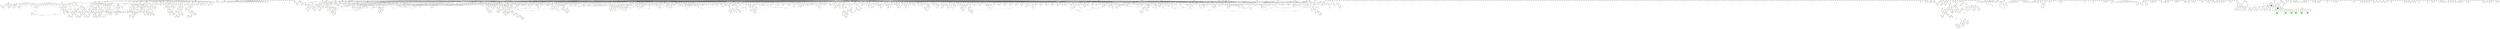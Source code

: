 digraph {
    "PN(0x5578d33a2050)" [label="PN" color="orange"];
    "PN(0x5578d33a2058)" [label="PN" color="orange"];
    "PN(0x5578d33a2060)" [label="PN" color="orange"];
    "PN(0x5578d33a2068)" [label="PN" color="orange"];
    "PN(0x5578d33a2070)" [label="PN" color="orange"];
    "PN(0x5578d33a2078)" [label="PN" color="orange"];
    "PN(0x5578d33a2080)" [label="PN" color="orange"];
    "PN(0x5578d33a2088)" [label="PN" color="orange"];
    "PN(0x5578d33a2090)" [label="PN" color="orange"];
    "PN(0x5578d33a2098)" [label="PN" color="orange"];
    "PN(0x5578d33a20a8)" [label="PN" color="orange"];
    "PN(0x5578d33a20b0)" [label="PN" color="orange"];
    "PN(0x5578d33a20c0)" [label="PN" color="orange"];
    "PN(0x5578d33a20c8)" [label="PN" color="orange"];
    "PN(0x5578d33a20d0)" [label="PN" color="orange"];
    "PN(0x5578d33a20d8)" [label="PN" color="orange"];
    "PN(0x5578d33a20e8)" [label="PN" color="orange"];
    "PN(0x5578d33a2100)" [label="PN" color="orange"];
    "PN(0x5578d33a2108)" [label="PN" color="orange"];
    "PN(0x5578d33a2110)" [label="PN" color="orange"];
    "PN(0x5578d33a2118)" [label="PN" color="orange"];
    "PN(0x5578d33a2120)" [label="PN" color="orange"];
    "PN(0x5578d33a2140)" [label="PN" color="orange"];
    "PN(0x5578d33a2148)" [label="PN" color="orange"];
    "PN(0x5578d33a2150)" [label="PN" color="orange"];
    "PN(0x5578d33a2158)" [label="PN" color="orange"];
    "PN(0x5578d33a2168)" [label="PN" color="orange"];
    "PN(0x5578d33a2188)" [label="PN" color="orange"];
    "PN(0x5578d33a2198)" [label="PN" color="orange"];
    "PN(0x5578d33a21c0)" [label="PN" color="orange"];
    "PN(0x5578d33a21c8)" [label="PN" color="orange"];
    "PN(0x5578d33a21d8)" [label="PN" color="orange"];
    "PN(0x5578d33a2248)" [label="PN" color="orange"];
    "CHN(0x5578d33a2008)" [label="CHN" color="black"];
    "CHN(0x5578d33a2258)" [label="CHN" color="black"];
    "PN(0x5578d33a2280)" [label="PN" color="orange"];
    "PN(0x5578d33a2288)" [label="PN" color="orange"];
    "CHN(0x5578d33a2278)" [label="CHN" color="black"];
    "CHN(0x5578d33a2298)" [label="CHN" color="black"];
    "CHN(0x5578d33a22b8)" [label="CHN" color="black"];
    "PN(0x5578d33a22e0)" [label="PN" color="orange"];
    "PN(0x5578d33a22e8)" [label="PN" color="orange"];
    "PN(0x5578d33a22f0)" [label="PN" color="orange"];
    "PN(0x5578d33a22f8)" [label="PN" color="orange"];
    "PN(0x5578d33a2300)" [label="PN" color="orange"];
    "PN(0x5578d33a2308)" [label="PN" color="orange"];
    "PN(0x5578d33a2310)" [label="PN" color="orange"];
    "PN(0x5578d33a2318)" [label="PN" color="orange"];
    "PN(0x5578d33a2320)" [label="PN" color="orange"];
    "PN(0x5578d33a2328)" [label="PN" color="orange"];
    "PN(0x5578d33a2330)" [label="PN" color="orange"];
    "PN(0x5578d33a2338)" [label="PN" color="orange"];
    "PN(0x5578d33a2340)" [label="PN" color="orange"];
    "PN(0x5578d33a2348)" [label="PN" color="orange"];
    "PN(0x5578d33a2350)" [label="PN" color="orange"];
    "PN(0x5578d33a2358)" [label="PN" color="orange"];
    "PN(0x5578d33a2360)" [label="PN" color="orange"];
    "PN(0x5578d33a2368)" [label="PN" color="orange"];
    "PN(0x5578d33a2370)" [label="PN" color="orange"];
    "PN(0x5578d33a2378)" [label="PN" color="orange"];
    "PN(0x5578d33a2380)" [label="PN" color="orange"];
    "PN(0x5578d33a2388)" [label="PN" color="orange"];
    "CHN(0x5578d33a22d8)" [label="CHN" color="black"];
    "CHN(0x5578d33a2398)" [label="CHN" color="black"];
    "CHN(0x5578d33a23b8)" [label="CHN" color="black"];
    "CHN(0x5578d33a23d8)" [label="CHN" color="black"];
    "CHN(0x5578d33a23f8)" [label="CHN" color="black"];
    "CHN(0x5578d33a2418)" [label="CHN" color="black"];
    "CHN(0x5578d33a2438)" [label="CHN" color="black"];
    "CHN(0x5578d33a2458)" [label="CHN" color="black"];
    "CHN(0x5578d33a2478)" [label="CHN" color="black"];
    "CHN(0x5578d33a2498)" [label="CHN" color="black"];
    "CHN(0x5578d33a24d8)" [label="CHN" color="black"];
    "CHN(0x5578d33a24f8)" [label="CHN" color="black"];
    "CHN(0x5578d33a2518)" [label="CHN" color="black"];
    "CHN(0x5578d33a2538)" [label="CHN" color="black"];
    "CHN(0x5578d33a2568)" [label="CHN" color="black"];
    "CHN(0x5578d33a2588)" [label="CHN" color="black"];
    "CHN(0x5578d33a25a8)" [label="CHN" color="black"];
    "CHN(0x5578d33a25c8)" [label="CHN" color="black"];
    "CHN(0x5578d33a25f8)" [label="CHN" color="black"];
    "CHN(0x5578d33a2628)" [label="CHN" color="black"];
    "CHN(0x5578d33a2678)" [label="CHN" color="black"];
    "CHN(0x5578d33a2698)" [label="CHN" color="black"];
    "CHN(0x5578d33a26b8)" [label="CHN" color="black"];
    "PN(0x5578d33a26e0)" [label="PN" color="orange"];
    "CHN(0x5578d33a26d8)" [label="CHN" color="black"];
    "PN(0x5578d33a27d0)" [label="PN" color="orange"];
    "PN(0x5578d33a27d8)" [label="PN" color="orange"];
    "CHN(0x5578d33a2798)" [label="CHN" color="black"];
    "CHN(0x5578d33a2828)" [label="CHN" color="black"];
    "PN(0x5578d33a2850)" [label="PN" color="orange"];
    "PN(0x5578d33a2858)" [label="PN" color="orange"];
    "CHN(0x5578d33a2848)" [label="CHN" color="black"];
    "CHN(0x5578d33a2868)" [label="CHN" color="black"];
    "PN(0x5578d33a2890)" [label="PN" color="orange"];
    "PN(0x5578d33a2898)" [label="PN" color="orange"];
    "CHN(0x5578d33a2888)" [label="CHN" color="black"];
    "CHN(0x5578d33a28a8)" [label="CHN" color="black"];
    "PN(0x5578d33a28d0)" [label="PN" color="orange"];
    "CHN(0x5578d33a28c8)" [label="CHN" color="black"];
    "CHN(0x5578d33a28e8)" [label="CHN" color="black"];
    "PN(0x5578d33a2910)" [label="PN" color="orange"];
    "CHN(0x5578d33a2908)" [label="CHN" color="black"];
    "CHN(0x5578d33a2928)" [label="CHN" color="black"];
    "PN(0x5578d33a2950)" [label="PN" color="orange"];
    "PN(0x5578d33a2958)" [label="PN" color="orange"];
    "CHN(0x5578d33a2948)" [label="CHN" color="black"];
    "CHN(0x5578d33a2968)" [label="CHN" color="black"];
    "PN(0x5578d33a2990)" [label="PN" color="orange"];
    "PN(0x5578d33a2998)" [label="PN" color="orange"];
    "CHN(0x5578d33a2988)" [label="CHN" color="black"];
    "CHN(0x5578d33a29a8)" [label="CHN" color="black"];
    "PN(0x5578d33a29d0)" [label="PN" color="orange"];
    "PN(0x5578d33a29d8)" [label="PN" color="orange"];
    "CHN(0x5578d33a29c8)" [label="CHN" color="black"];
    "CHN(0x5578d33a29e8)" [label="CHN" color="black"];
    "PN(0x5578d33a2a10)" [label="PN" color="orange"];
    "CHN(0x5578d33a2a08)" [label="CHN" color="black"];
    "CHN(0x5578d33a2a28)" [label="CHN" color="black"];
    "PN(0x5578d33a2a50)" [label="PN" color="orange"];
    "PN(0x5578d33a2a58)" [label="PN" color="orange"];
    "CHN(0x5578d33a2a48)" [label="CHN" color="black"];
    "CHN(0x5578d33a2a68)" [label="CHN" color="black"];
    "PN(0x5578d33a2a90)" [label="PN" color="orange"];
    "PN(0x5578d33a2a98)" [label="PN" color="orange"];
    "CHN(0x5578d33a2a88)" [label="CHN" color="black"];
    "CHN(0x5578d33a2aa8)" [label="CHN" color="black"];
    "PN(0x5578d33a2ad0)" [label="PN" color="orange"];
    "CHN(0x5578d33a2ac8)" [label="CHN" color="black"];
    "CHN(0x5578d33a2ae8)" [label="CHN" color="black"];
    "PN(0x5578d33a2b10)" [label="PN" color="orange"];
    "CHN(0x5578d33a2b08)" [label="CHN" color="black"];
    "CHN(0x5578d33a2b28)" [label="CHN" color="black"];
    "PN(0x5578d33a2b50)" [label="PN" color="orange"];
    "PN(0x5578d33a2b58)" [label="PN" color="orange"];
    "CHN(0x5578d33a2b48)" [label="CHN" color="black"];
    "CHN(0x5578d33a2b68)" [label="CHN" color="black"];
    "PN(0x5578d33a2b90)" [label="PN" color="orange"];
    "PN(0x5578d33a2b98)" [label="PN" color="orange"];
    "CHN(0x5578d33a2b88)" [label="CHN" color="black"];
    "CHN(0x5578d33a2ba8)" [label="CHN" color="black"];
    "PN(0x5578d33a2bd0)" [label="PN" color="orange"];
    "PN(0x5578d33a2bd8)" [label="PN" color="orange"];
    "CHN(0x5578d33a2bc8)" [label="CHN" color="black"];
    "CHN(0x5578d33a2be8)" [label="CHN" color="black"];
    "PN(0x5578d33a2c10)" [label="PN" color="orange"];
    "PN(0x5578d33a2c18)" [label="PN" color="orange"];
    "CHN(0x5578d33a2c08)" [label="CHN" color="black"];
    "CHN(0x5578d33a2c28)" [label="CHN" color="black"];
    "PN(0x5578d33a2c50)" [label="PN" color="orange"];
    "PN(0x5578d33a2c58)" [label="PN" color="orange"];
    "CHN(0x5578d33a2c48)" [label="CHN" color="black"];
    "CHN(0x5578d33a2c68)" [label="CHN" color="black"];
    "PN(0x5578d33a2c90)" [label="PN" color="orange"];
    "PN(0x5578d33a2c98)" [label="PN" color="orange"];
    "CHN(0x5578d33a2c88)" [label="CHN" color="black"];
    "CHN(0x5578d33a2ca8)" [label="CHN" color="black"];
    "PN(0x5578d33a2cd0)" [label="PN" color="orange"];
    "PN(0x5578d33a2cd8)" [label="PN" color="orange"];
    "CHN(0x5578d33a2cc8)" [label="CHN" color="black"];
    "CHN(0x5578d33a2ce8)" [label="CHN" color="black"];
    "PN(0x5578d33a2d10)" [label="PN" color="orange"];
    "PN(0x5578d33a2d18)" [label="PN" color="orange"];
    "CHN(0x5578d33a2d08)" [label="CHN" color="black"];
    "CHN(0x5578d33a2d28)" [label="CHN" color="black"];
    "PN(0x5578d33a2d50)" [label="PN" color="orange"];
    "CHN(0x5578d33a2d48)" [label="CHN" color="black"];
    "CHN(0x5578d33a2d68)" [label="CHN" color="black"];
    "PN(0x5578d33a2d90)" [label="PN" color="orange"];
    "PN(0x5578d33a2d98)" [label="PN" color="orange"];
    "CHN(0x5578d33a2d88)" [label="CHN" color="black"];
    "CHN(0x5578d33a2da8)" [label="CHN" color="black"];
    "PN(0x5578d33a2dd0)" [label="PN" color="orange"];
    "PN(0x5578d33a2dd8)" [label="PN" color="orange"];
    "CHN(0x5578d33a2dc8)" [label="CHN" color="black"];
    "CHN(0x5578d33a2de8)" [label="CHN" color="black"];
    "PN(0x5578d33a2e10)" [label="PN" color="orange"];
    "PN(0x5578d33a2e18)" [label="PN" color="orange"];
    "CHN(0x5578d33a2e08)" [label="CHN" color="black"];
    "CHN(0x5578d33a2e28)" [label="CHN" color="black"];
    "PN(0x5578d33a2e50)" [label="PN" color="orange"];
    "PN(0x5578d33a2e58)" [label="PN" color="orange"];
    "CHN(0x5578d33a2e48)" [label="CHN" color="black"];
    "CHN(0x5578d33a2e68)" [label="CHN" color="black"];
    "PN(0x5578d33a2e90)" [label="PN" color="orange"];
    "PN(0x5578d33a2e98)" [label="PN" color="orange"];
    "CHN(0x5578d33a2e88)" [label="CHN" color="black"];
    "CHN(0x5578d33a2ea8)" [label="CHN" color="black"];
    "PN(0x5578d33a2ed0)" [label="PN" color="orange"];
    "PN(0x5578d33a2ed8)" [label="PN" color="orange"];
    "CHN(0x5578d33a2ec8)" [label="CHN" color="black"];
    "CHN(0x5578d33a2ee8)" [label="CHN" color="black"];
    "PN(0x5578d33a2f10)" [label="PN" color="orange"];
    "PN(0x5578d33a2f18)" [label="PN" color="orange"];
    "CHN(0x5578d33a2f08)" [label="CHN" color="black"];
    "CHN(0x5578d33a2f28)" [label="CHN" color="black"];
    "PN(0x5578d33a2f50)" [label="PN" color="orange"];
    "PN(0x5578d33a2f58)" [label="PN" color="orange"];
    "CHN(0x5578d33a2f48)" [label="CHN" color="black"];
    "CHN(0x5578d33a2f68)" [label="CHN" color="black"];
    "PN(0x5578d33a2f90)" [label="PN" color="orange"];
    "CHN(0x5578d33a2f88)" [label="CHN" color="black"];
    "CHN(0x5578d33a2fa8)" [label="CHN" color="black"];
    "PN(0x5578d33a2fd8)" [label="PN" color="orange"];
    "PN(0x5578d33a2fe0)" [label="PN" color="orange"];
    "PN(0x5578d33a2fe8)" [label="PN" color="orange"];
    "PN(0x5578d33a2ff0)" [label="PN" color="orange"];
    "PN(0x5578d33a2ff8)" [label="PN" color="orange"];
    "PN(0x5578d33a3000)" [label="PN" color="orange"];
    "PN(0x5578d33a3008)" [label="PN" color="orange"];
    "PN(0x5578d33a3018)" [label="PN" color="orange"];
    "PN(0x5578d33a3020)" [label="PN" color="orange"];
    "PN(0x5578d33a3028)" [label="PN" color="orange"];
    "PN(0x5578d33a3030)" [label="PN" color="orange"];
    "PN(0x5578d33a3038)" [label="PN" color="orange"];
    "PN(0x5578d33a3040)" [label="PN" color="orange"];
    "PN(0x5578d33a3048)" [label="PN" color="orange"];
    "PN(0x5578d33a3050)" [label="PN" color="orange"];
    "PN(0x5578d33a3058)" [label="PN" color="orange"];
    "PN(0x5578d33a3060)" [label="PN" color="orange"];
    "PN(0x5578d33a3068)" [label="PN" color="orange"];
    "PN(0x5578d33a3070)" [label="PN" color="orange"];
    "PN(0x5578d33a3078)" [label="PN" color="orange"];
    "PN(0x5578d33a3080)" [label="PN" color="orange"];
    "PN(0x5578d33a3088)" [label="PN" color="orange"];
    "PN(0x5578d33a3090)" [label="PN" color="orange"];
    "PN(0x5578d33a3098)" [label="PN" color="orange"];
    "PN(0x5578d33a30a0)" [label="PN" color="orange"];
    "PN(0x5578d33a30a8)" [label="PN" color="orange"];
    "PN(0x5578d33a30b0)" [label="PN" color="orange"];
    "PN(0x5578d33a30b8)" [label="PN" color="orange"];
    "PN(0x5578d33a30c0)" [label="PN" color="orange"];
    "CHN(0x5578d33a2fc8)" [label="CHN" color="black"];
    "PN(0x5578d33a30e0)" [label="PN" color="orange"];
    "CHN(0x5578d33a30d8)" [label="CHN" color="black"];
    "CHN(0x5578d33a30f8)" [label="CHN" color="black"];
    "PN(0x5578d33a3120)" [label="PN" color="orange"];
    "CHN(0x5578d33a3118)" [label="CHN" color="black"];
    "CHN(0x5578d33a3138)" [label="CHN" color="black"];
    "PN(0x5578d33a3160)" [label="PN" color="orange"];
    "PN(0x5578d33a3168)" [label="PN" color="orange"];
    "CHN(0x5578d33a3158)" [label="CHN" color="black"];
    "CHN(0x5578d33a3178)" [label="CHN" color="black"];
    "PN(0x5578d33a31a0)" [label="PN" color="orange"];
    "PN(0x5578d33a31a8)" [label="PN" color="orange"];
    "CHN(0x5578d33a3198)" [label="CHN" color="black"];
    "CHN(0x5578d33a31b8)" [label="CHN" color="black"];
    "PN(0x5578d33a31e0)" [label="PN" color="orange"];
    "PN(0x5578d33a31e8)" [label="PN" color="orange"];
    "CHN(0x5578d33a31d8)" [label="CHN" color="black"];
    "CHN(0x5578d33a31f8)" [label="CHN" color="black"];
    "PN(0x5578d33a3220)" [label="PN" color="orange"];
    "PN(0x5578d33a3228)" [label="PN" color="orange"];
    "CHN(0x5578d33a3218)" [label="CHN" color="black"];
    "CHN(0x5578d33a3238)" [label="CHN" color="black"];
    "PN(0x5578d33a3260)" [label="PN" color="orange"];
    "PN(0x5578d33a3268)" [label="PN" color="orange"];
    "CHN(0x5578d33a3258)" [label="CHN" color="black"];
    "CHN(0x5578d33a3278)" [label="CHN" color="black"];
    "PN(0x5578d33a32a0)" [label="PN" color="orange"];
    "PN(0x5578d33a32a8)" [label="PN" color="orange"];
    "CHN(0x5578d33a3298)" [label="CHN" color="black"];
    "CHN(0x5578d33a32b8)" [label="CHN" color="black"];
    "PN(0x5578d33a32e0)" [label="PN" color="orange"];
    "CHN(0x5578d33a32d8)" [label="CHN" color="black"];
    "CHN(0x5578d33a32f8)" [label="CHN" color="black"];
    "PN(0x5578d33a3320)" [label="PN" color="orange"];
    "PN(0x5578d33a3328)" [label="PN" color="orange"];
    "CHN(0x5578d33a3318)" [label="CHN" color="black"];
    "CHN(0x5578d33a3338)" [label="CHN" color="black"];
    "PN(0x5578d33a3360)" [label="PN" color="orange"];
    "PN(0x5578d33a3368)" [label="PN" color="orange"];
    "CHN(0x5578d33a3358)" [label="CHN" color="black"];
    "CHN(0x5578d33a3378)" [label="CHN" color="black"];
    "PN(0x5578d33a33a0)" [label="PN" color="orange"];
    "PN(0x5578d33a33a8)" [label="PN" color="orange"];
    "CHN(0x5578d33a3398)" [label="CHN" color="black"];
    "CHN(0x5578d33a33b8)" [label="CHN" color="black"];
    "PN(0x5578d33a33e0)" [label="PN" color="orange"];
    "PN(0x5578d33a33e8)" [label="PN" color="orange"];
    "CHN(0x5578d33a33d8)" [label="CHN" color="black"];
    "CHN(0x5578d33a33f8)" [label="CHN" color="black"];
    "PN(0x5578d33a3420)" [label="PN" color="orange"];
    "PN(0x5578d33a3428)" [label="PN" color="orange"];
    "CHN(0x5578d33a3418)" [label="CHN" color="black"];
    "CHN(0x5578d33a3438)" [label="CHN" color="black"];
    "PN(0x5578d33a3460)" [label="PN" color="orange"];
    "PN(0x5578d33a3468)" [label="PN" color="orange"];
    "CHN(0x5578d33a3458)" [label="CHN" color="black"];
    "CHN(0x5578d33a3478)" [label="CHN" color="black"];
    "PN(0x5578d33a34a0)" [label="PN" color="orange"];
    "PN(0x5578d33a34a8)" [label="PN" color="orange"];
    "CHN(0x5578d33a3498)" [label="CHN" color="black"];
    "CHN(0x5578d33a34b8)" [label="CHN" color="black"];
    "PN(0x5578d33a34e0)" [label="PN" color="orange"];
    "PN(0x5578d33a34e8)" [label="PN" color="orange"];
    "CHN(0x5578d33a34d8)" [label="CHN" color="black"];
    "CHN(0x5578d33a34f8)" [label="CHN" color="black"];
    "PN(0x5578d33a3520)" [label="PN" color="orange"];
    "CHN(0x5578d33a3518)" [label="CHN" color="black"];
    "CHN(0x5578d33a3538)" [label="CHN" color="black"];
    "PN(0x5578d33a3560)" [label="PN" color="orange"];
    "PN(0x5578d33a3568)" [label="PN" color="orange"];
    "CHN(0x5578d33a3558)" [label="CHN" color="black"];
    "CHN(0x5578d33a3578)" [label="CHN" color="black"];
    "PN(0x5578d33a35a0)" [label="PN" color="orange"];
    "PN(0x5578d33a35a8)" [label="PN" color="orange"];
    "CHN(0x5578d33a3598)" [label="CHN" color="black"];
    "CHN(0x5578d33a35b8)" [label="CHN" color="black"];
    "PN(0x5578d33a35e0)" [label="PN" color="orange"];
    "PN(0x5578d33a35e8)" [label="PN" color="orange"];
    "CHN(0x5578d33a35d8)" [label="CHN" color="black"];
    "CHN(0x5578d33a35f8)" [label="CHN" color="black"];
    "PN(0x5578d33a3620)" [label="PN" color="orange"];
    "PN(0x5578d33a3628)" [label="PN" color="orange"];
    "CHN(0x5578d33a3618)" [label="CHN" color="black"];
    "CHN(0x5578d33a3638)" [label="CHN" color="black"];
    "PN(0x5578d33a3660)" [label="PN" color="orange"];
    "PN(0x5578d33a3668)" [label="PN" color="orange"];
    "CHN(0x5578d33a3658)" [label="CHN" color="black"];
    "CHN(0x5578d33a3678)" [label="CHN" color="black"];
    "PN(0x5578d33a36a0)" [label="PN" color="orange"];
    "PN(0x5578d33a36a8)" [label="PN" color="orange"];
    "CHN(0x5578d33a3698)" [label="CHN" color="black"];
    "CHN(0x5578d33a36b8)" [label="CHN" color="black"];
    "PN(0x5578d33a36e0)" [label="PN" color="orange"];
    "CHN(0x5578d33a36d8)" [label="CHN" color="black"];
    "CHN(0x5578d33a36f8)" [label="CHN" color="black"];
    "PN(0x5578d33a3720)" [label="PN" color="orange"];
    "PN(0x5578d33a3728)" [label="PN" color="orange"];
    "CHN(0x5578d33a3718)" [label="CHN" color="black"];
    "CHN(0x5578d33a3738)" [label="CHN" color="black"];
    "PN(0x5578d33a3760)" [label="PN" color="orange"];
    "CHN(0x5578d33a3758)" [label="CHN" color="black"];
    "CHN(0x5578d33a3778)" [label="CHN" color="black"];
    "PN(0x5578d33a37a0)" [label="PN" color="orange"];
    "CHN(0x5578d33a3798)" [label="CHN" color="black"];
    "CHN(0x5578d33a37b8)" [label="CHN" color="black"];
    "PN(0x5578d33a37e0)" [label="PN" color="orange"];
    "PN(0x5578d33a37e8)" [label="PN" color="orange"];
    "CHN(0x5578d33a37d8)" [label="CHN" color="black"];
    "CHN(0x5578d33a37f8)" [label="CHN" color="black"];
    "PN(0x5578d33a3820)" [label="PN" color="orange"];
    "CHN(0x5578d33a3818)" [label="CHN" color="black"];
    "CHN(0x5578d33a3838)" [label="CHN" color="black"];
    "PN(0x5578d33a3860)" [label="PN" color="orange"];
    "CHN(0x5578d33a3858)" [label="CHN" color="black"];
    "CHN(0x5578d33a3878)" [label="CHN" color="black"];
    "PN(0x5578d33a38a0)" [label="PN" color="orange"];
    "PN(0x5578d33a38a8)" [label="PN" color="orange"];
    "CHN(0x5578d33a3898)" [label="CHN" color="black"];
    "CHN(0x5578d33a38b8)" [label="CHN" color="black"];
    "PN(0x5578d33a38e8)" [label="PN" color="orange"];
    "PN(0x5578d33a38f0)" [label="PN" color="orange"];
    "PN(0x5578d33a3900)" [label="PN" color="orange"];
    "PN(0x5578d33a3908)" [label="PN" color="orange"];
    "PN(0x5578d33a3910)" [label="PN" color="orange"];
    "PN(0x5578d33a3918)" [label="PN" color="orange"];
    "PN(0x5578d33a3920)" [label="PN" color="orange"];
    "PN(0x5578d33a3928)" [label="PN" color="orange"];
    "PN(0x5578d33a3938)" [label="PN" color="orange"];
    "PN(0x5578d33a3940)" [label="PN" color="orange"];
    "PN(0x5578d33a3948)" [label="PN" color="orange"];
    "PN(0x5578d33a3958)" [label="PN" color="orange"];
    "PN(0x5578d33a3960)" [label="PN" color="orange"];
    "PN(0x5578d33a3968)" [label="PN" color="orange"];
    "PN(0x5578d33a3970)" [label="PN" color="orange"];
    "PN(0x5578d33a3978)" [label="PN" color="orange"];
    "PN(0x5578d33a3980)" [label="PN" color="orange"];
    "PN(0x5578d33a3988)" [label="PN" color="orange"];
    "PN(0x5578d33a3998)" [label="PN" color="orange"];
    "PN(0x5578d33a39a0)" [label="PN" color="orange"];
    "PN(0x5578d33a39a8)" [label="PN" color="orange"];
    "PN(0x5578d33a39b0)" [label="PN" color="orange"];
    "PN(0x5578d33a39b8)" [label="PN" color="orange"];
    "PN(0x5578d33a39c0)" [label="PN" color="orange"];
    "PN(0x5578d33a39c8)" [label="PN" color="orange"];
    "PN(0x5578d33a39d0)" [label="PN" color="orange"];
    "PN(0x5578d33a39d8)" [label="PN" color="orange"];
    "PN(0x5578d33a39e0)" [label="PN" color="orange"];
    "PN(0x5578d33a39e8)" [label="PN" color="orange"];
    "PN(0x5578d33a39f8)" [label="PN" color="orange"];
    "PN(0x5578d33a3a00)" [label="PN" color="orange"];
    "PN(0x5578d33a3a08)" [label="PN" color="orange"];
    "PN(0x5578d33a3a10)" [label="PN" color="orange"];
    "PN(0x5578d33a3a18)" [label="PN" color="orange"];
    "PN(0x5578d33a3a20)" [label="PN" color="orange"];
    "PN(0x5578d33a3a28)" [label="PN" color="orange"];
    "PN(0x5578d33a3a30)" [label="PN" color="orange"];
    "PN(0x5578d33a3a38)" [label="PN" color="orange"];
    "PN(0x5578d33a3a40)" [label="PN" color="orange"];
    "PN(0x5578d33a3a48)" [label="PN" color="orange"];
    "PN(0x5578d33a3a50)" [label="PN" color="orange"];
    "PN(0x5578d33a3a58)" [label="PN" color="orange"];
    "PN(0x5578d33a3a60)" [label="PN" color="orange"];
    "PN(0x5578d33a3a68)" [label="PN" color="orange"];
    "PN(0x5578d33a3a70)" [label="PN" color="orange"];
    "PN(0x5578d33a3a78)" [label="PN" color="orange"];
    "PN(0x5578d33a3a80)" [label="PN" color="orange"];
    "PN(0x5578d33a3a90)" [label="PN" color="orange"];
    "PN(0x5578d33a3aa0)" [label="PN" color="orange"];
    "PN(0x5578d33a3aa8)" [label="PN" color="orange"];
    "PN(0x5578d33a3ab0)" [label="PN" color="orange"];
    "PN(0x5578d33a3ab8)" [label="PN" color="orange"];
    "PN(0x5578d33a3ac0)" [label="PN" color="orange"];
    "PN(0x5578d33a3ac8)" [label="PN" color="orange"];
    "PN(0x5578d33a3ad0)" [label="PN" color="orange"];
    "CHN(0x5578d33a38d8)" [label="CHN" color="black"];
    "PN(0x5578d33a3af0)" [label="PN" color="orange"];
    "PN(0x5578d33a3af8)" [label="PN" color="orange"];
    "CHN(0x5578d33a3ae8)" [label="CHN" color="black"];
    "CHN(0x5578d33a3b08)" [label="CHN" color="black"];
    "PN(0x5578d33a3b30)" [label="PN" color="orange"];
    "CHN(0x5578d33a3b28)" [label="CHN" color="black"];
    "CHN(0x5578d33a3b48)" [label="CHN" color="black"];
    "PN(0x5578d33a3b70)" [label="PN" color="orange"];
    "PN(0x5578d33a3b78)" [label="PN" color="orange"];
    "CHN(0x5578d33a3b68)" [label="CHN" color="black"];
    "CHN(0x5578d33a3b88)" [label="CHN" color="black"];
    "PN(0x5578d33a3bb0)" [label="PN" color="orange"];
    "PN(0x5578d33a3bb8)" [label="PN" color="orange"];
    "CHN(0x5578d33a3ba8)" [label="CHN" color="black"];
    "CHN(0x5578d33a3bc8)" [label="CHN" color="black"];
    "PN(0x5578d33a3bf0)" [label="PN" color="orange"];
    "PN(0x5578d33a3bf8)" [label="PN" color="orange"];
    "CHN(0x5578d33a3be8)" [label="CHN" color="black"];
    "CHN(0x5578d33a3c08)" [label="CHN" color="black"];
    "PN(0x5578d33a3c30)" [label="PN" color="orange"];
    "CHN(0x5578d33a3c28)" [label="CHN" color="black"];
    "CHN(0x5578d33a3c48)" [label="CHN" color="black"];
    "PN(0x5578d33a3c70)" [label="PN" color="orange"];
    "PN(0x5578d33a3c78)" [label="PN" color="orange"];
    "CHN(0x5578d33a3c68)" [label="CHN" color="black"];
    "CHN(0x5578d33a3c88)" [label="CHN" color="black"];
    "PN(0x5578d33a3cb0)" [label="PN" color="orange"];
    "PN(0x5578d33a3cb8)" [label="PN" color="orange"];
    "CHN(0x5578d33a3ca8)" [label="CHN" color="black"];
    "CHN(0x5578d33a3cc8)" [label="CHN" color="black"];
    "PN(0x5578d33a3cf0)" [label="PN" color="orange"];
    "PN(0x5578d33a3cf8)" [label="PN" color="orange"];
    "CHN(0x5578d33a3ce8)" [label="CHN" color="black"];
    "CHN(0x5578d33a3d08)" [label="CHN" color="black"];
    "PN(0x5578d33a3d30)" [label="PN" color="orange"];
    "PN(0x5578d33a3d38)" [label="PN" color="orange"];
    "CHN(0x5578d33a3d28)" [label="CHN" color="black"];
    "CHN(0x5578d33a3d48)" [label="CHN" color="black"];
    "PN(0x5578d33a3d70)" [label="PN" color="orange"];
    "PN(0x5578d33a3d78)" [label="PN" color="orange"];
    "CHN(0x5578d33a3d68)" [label="CHN" color="black"];
    "CHN(0x5578d33a3d88)" [label="CHN" color="black"];
    "PN(0x5578d33a3db0)" [label="PN" color="orange"];
    "PN(0x5578d33a3db8)" [label="PN" color="orange"];
    "CHN(0x5578d33a3da8)" [label="CHN" color="black"];
    "CHN(0x5578d33a3dc8)" [label="CHN" color="black"];
    "PN(0x5578d33a3df0)" [label="PN" color="orange"];
    "CHN(0x5578d33a3de8)" [label="CHN" color="black"];
    "CHN(0x5578d33a3e08)" [label="CHN" color="black"];
    "PN(0x5578d33a3e30)" [label="PN" color="orange"];
    "CHN(0x5578d33a3e28)" [label="CHN" color="black"];
    "CHN(0x5578d33a3e48)" [label="CHN" color="black"];
    "PN(0x5578d33a3e70)" [label="PN" color="orange"];
    "PN(0x5578d33a3e78)" [label="PN" color="orange"];
    "CHN(0x5578d33a3e68)" [label="CHN" color="black"];
    "CHN(0x5578d33a3e88)" [label="CHN" color="black"];
    "PN(0x5578d33a3eb0)" [label="PN" color="orange"];
    "PN(0x5578d33a3eb8)" [label="PN" color="orange"];
    "CHN(0x5578d33a3ea8)" [label="CHN" color="black"];
    "CHN(0x5578d33a3ec8)" [label="CHN" color="black"];
    "PN(0x5578d33a3ef0)" [label="PN" color="orange"];
    "PN(0x5578d33a3ef8)" [label="PN" color="orange"];
    "CHN(0x5578d33a3ee8)" [label="CHN" color="black"];
    "CHN(0x5578d33a3f08)" [label="CHN" color="black"];
    "PN(0x5578d33a3f30)" [label="PN" color="orange"];
    "PN(0x5578d33a3f38)" [label="PN" color="orange"];
    "CHN(0x5578d33a3f28)" [label="CHN" color="black"];
    "CHN(0x5578d33a3f48)" [label="CHN" color="black"];
    "PN(0x5578d33a3f70)" [label="PN" color="orange"];
    "CHN(0x5578d33a3f68)" [label="CHN" color="black"];
    "CHN(0x5578d33a3f88)" [label="CHN" color="black"];
    "PN(0x5578d33a3fb0)" [label="PN" color="orange"];
    "PN(0x5578d33a3fb8)" [label="PN" color="orange"];
    "CHN(0x5578d33a3fa8)" [label="CHN" color="black"];
    "CHN(0x5578d33a3fc8)" [label="CHN" color="black"];
    "PN(0x5578d33a3ff0)" [label="PN" color="orange"];
    "PN(0x5578d33a3ff8)" [label="PN" color="orange"];
    "CHN(0x5578d33a3fe8)" [label="CHN" color="black"];
    "CHN(0x5578d33a4008)" [label="CHN" color="black"];
    "PN(0x5578d33a4030)" [label="PN" color="orange"];
    "PN(0x5578d33a4038)" [label="PN" color="orange"];
    "CHN(0x5578d33a4028)" [label="CHN" color="black"];
    "CHN(0x5578d33a4048)" [label="CHN" color="black"];
    "PN(0x5578d33a4070)" [label="PN" color="orange"];
    "PN(0x5578d33a4078)" [label="PN" color="orange"];
    "CHN(0x5578d33a4068)" [label="CHN" color="black"];
    "CHN(0x5578d33a4088)" [label="CHN" color="black"];
    "PN(0x5578d33a40b0)" [label="PN" color="orange"];
    "CHN(0x5578d33a40a8)" [label="CHN" color="black"];
    "CHN(0x5578d33a40c8)" [label="CHN" color="black"];
    "PN(0x5578d33a40f0)" [label="PN" color="orange"];
    "PN(0x5578d33a40f8)" [label="PN" color="orange"];
    "CHN(0x5578d33a40e8)" [label="CHN" color="black"];
    "CHN(0x5578d33a4108)" [label="CHN" color="black"];
    "PN(0x5578d33a4130)" [label="PN" color="orange"];
    "CHN(0x5578d33a4128)" [label="CHN" color="black"];
    "CHN(0x5578d33a4148)" [label="CHN" color="black"];
    "PN(0x5578d33a4170)" [label="PN" color="orange"];
    "PN(0x5578d33a4178)" [label="PN" color="orange"];
    "CHN(0x5578d33a4168)" [label="CHN" color="black"];
    "CHN(0x5578d33a4188)" [label="CHN" color="black"];
    "PN(0x5578d33a41b0)" [label="PN" color="orange"];
    "CHN(0x5578d33a41a8)" [label="CHN" color="black"];
    "CHN(0x5578d33a41c8)" [label="CHN" color="black"];
    "PN(0x5578d33a41f0)" [label="PN" color="orange"];
    "PN(0x5578d33a41f8)" [label="PN" color="orange"];
    "CHN(0x5578d33a41e8)" [label="CHN" color="black"];
    "CHN(0x5578d33a4208)" [label="CHN" color="black"];
    "PN(0x5578d33a4230)" [label="PN" color="orange"];
    "CHN(0x5578d33a4228)" [label="CHN" color="black"];
    "CHN(0x5578d33a4248)" [label="CHN" color="black"];
    "PN(0x5578d33a4270)" [label="PN" color="orange"];
    "CHN(0x5578d33a4268)" [label="CHN" color="black"];
    "CHN(0x5578d33a4288)" [label="CHN" color="black"];
    "PN(0x5578d33a42b0)" [label="PN" color="orange"];
    "PN(0x5578d33a42b8)" [label="PN" color="orange"];
    "CHN(0x5578d33a42a8)" [label="CHN" color="black"];
    "CHN(0x5578d33a42c8)" [label="CHN" color="black"];
    "PN(0x5578d33a42f0)" [label="PN" color="orange"];
    "PN(0x5578d33a42f8)" [label="PN" color="orange"];
    "CHN(0x5578d33a42e8)" [label="CHN" color="black"];
    "CHN(0x5578d33a4308)" [label="CHN" color="black"];
    "PN(0x5578d33a4330)" [label="PN" color="orange"];
    "CHN(0x5578d33a4328)" [label="CHN" color="black"];
    "CHN(0x5578d33a4348)" [label="CHN" color="black"];
    "PN(0x5578d33a4370)" [label="PN" color="orange"];
    "CHN(0x5578d33a4368)" [label="CHN" color="black"];
    "CHN(0x5578d33a4388)" [label="CHN" color="black"];
    "PN(0x5578d33a43b0)" [label="PN" color="orange"];
    "CHN(0x5578d33a43a8)" [label="CHN" color="black"];
    "CHN(0x5578d33a43c8)" [label="CHN" color="black"];
    "PN(0x5578d33a43f0)" [label="PN" color="orange"];
    "PN(0x5578d33a43f8)" [label="PN" color="orange"];
    "CHN(0x5578d33a43e8)" [label="CHN" color="black"];
    "CHN(0x5578d33a4408)" [label="CHN" color="black"];
    "PN(0x5578d33a4430)" [label="PN" color="orange"];
    "PN(0x5578d33a4438)" [label="PN" color="orange"];
    "CHN(0x5578d33a4428)" [label="CHN" color="black"];
    "CHN(0x5578d33a4448)" [label="CHN" color="black"];
    "PN(0x5578d33a4470)" [label="PN" color="orange"];
    "CHN(0x5578d33a4468)" [label="CHN" color="black"];
    "CHN(0x5578d33a4488)" [label="CHN" color="black"];
    "PN(0x5578d33a44b0)" [label="PN" color="orange"];
    "CHN(0x5578d33a44a8)" [label="CHN" color="black"];
    "CHN(0x5578d33a44c8)" [label="CHN" color="black"];
    "PN(0x5578d33a44f0)" [label="PN" color="orange"];
    "CHN(0x5578d33a44e8)" [label="CHN" color="black"];
    "CHN(0x5578d33a4508)" [label="CHN" color="black"];
    "PN(0x5578d33a4530)" [label="PN" color="orange"];
    "PN(0x5578d33a4538)" [label="PN" color="orange"];
    "CHN(0x5578d33a4528)" [label="CHN" color="black"];
    "CHN(0x5578d33a4548)" [label="CHN" color="black"];
    "PN(0x5578d33a4570)" [label="PN" color="orange"];
    "PN(0x5578d33a4578)" [label="PN" color="orange"];
    "CHN(0x5578d33a4568)" [label="CHN" color="black"];
    "CHN(0x5578d33a4588)" [label="CHN" color="black"];
    "PN(0x5578d33a45b0)" [label="PN" color="orange"];
    "PN(0x5578d33a45b8)" [label="PN" color="orange"];
    "CHN(0x5578d33a45a8)" [label="CHN" color="black"];
    "CHN(0x5578d33a45c8)" [label="CHN" color="black"];
    "PN(0x5578d33a45f0)" [label="PN" color="orange"];
    "PN(0x5578d33a45f8)" [label="PN" color="orange"];
    "CHN(0x5578d33a45e8)" [label="CHN" color="black"];
    "CHN(0x5578d33a4608)" [label="CHN" color="black"];
    "PN(0x5578d33a4630)" [label="PN" color="orange"];
    "CHN(0x5578d33a4628)" [label="CHN" color="black"];
    "CHN(0x5578d33a4648)" [label="CHN" color="black"];
    "PN(0x5578d33a4670)" [label="PN" color="orange"];
    "CHN(0x5578d33a4668)" [label="CHN" color="black"];
    "CHN(0x5578d33a4688)" [label="CHN" color="black"];
    "PN(0x5578d33a46b0)" [label="PN" color="orange"];
    "PN(0x5578d33a46b8)" [label="PN" color="orange"];
    "CHN(0x5578d33a46a8)" [label="CHN" color="black"];
    "CHN(0x5578d33a46c8)" [label="CHN" color="black"];
    "PN(0x5578d33a46f0)" [label="PN" color="orange"];
    "PN(0x5578d33a46f8)" [label="PN" color="orange"];
    "CHN(0x5578d33a46e8)" [label="CHN" color="black"];
    "CHN(0x5578d33a4708)" [label="CHN" color="black"];
    "PN(0x5578d33a4730)" [label="PN" color="orange"];
    "PN(0x5578d33a4738)" [label="PN" color="orange"];
    "CHN(0x5578d33a4728)" [label="CHN" color="black"];
    "CHN(0x5578d33a4748)" [label="CHN" color="black"];
    "PN(0x5578d33a4770)" [label="PN" color="orange"];
    "PN(0x5578d33a4778)" [label="PN" color="orange"];
    "CHN(0x5578d33a4768)" [label="CHN" color="black"];
    "CHN(0x5578d33a4788)" [label="CHN" color="black"];
    "PN(0x5578d33a47b0)" [label="PN" color="orange"];
    "CHN(0x5578d33a47a8)" [label="CHN" color="black"];
    "CHN(0x5578d33a47c8)" [label="CHN" color="black"];
    "PN(0x5578d33a47f0)" [label="PN" color="orange"];
    "PN(0x5578d33a47f8)" [label="PN" color="orange"];
    "CHN(0x5578d33a47e8)" [label="CHN" color="black"];
    "CHN(0x5578d33a4808)" [label="CHN" color="black"];
    "PN(0x5578d33a4830)" [label="PN" color="orange"];
    "PN(0x5578d33a4838)" [label="PN" color="orange"];
    "CHN(0x5578d33a4828)" [label="CHN" color="black"];
    "CHN(0x5578d33a4848)" [label="CHN" color="black"];
    "PN(0x5578d33a4870)" [label="PN" color="orange"];
    "PN(0x5578d33a4878)" [label="PN" color="orange"];
    "CHN(0x5578d33a4868)" [label="CHN" color="black"];
    "CHN(0x5578d33a4888)" [label="CHN" color="black"];
    "PN(0x5578d33a48b0)" [label="PN" color="orange"];
    "PN(0x5578d33a48b8)" [label="PN" color="orange"];
    "CHN(0x5578d33a48a8)" [label="CHN" color="black"];
    "CHN(0x5578d33a48c8)" [label="CHN" color="black"];
    "PN(0x5578d33a48f0)" [label="PN" color="orange"];
    "PN(0x5578d33a48f8)" [label="PN" color="orange"];
    "CHN(0x5578d33a48e8)" [label="CHN" color="black"];
    "CHN(0x5578d33a4908)" [label="CHN" color="black"];
    "PN(0x5578d33a4930)" [label="PN" color="orange"];
    "PN(0x5578d33a4938)" [label="PN" color="orange"];
    "CHN(0x5578d33a4928)" [label="CHN" color="black"];
    "CHN(0x5578d33a4948)" [label="CHN" color="black"];
    "PN(0x5578d33a4970)" [label="PN" color="orange"];
    "PN(0x5578d33a4978)" [label="PN" color="orange"];
    "CHN(0x5578d33a4968)" [label="CHN" color="black"];
    "CHN(0x5578d33a4988)" [label="CHN" color="black"];
    "PN(0x5578d33a49b0)" [label="PN" color="orange"];
    "PN(0x5578d33a49b8)" [label="PN" color="orange"];
    "CHN(0x5578d33a49a8)" [label="CHN" color="black"];
    "CHN(0x5578d33a49c8)" [label="CHN" color="black"];
    "PN(0x5578d33a49f0)" [label="PN" color="orange"];
    "PN(0x5578d33a49f8)" [label="PN" color="orange"];
    "CHN(0x5578d33a49e8)" [label="CHN" color="black"];
    "CHN(0x5578d33a4a08)" [label="CHN" color="black"];
    "PN(0x5578d33a4a30)" [label="PN" color="orange"];
    "CHN(0x5578d33a4a28)" [label="CHN" color="black"];
    "CHN(0x5578d33a4a48)" [label="CHN" color="black"];
    "PN(0x5578d33a4a70)" [label="PN" color="orange"];
    "PN(0x5578d33a4a78)" [label="PN" color="orange"];
    "CHN(0x5578d33a4a68)" [label="CHN" color="black"];
    "CHN(0x5578d33a4a88)" [label="CHN" color="black"];
    "PN(0x5578d33a4ab0)" [label="PN" color="orange"];
    "CHN(0x5578d33a4aa8)" [label="CHN" color="black"];
    "CHN(0x5578d33a4ac8)" [label="CHN" color="black"];
    "PN(0x5578d33a4b50)" [label="PN" color="orange"];
    "PN(0x5578d33a4b58)" [label="PN" color="orange"];
    "PN(0x5578d33a4b68)" [label="PN" color="orange"];
    "PN(0x5578d33a4b70)" [label="PN" color="orange"];
    "PN(0x5578d33a4b80)" [label="PN" color="orange"];
    "PN(0x5578d33a4b90)" [label="PN" color="orange"];
    "PN(0x5578d33a4b98)" [label="PN" color="orange"];
    "PN(0x5578d33a4ba0)" [label="PN" color="orange"];
    "PN(0x5578d33a4ba8)" [label="PN" color="orange"];
    "PN(0x5578d33a4bb0)" [label="PN" color="orange"];
    "PN(0x5578d33a4bb8)" [label="PN" color="orange"];
    "PN(0x5578d33a4bc0)" [label="PN" color="orange"];
    "PN(0x5578d33a4bc8)" [label="PN" color="orange"];
    "PN(0x5578d33a4bd8)" [label="PN" color="orange"];
    "PN(0x5578d33a4be0)" [label="PN" color="orange"];
    "PN(0x5578d33a4be8)" [label="PN" color="orange"];
    "PN(0x5578d33a4bf0)" [label="PN" color="orange"];
    "PN(0x5578d33a4bf8)" [label="PN" color="orange"];
    "PN(0x5578d33a4c00)" [label="PN" color="orange"];
    "PN(0x5578d33a4c08)" [label="PN" color="orange"];
    "PN(0x5578d33a4c10)" [label="PN" color="orange"];
    "PN(0x5578d33a4c18)" [label="PN" color="orange"];
    "PN(0x5578d33a4c20)" [label="PN" color="orange"];
    "PN(0x5578d33a4c28)" [label="PN" color="orange"];
    "PN(0x5578d33a4c30)" [label="PN" color="orange"];
    "PN(0x5578d33a4c38)" [label="PN" color="orange"];
    "PN(0x5578d33a4c40)" [label="PN" color="orange"];
    "PN(0x5578d33a4c48)" [label="PN" color="orange"];
    "PN(0x5578d33a4c50)" [label="PN" color="orange"];
    "PN(0x5578d33a4c60)" [label="PN" color="orange"];
    "PN(0x5578d33a4c68)" [label="PN" color="orange"];
    "PN(0x5578d33a4c70)" [label="PN" color="orange"];
    "PN(0x5578d33a4c78)" [label="PN" color="orange"];
    "PN(0x5578d33a4c80)" [label="PN" color="orange"];
    "PN(0x5578d33a4c88)" [label="PN" color="orange"];
    "PN(0x5578d33a4c90)" [label="PN" color="orange"];
    "PN(0x5578d33a4ca0)" [label="PN" color="orange"];
    "PN(0x5578d33a4ca8)" [label="PN" color="orange"];
    "PN(0x5578d33a4cb0)" [label="PN" color="orange"];
    "PN(0x5578d33a4cb8)" [label="PN" color="orange"];
    "PN(0x5578d33a4cc0)" [label="PN" color="orange"];
    "PN(0x5578d33a4cd0)" [label="PN" color="orange"];
    "PN(0x5578d33a4cd8)" [label="PN" color="orange"];
    "PN(0x5578d33a4ce0)" [label="PN" color="orange"];
    "PN(0x5578d33a4ce8)" [label="PN" color="orange"];
    "PN(0x5578d33a4cf8)" [label="PN" color="orange"];
    "PN(0x5578d33a4d00)" [label="PN" color="orange"];
    "PN(0x5578d33a4d08)" [label="PN" color="orange"];
    "PN(0x5578d33a4d10)" [label="PN" color="orange"];
    "PN(0x5578d33a4d18)" [label="PN" color="orange"];
    "PN(0x5578d33a4d20)" [label="PN" color="orange"];
    "PN(0x5578d33a4d28)" [label="PN" color="orange"];
    "PN(0x5578d33a4d30)" [label="PN" color="orange"];
    "PN(0x5578d33a4d38)" [label="PN" color="orange"];
    "PN(0x5578d33a4d40)" [label="PN" color="orange"];
    "PN(0x5578d33a4d48)" [label="PN" color="orange"];
    "PN(0x5578d33a4d50)" [label="PN" color="orange"];
    "PN(0x5578d33a4d58)" [label="PN" color="orange"];
    "PN(0x5578d33a4d60)" [label="PN" color="orange"];
    "PN(0x5578d33a4d68)" [label="PN" color="orange"];
    "PN(0x5578d33a4d70)" [label="PN" color="orange"];
    "PN(0x5578d33a4d78)" [label="PN" color="orange"];
    "PN(0x5578d33a4d80)" [label="PN" color="orange"];
    "PN(0x5578d33a4d88)" [label="PN" color="orange"];
    "PN(0x5578d33a4d98)" [label="PN" color="orange"];
    "PN(0x5578d33a4da8)" [label="PN" color="orange"];
    "PN(0x5578d33a4db0)" [label="PN" color="orange"];
    "PN(0x5578d33a4db8)" [label="PN" color="orange"];
    "PN(0x5578d33a4dc0)" [label="PN" color="orange"];
    "PN(0x5578d33a4dc8)" [label="PN" color="orange"];
    "PN(0x5578d33a4dd0)" [label="PN" color="orange"];
    "PN(0x5578d33a4dd8)" [label="PN" color="orange"];
    "PN(0x5578d33a4de0)" [label="PN" color="orange"];
    "PN(0x5578d33a4de8)" [label="PN" color="orange"];
    "PN(0x5578d33a4df0)" [label="PN" color="orange"];
    "PN(0x5578d33a4df8)" [label="PN" color="orange"];
    "PN(0x5578d33a4e00)" [label="PN" color="orange"];
    "PN(0x5578d33a4e08)" [label="PN" color="orange"];
    "PN(0x5578d33a4e18)" [label="PN" color="orange"];
    "PN(0x5578d33a4e20)" [label="PN" color="orange"];
    "PN(0x5578d33a4e28)" [label="PN" color="orange"];
    "PN(0x5578d33a4e30)" [label="PN" color="orange"];
    "PN(0x5578d33a4e38)" [label="PN" color="orange"];
    "PN(0x5578d33a4e48)" [label="PN" color="orange"];
    "PN(0x5578d33a4e50)" [label="PN" color="orange"];
    "PN(0x5578d33a4e58)" [label="PN" color="orange"];
    "PN(0x5578d33a4e68)" [label="PN" color="orange"];
    "PN(0x5578d33a4e70)" [label="PN" color="orange"];
    "PN(0x5578d33a4e78)" [label="PN" color="orange"];
    "PN(0x5578d33a4e80)" [label="PN" color="orange"];
    "PN(0x5578d33a4e88)" [label="PN" color="orange"];
    "PN(0x5578d33a4e90)" [label="PN" color="orange"];
    "PN(0x5578d33a4e98)" [label="PN" color="orange"];
    "PN(0x5578d33a4ea0)" [label="PN" color="orange"];
    "PN(0x5578d33a4eb0)" [label="PN" color="orange"];
    "PN(0x5578d33a4eb8)" [label="PN" color="orange"];
    "PN(0x5578d33a4ec8)" [label="PN" color="orange"];
    "PN(0x5578d33a4ed0)" [label="PN" color="orange"];
    "PN(0x5578d33a4ed8)" [label="PN" color="orange"];
    "PN(0x5578d33a4ee0)" [label="PN" color="orange"];
    "CHN(0x5578d33a4ae8)" [label="CHN" color="black"];
    "PN(0x5578d33a4f00)" [label="PN" color="orange"];
    "PN(0x5578d33a4f08)" [label="PN" color="orange"];
    "CHN(0x5578d33a4ef8)" [label="CHN" color="black"];
    "CHN(0x5578d33a4f18)" [label="CHN" color="black"];
    "PN(0x5578d33a4f40)" [label="PN" color="orange"];
    "PN(0x5578d33a4f48)" [label="PN" color="orange"];
    "CHN(0x5578d33a4f38)" [label="CHN" color="black"];
    "CHN(0x5578d33a4f58)" [label="CHN" color="black"];
    "PN(0x5578d33a4f80)" [label="PN" color="orange"];
    "CHN(0x5578d33a4f78)" [label="CHN" color="black"];
    "CHN(0x5578d33a4f98)" [label="CHN" color="black"];
    "PN(0x5578d33a4fc0)" [label="PN" color="orange"];
    "PN(0x5578d33a4fc8)" [label="PN" color="orange"];
    "CHN(0x5578d33a4fb8)" [label="CHN" color="black"];
    "CHN(0x5578d33a4fd8)" [label="CHN" color="black"];
    "PN(0x5578d33a5000)" [label="PN" color="orange"];
    "PN(0x5578d33a5008)" [label="PN" color="orange"];
    "CHN(0x5578d33a4ff8)" [label="CHN" color="black"];
    "CHN(0x5578d33a5018)" [label="CHN" color="black"];
    "PN(0x5578d33a5040)" [label="PN" color="orange"];
    "PN(0x5578d33a5048)" [label="PN" color="orange"];
    "CHN(0x5578d33a5038)" [label="CHN" color="black"];
    "CHN(0x5578d33a5058)" [label="CHN" color="black"];
    "PN(0x5578d33a5080)" [label="PN" color="orange"];
    "CHN(0x5578d33a5078)" [label="CHN" color="black"];
    "CHN(0x5578d33a5098)" [label="CHN" color="black"];
    "PN(0x5578d33a50c0)" [label="PN" color="orange"];
    "PN(0x5578d33a50c8)" [label="PN" color="orange"];
    "CHN(0x5578d33a50b8)" [label="CHN" color="black"];
    "CHN(0x5578d33a50d8)" [label="CHN" color="black"];
    "PN(0x5578d33a5100)" [label="PN" color="orange"];
    "CHN(0x5578d33a50f8)" [label="CHN" color="black"];
    "CHN(0x5578d33a5118)" [label="CHN" color="black"];
    "PN(0x5578d33a5140)" [label="PN" color="orange"];
    "PN(0x5578d33a5148)" [label="PN" color="orange"];
    "CHN(0x5578d33a5138)" [label="CHN" color="black"];
    "CHN(0x5578d33a5158)" [label="CHN" color="black"];
    "PN(0x5578d33a5180)" [label="PN" color="orange"];
    "PN(0x5578d33a5188)" [label="PN" color="orange"];
    "CHN(0x5578d33a5178)" [label="CHN" color="black"];
    "CHN(0x5578d33a5198)" [label="CHN" color="black"];
    "PN(0x5578d33a51c0)" [label="PN" color="orange"];
    "PN(0x5578d33a51c8)" [label="PN" color="orange"];
    "CHN(0x5578d33a51b8)" [label="CHN" color="black"];
    "CHN(0x5578d33a51d8)" [label="CHN" color="black"];
    "PN(0x5578d33a5200)" [label="PN" color="orange"];
    "CHN(0x5578d33a51f8)" [label="CHN" color="black"];
    "CHN(0x5578d33a5218)" [label="CHN" color="black"];
    "PN(0x5578d33a5240)" [label="PN" color="orange"];
    "PN(0x5578d33a5248)" [label="PN" color="orange"];
    "CHN(0x5578d33a5238)" [label="CHN" color="black"];
    "CHN(0x5578d33a5258)" [label="CHN" color="black"];
    "PN(0x5578d33a5280)" [label="PN" color="orange"];
    "PN(0x5578d33a5288)" [label="PN" color="orange"];
    "CHN(0x5578d33a5278)" [label="CHN" color="black"];
    "CHN(0x5578d33a5298)" [label="CHN" color="black"];
    "PN(0x5578d33a52c0)" [label="PN" color="orange"];
    "PN(0x5578d33a52c8)" [label="PN" color="orange"];
    "CHN(0x5578d33a52b8)" [label="CHN" color="black"];
    "CHN(0x5578d33a52d8)" [label="CHN" color="black"];
    "PN(0x5578d33a5300)" [label="PN" color="orange"];
    "CHN(0x5578d33a52f8)" [label="CHN" color="black"];
    "CHN(0x5578d33a5318)" [label="CHN" color="black"];
    "PN(0x5578d33a5340)" [label="PN" color="orange"];
    "PN(0x5578d33a5348)" [label="PN" color="orange"];
    "CHN(0x5578d33a5338)" [label="CHN" color="black"];
    "CHN(0x5578d33a5358)" [label="CHN" color="black"];
    "PN(0x5578d33a5380)" [label="PN" color="orange"];
    "PN(0x5578d33a5388)" [label="PN" color="orange"];
    "CHN(0x5578d33a5378)" [label="CHN" color="black"];
    "CHN(0x5578d33a5398)" [label="CHN" color="black"];
    "PN(0x5578d33a53c0)" [label="PN" color="orange"];
    "CHN(0x5578d33a53b8)" [label="CHN" color="black"];
    "CHN(0x5578d33a53d8)" [label="CHN" color="black"];
    "PN(0x5578d33a5400)" [label="PN" color="orange"];
    "PN(0x5578d33a5408)" [label="PN" color="orange"];
    "CHN(0x5578d33a53f8)" [label="CHN" color="black"];
    "CHN(0x5578d33a5418)" [label="CHN" color="black"];
    "PN(0x5578d33a5440)" [label="PN" color="orange"];
    "PN(0x5578d33a5448)" [label="PN" color="orange"];
    "CHN(0x5578d33a5438)" [label="CHN" color="black"];
    "CHN(0x5578d33a5458)" [label="CHN" color="black"];
    "PN(0x5578d33a5480)" [label="PN" color="orange"];
    "PN(0x5578d33a5488)" [label="PN" color="orange"];
    "CHN(0x5578d33a5478)" [label="CHN" color="black"];
    "CHN(0x5578d33a5498)" [label="CHN" color="black"];
    "PN(0x5578d33a54c0)" [label="PN" color="orange"];
    "PN(0x5578d33a54c8)" [label="PN" color="orange"];
    "CHN(0x5578d33a54b8)" [label="CHN" color="black"];
    "CHN(0x5578d33a54d8)" [label="CHN" color="black"];
    "PN(0x5578d33a5500)" [label="PN" color="orange"];
    "PN(0x5578d33a5508)" [label="PN" color="orange"];
    "CHN(0x5578d33a54f8)" [label="CHN" color="black"];
    "CHN(0x5578d33a5518)" [label="CHN" color="black"];
    "PN(0x5578d33a5540)" [label="PN" color="orange"];
    "PN(0x5578d33a5548)" [label="PN" color="orange"];
    "CHN(0x5578d33a5538)" [label="CHN" color="black"];
    "CHN(0x5578d33a5558)" [label="CHN" color="black"];
    "PN(0x5578d33a5580)" [label="PN" color="orange"];
    "PN(0x5578d33a5588)" [label="PN" color="orange"];
    "CHN(0x5578d33a5578)" [label="CHN" color="black"];
    "CHN(0x5578d33a5598)" [label="CHN" color="black"];
    "PN(0x5578d33a55c0)" [label="PN" color="orange"];
    "CHN(0x5578d33a55b8)" [label="CHN" color="black"];
    "CHN(0x5578d33a55d8)" [label="CHN" color="black"];
    "PN(0x5578d33a5600)" [label="PN" color="orange"];
    "CHN(0x5578d33a55f8)" [label="CHN" color="black"];
    "CHN(0x5578d33a5618)" [label="CHN" color="black"];
    "PN(0x5578d33a5640)" [label="PN" color="orange"];
    "PN(0x5578d33a5648)" [label="PN" color="orange"];
    "CHN(0x5578d33a5638)" [label="CHN" color="black"];
    "CHN(0x5578d33a5658)" [label="CHN" color="black"];
    "PN(0x5578d33a5680)" [label="PN" color="orange"];
    "PN(0x5578d33a5688)" [label="PN" color="orange"];
    "CHN(0x5578d33a5678)" [label="CHN" color="black"];
    "CHN(0x5578d33a5698)" [label="CHN" color="black"];
    "PN(0x5578d33a56c0)" [label="PN" color="orange"];
    "PN(0x5578d33a56c8)" [label="PN" color="orange"];
    "CHN(0x5578d33a56b8)" [label="CHN" color="black"];
    "CHN(0x5578d33a56d8)" [label="CHN" color="black"];
    "PN(0x5578d33a5700)" [label="PN" color="orange"];
    "PN(0x5578d33a5708)" [label="PN" color="orange"];
    "CHN(0x5578d33a56f8)" [label="CHN" color="black"];
    "CHN(0x5578d33a5718)" [label="CHN" color="black"];
    "PN(0x5578d33a5740)" [label="PN" color="orange"];
    "PN(0x5578d33a5748)" [label="PN" color="orange"];
    "CHN(0x5578d33a5738)" [label="CHN" color="black"];
    "CHN(0x5578d33a5758)" [label="CHN" color="black"];
    "PN(0x5578d33a5780)" [label="PN" color="orange"];
    "PN(0x5578d33a5788)" [label="PN" color="orange"];
    "CHN(0x5578d33a5778)" [label="CHN" color="black"];
    "CHN(0x5578d33a5798)" [label="CHN" color="black"];
    "PN(0x5578d33a57c0)" [label="PN" color="orange"];
    "CHN(0x5578d33a57b8)" [label="CHN" color="black"];
    "CHN(0x5578d33a57d8)" [label="CHN" color="black"];
    "PN(0x5578d33a5800)" [label="PN" color="orange"];
    "PN(0x5578d33a5808)" [label="PN" color="orange"];
    "CHN(0x5578d33a57f8)" [label="CHN" color="black"];
    "CHN(0x5578d33a5818)" [label="CHN" color="black"];
    "PN(0x5578d33a5840)" [label="PN" color="orange"];
    "CHN(0x5578d33a5838)" [label="CHN" color="black"];
    "CHN(0x5578d33a5858)" [label="CHN" color="black"];
    "PN(0x5578d33a5880)" [label="PN" color="orange"];
    "PN(0x5578d33a5888)" [label="PN" color="orange"];
    "CHN(0x5578d33a5878)" [label="CHN" color="black"];
    "CHN(0x5578d33a5898)" [label="CHN" color="black"];
    "PN(0x5578d33a58c0)" [label="PN" color="orange"];
    "CHN(0x5578d33a58b8)" [label="CHN" color="black"];
    "CHN(0x5578d33a58d8)" [label="CHN" color="black"];
    "PN(0x5578d33a5900)" [label="PN" color="orange"];
    "PN(0x5578d33a5908)" [label="PN" color="orange"];
    "CHN(0x5578d33a58f8)" [label="CHN" color="black"];
    "CHN(0x5578d33a5918)" [label="CHN" color="black"];
    "PN(0x5578d33a5940)" [label="PN" color="orange"];
    "PN(0x5578d33a5948)" [label="PN" color="orange"];
    "CHN(0x5578d33a5938)" [label="CHN" color="black"];
    "CHN(0x5578d33a5958)" [label="CHN" color="black"];
    "PN(0x5578d33a5980)" [label="PN" color="orange"];
    "PN(0x5578d33a5988)" [label="PN" color="orange"];
    "CHN(0x5578d33a5978)" [label="CHN" color="black"];
    "CHN(0x5578d33a5998)" [label="CHN" color="black"];
    "PN(0x5578d33a59c0)" [label="PN" color="orange"];
    "CHN(0x5578d33a59b8)" [label="CHN" color="black"];
    "CHN(0x5578d33a59d8)" [label="CHN" color="black"];
    "PN(0x5578d33a5a00)" [label="PN" color="orange"];
    "PN(0x5578d33a5a08)" [label="PN" color="orange"];
    "CHN(0x5578d33a59f8)" [label="CHN" color="black"];
    "CHN(0x5578d33a5a18)" [label="CHN" color="black"];
    "PN(0x5578d33a5a40)" [label="PN" color="orange"];
    "CHN(0x5578d33a5a38)" [label="CHN" color="black"];
    "CHN(0x5578d33a5a58)" [label="CHN" color="black"];
    "PN(0x5578d33a5a80)" [label="PN" color="orange"];
    "CHN(0x5578d33a5a78)" [label="CHN" color="black"];
    "CHN(0x5578d33a5a98)" [label="CHN" color="black"];
    "PN(0x5578d33a5ac0)" [label="PN" color="orange"];
    "PN(0x5578d33a5ac8)" [label="PN" color="orange"];
    "CHN(0x5578d33a5ab8)" [label="CHN" color="black"];
    "CHN(0x5578d33a5ad8)" [label="CHN" color="black"];
    "PN(0x5578d33a5b00)" [label="PN" color="orange"];
    "CHN(0x5578d33a5af8)" [label="CHN" color="black"];
    "CHN(0x5578d33a5b18)" [label="CHN" color="black"];
    "PN(0x5578d33a5b40)" [label="PN" color="orange"];
    "CHN(0x5578d33a5b38)" [label="CHN" color="black"];
    "CHN(0x5578d33a5b58)" [label="CHN" color="black"];
    "PN(0x5578d33a5b80)" [label="PN" color="orange"];
    "CHN(0x5578d33a5b78)" [label="CHN" color="black"];
    "CHN(0x5578d33a5b98)" [label="CHN" color="black"];
    "PN(0x5578d33a5bc0)" [label="PN" color="orange"];
    "PN(0x5578d33a5bc8)" [label="PN" color="orange"];
    "CHN(0x5578d33a5bb8)" [label="CHN" color="black"];
    "CHN(0x5578d33a5bd8)" [label="CHN" color="black"];
    "PN(0x5578d33a5c00)" [label="PN" color="orange"];
    "CHN(0x5578d33a5bf8)" [label="CHN" color="black"];
    "CHN(0x5578d33a5c18)" [label="CHN" color="black"];
    "PN(0x5578d33a5c40)" [label="PN" color="orange"];
    "PN(0x5578d33a5c48)" [label="PN" color="orange"];
    "CHN(0x5578d33a5c38)" [label="CHN" color="black"];
    "CHN(0x5578d33a5c58)" [label="CHN" color="black"];
    "PN(0x5578d33a5c80)" [label="PN" color="orange"];
    "CHN(0x5578d33a5c78)" [label="CHN" color="black"];
    "CHN(0x5578d33a5c98)" [label="CHN" color="black"];
    "PN(0x5578d33a5cc0)" [label="PN" color="orange"];
    "PN(0x5578d33a5cc8)" [label="PN" color="orange"];
    "CHN(0x5578d33a5cb8)" [label="CHN" color="black"];
    "CHN(0x5578d33a5cd8)" [label="CHN" color="black"];
    "PN(0x5578d33a5d00)" [label="PN" color="orange"];
    "PN(0x5578d33a5d08)" [label="PN" color="orange"];
    "CHN(0x5578d33a5cf8)" [label="CHN" color="black"];
    "CHN(0x5578d33a5d18)" [label="CHN" color="black"];
    "PN(0x5578d33a5d40)" [label="PN" color="orange"];
    "PN(0x5578d33a5d48)" [label="PN" color="orange"];
    "CHN(0x5578d33a5d38)" [label="CHN" color="black"];
    "CHN(0x5578d33a5d58)" [label="CHN" color="black"];
    "PN(0x5578d33a5d80)" [label="PN" color="orange"];
    "CHN(0x5578d33a5d78)" [label="CHN" color="black"];
    "CHN(0x5578d33a5d98)" [label="CHN" color="black"];
    "PN(0x5578d33a5dc0)" [label="PN" color="orange"];
    "PN(0x5578d33a5dc8)" [label="PN" color="orange"];
    "CHN(0x5578d33a5db8)" [label="CHN" color="black"];
    "CHN(0x5578d33a5dd8)" [label="CHN" color="black"];
    "PN(0x5578d33a5e00)" [label="PN" color="orange"];
    "CHN(0x5578d33a5df8)" [label="CHN" color="black"];
    "CHN(0x5578d33a5e18)" [label="CHN" color="black"];
    "PN(0x5578d33a5e40)" [label="PN" color="orange"];
    "CHN(0x5578d33a5e38)" [label="CHN" color="black"];
    "CHN(0x5578d33a5e58)" [label="CHN" color="black"];
    "PN(0x5578d33a5e80)" [label="PN" color="orange"];
    "CHN(0x5578d33a5e78)" [label="CHN" color="black"];
    "CHN(0x5578d33a5e98)" [label="CHN" color="black"];
    "PN(0x5578d33a5ec0)" [label="PN" color="orange"];
    "PN(0x5578d33a5ec8)" [label="PN" color="orange"];
    "CHN(0x5578d33a5eb8)" [label="CHN" color="black"];
    "CHN(0x5578d33a5ed8)" [label="CHN" color="black"];
    "PN(0x5578d33a5f00)" [label="PN" color="orange"];
    "PN(0x5578d33a5f08)" [label="PN" color="orange"];
    "CHN(0x5578d33a5ef8)" [label="CHN" color="black"];
    "CHN(0x5578d33a5f18)" [label="CHN" color="black"];
    "PN(0x5578d33a5f40)" [label="PN" color="orange"];
    "PN(0x5578d33a5f48)" [label="PN" color="orange"];
    "CHN(0x5578d33a5f38)" [label="CHN" color="black"];
    "CHN(0x5578d33a5f58)" [label="CHN" color="black"];
    "PN(0x5578d33a5f80)" [label="PN" color="orange"];
    "PN(0x5578d33a5f88)" [label="PN" color="orange"];
    "CHN(0x5578d33a5f78)" [label="CHN" color="black"];
    "CHN(0x5578d33a5f98)" [label="CHN" color="black"];
    "PN(0x5578d33a5fc0)" [label="PN" color="orange"];
    "CHN(0x5578d33a5fb8)" [label="CHN" color="black"];
    "CHN(0x5578d33a5fd8)" [label="CHN" color="black"];
    "PN(0x5578d33a6000)" [label="PN" color="orange"];
    "PN(0x5578d33a6008)" [label="PN" color="orange"];
    "CHN(0x5578d33a5ff8)" [label="CHN" color="black"];
    "CHN(0x5578d33a6018)" [label="CHN" color="black"];
    "PN(0x5578d33a6040)" [label="PN" color="orange"];
    "CHN(0x5578d33a6038)" [label="CHN" color="black"];
    "CHN(0x5578d33a6058)" [label="CHN" color="black"];
    "PN(0x5578d33a6080)" [label="PN" color="orange"];
    "CHN(0x5578d33a6078)" [label="CHN" color="black"];
    "CHN(0x5578d33a6098)" [label="CHN" color="black"];
    "PN(0x5578d33a60c0)" [label="PN" color="orange"];
    "CHN(0x5578d33a60b8)" [label="CHN" color="black"];
    "CHN(0x5578d33a60d8)" [label="CHN" color="black"];
    "PN(0x5578d33a6100)" [label="PN" color="orange"];
    "PN(0x5578d33a6108)" [label="PN" color="orange"];
    "CHN(0x5578d33a60f8)" [label="CHN" color="black"];
    "CHN(0x5578d33a6118)" [label="CHN" color="black"];
    "PN(0x5578d33a6140)" [label="PN" color="orange"];
    "PN(0x5578d33a6148)" [label="PN" color="orange"];
    "CHN(0x5578d33a6138)" [label="CHN" color="black"];
    "CHN(0x5578d33a6158)" [label="CHN" color="black"];
    "PN(0x5578d33a6180)" [label="PN" color="orange"];
    "PN(0x5578d33a6188)" [label="PN" color="orange"];
    "CHN(0x5578d33a6178)" [label="CHN" color="black"];
    "CHN(0x5578d33a6198)" [label="CHN" color="black"];
    "PN(0x5578d33a61c0)" [label="PN" color="orange"];
    "PN(0x5578d33a61c8)" [label="PN" color="orange"];
    "CHN(0x5578d33a61b8)" [label="CHN" color="black"];
    "CHN(0x5578d33a61d8)" [label="CHN" color="black"];
    "PN(0x5578d33a6200)" [label="PN" color="orange"];
    "PN(0x5578d33a6208)" [label="PN" color="orange"];
    "CHN(0x5578d33a61f8)" [label="CHN" color="black"];
    "CHN(0x5578d33a6218)" [label="CHN" color="black"];
    "PN(0x5578d33a6240)" [label="PN" color="orange"];
    "CHN(0x5578d33a6238)" [label="CHN" color="black"];
    "CHN(0x5578d33a6258)" [label="CHN" color="black"];
    "PN(0x5578d33a6280)" [label="PN" color="orange"];
    "CHN(0x5578d33a6278)" [label="CHN" color="black"];
    "CHN(0x5578d33a6298)" [label="CHN" color="black"];
    "PN(0x5578d33a62c0)" [label="PN" color="orange"];
    "CHN(0x5578d33a62b8)" [label="CHN" color="black"];
    "CHN(0x5578d33a62d8)" [label="CHN" color="black"];
    "PN(0x5578d33a6300)" [label="PN" color="orange"];
    "PN(0x5578d33a6308)" [label="PN" color="orange"];
    "CHN(0x5578d33a62f8)" [label="CHN" color="black"];
    "CHN(0x5578d33a6318)" [label="CHN" color="black"];
    "PN(0x5578d33a6340)" [label="PN" color="orange"];
    "CHN(0x5578d33a6338)" [label="CHN" color="black"];
    "CHN(0x5578d33a6358)" [label="CHN" color="black"];
    "PN(0x5578d33a6380)" [label="PN" color="orange"];
    "PN(0x5578d33a6388)" [label="PN" color="orange"];
    "CHN(0x5578d33a6378)" [label="CHN" color="black"];
    "CHN(0x5578d33a6398)" [label="CHN" color="black"];
    "PN(0x5578d33a63c0)" [label="PN" color="orange"];
    "PN(0x5578d33a63c8)" [label="PN" color="orange"];
    "CHN(0x5578d33a63b8)" [label="CHN" color="black"];
    "CHN(0x5578d33a63d8)" [label="CHN" color="black"];
    "PN(0x5578d33a6400)" [label="PN" color="orange"];
    "CHN(0x5578d33a63f8)" [label="CHN" color="black"];
    "CHN(0x5578d33a6418)" [label="CHN" color="black"];
    "PN(0x5578d33a6440)" [label="PN" color="orange"];
    "CHN(0x5578d33a6438)" [label="CHN" color="black"];
    "CHN(0x5578d33a6458)" [label="CHN" color="black"];
    "PN(0x5578d33a6480)" [label="PN" color="orange"];
    "CHN(0x5578d33a6478)" [label="CHN" color="black"];
    "CHN(0x5578d33a6498)" [label="CHN" color="black"];
    "PN(0x5578d33a64c0)" [label="PN" color="orange"];
    "CHN(0x5578d33a64b8)" [label="CHN" color="black"];
    "CHN(0x5578d33a64d8)" [label="CHN" color="black"];
    "PN(0x5578d33a6500)" [label="PN" color="orange"];
    "PN(0x5578d33a6508)" [label="PN" color="orange"];
    "CHN(0x5578d33a64f8)" [label="CHN" color="black"];
    "CHN(0x5578d33a6518)" [label="CHN" color="black"];
    "PN(0x5578d33a6540)" [label="PN" color="orange"];
    "CHN(0x5578d33a6538)" [label="CHN" color="black"];
    "CHN(0x5578d33a6558)" [label="CHN" color="black"];
    "PN(0x5578d33a6580)" [label="PN" color="orange"];
    "CHN(0x5578d33a6578)" [label="CHN" color="black"];
    "CHN(0x5578d33a6598)" [label="CHN" color="black"];
    "PN(0x5578d33a65c0)" [label="PN" color="orange"];
    "CHN(0x5578d33a65b8)" [label="CHN" color="black"];
    "CHN(0x5578d33a65d8)" [label="CHN" color="black"];
    "PN(0x5578d33a6600)" [label="PN" color="orange"];
    "PN(0x5578d33a6608)" [label="PN" color="orange"];
    "CHN(0x5578d33a65f8)" [label="CHN" color="black"];
    "CHN(0x5578d33a6618)" [label="CHN" color="black"];
    "PN(0x5578d33a6640)" [label="PN" color="orange"];
    "PN(0x5578d33a6648)" [label="PN" color="orange"];
    "CHN(0x5578d33a6638)" [label="CHN" color="black"];
    "CHN(0x5578d33a6658)" [label="CHN" color="black"];
    "PN(0x5578d33a6680)" [label="PN" color="orange"];
    "CHN(0x5578d33a6678)" [label="CHN" color="black"];
    "CHN(0x5578d33a6698)" [label="CHN" color="black"];
    "PN(0x5578d33a66c0)" [label="PN" color="orange"];
    "CHN(0x5578d33a66b8)" [label="CHN" color="black"];
    "CHN(0x5578d33a66d8)" [label="CHN" color="black"];
    "PN(0x5578d33a6700)" [label="PN" color="orange"];
    "CHN(0x5578d33a66f8)" [label="CHN" color="black"];
    "CHN(0x5578d33a6718)" [label="CHN" color="black"];
    "PN(0x5578d33a6740)" [label="PN" color="orange"];
    "PN(0x5578d33a6748)" [label="PN" color="orange"];
    "CHN(0x5578d33a6738)" [label="CHN" color="black"];
    "CHN(0x5578d33a6758)" [label="CHN" color="black"];
    "PN(0x5578d33a6780)" [label="PN" color="orange"];
    "CHN(0x5578d33a6778)" [label="CHN" color="black"];
    "CHN(0x5578d33a6798)" [label="CHN" color="black"];
    "PN(0x5578d33a67c0)" [label="PN" color="orange"];
    "CHN(0x5578d33a67b8)" [label="CHN" color="black"];
    "CHN(0x5578d33a67d8)" [label="CHN" color="black"];
    "PN(0x5578d33a6800)" [label="PN" color="orange"];
    "CHN(0x5578d33a67f8)" [label="CHN" color="black"];
    "CHN(0x5578d33a6818)" [label="CHN" color="black"];
    "PN(0x5578d33a6840)" [label="PN" color="orange"];
    "PN(0x5578d33a6848)" [label="PN" color="orange"];
    "CHN(0x5578d33a6838)" [label="CHN" color="black"];
    "CHN(0x5578d33a6858)" [label="CHN" color="black"];
    "PN(0x5578d33a6880)" [label="PN" color="orange"];
    "CHN(0x5578d33a6878)" [label="CHN" color="black"];
    "CHN(0x5578d33a6898)" [label="CHN" color="black"];
    "PN(0x5578d33a68c0)" [label="PN" color="orange"];
    "CHN(0x5578d33a68b8)" [label="CHN" color="black"];
    "CHN(0x5578d33a68d8)" [label="CHN" color="black"];
    "PN(0x5578d33a6900)" [label="PN" color="orange"];
    "CHN(0x5578d33a68f8)" [label="CHN" color="black"];
    "CHN(0x5578d33a6918)" [label="CHN" color="black"];
    "PN(0x5578d33a6940)" [label="PN" color="orange"];
    "PN(0x5578d33a6948)" [label="PN" color="orange"];
    "CHN(0x5578d33a6938)" [label="CHN" color="black"];
    "CHN(0x5578d33a6958)" [label="CHN" color="black"];
    "PN(0x5578d33a6980)" [label="PN" color="orange"];
    "PN(0x5578d33a6988)" [label="PN" color="orange"];
    "CHN(0x5578d33a6978)" [label="CHN" color="black"];
    "CHN(0x5578d33a6998)" [label="CHN" color="black"];
    "PN(0x5578d33a69c0)" [label="PN" color="orange"];
    "CHN(0x5578d33a69b8)" [label="CHN" color="black"];
    "CHN(0x5578d33a69d8)" [label="CHN" color="black"];
    "PN(0x5578d33a6a00)" [label="PN" color="orange"];
    "CHN(0x5578d33a69f8)" [label="CHN" color="black"];
    "CHN(0x5578d33a6a18)" [label="CHN" color="black"];
    "PN(0x5578d33a6a40)" [label="PN" color="orange"];
    "CHN(0x5578d33a6a38)" [label="CHN" color="black"];
    "CHN(0x5578d33a6a58)" [label="CHN" color="black"];
    "PN(0x5578d33a6a80)" [label="PN" color="orange"];
    "CHN(0x5578d33a6a78)" [label="CHN" color="black"];
    "CHN(0x5578d33a6a98)" [label="CHN" color="black"];
    "PN(0x5578d33a6ac0)" [label="PN" color="orange"];
    "CHN(0x5578d33a6ab8)" [label="CHN" color="black"];
    "CHN(0x5578d33a6ad8)" [label="CHN" color="black"];
    "PN(0x5578d33a6b00)" [label="PN" color="orange"];
    "CHN(0x5578d33a6af8)" [label="CHN" color="black"];
    "CHN(0x5578d33a6b18)" [label="CHN" color="black"];
    "PN(0x5578d33a6b40)" [label="PN" color="orange"];
    "CHN(0x5578d33a6b38)" [label="CHN" color="black"];
    "CHN(0x5578d33a6b58)" [label="CHN" color="black"];
    "PN(0x5578d33a6b80)" [label="PN" color="orange"];
    "PN(0x5578d33a6b88)" [label="PN" color="orange"];
    "CHN(0x5578d33a6b78)" [label="CHN" color="black"];
    "CHN(0x5578d33a6b98)" [label="CHN" color="black"];
    "PN(0x5578d33a6bc0)" [label="PN" color="orange"];
    "CHN(0x5578d33a6bb8)" [label="CHN" color="black"];
    "CHN(0x5578d33a6bd8)" [label="CHN" color="black"];
    "PN(0x5578d33a6c00)" [label="PN" color="orange"];
    "PN(0x5578d33a6c08)" [label="PN" color="orange"];
    "CHN(0x5578d33a6bf8)" [label="CHN" color="black"];
    "CHN(0x5578d33a6c18)" [label="CHN" color="black"];
    "PN(0x5578d33a6c40)" [label="PN" color="orange"];
    "PN(0x5578d33a6c48)" [label="PN" color="orange"];
    "CHN(0x5578d33a6c38)" [label="CHN" color="black"];
    "CHN(0x5578d33a6c58)" [label="CHN" color="black"];
    "PN(0x5578d33a6c80)" [label="PN" color="orange"];
    "CHN(0x5578d33a6c78)" [label="CHN" color="black"];
    "CHN(0x5578d33a6c98)" [label="CHN" color="black"];
    "PN(0x5578d33a6cc0)" [label="PN" color="orange"];
    "PN(0x5578d33a6cc8)" [label="PN" color="orange"];
    "CHN(0x5578d33a6cb8)" [label="CHN" color="black"];
    "CHN(0x5578d33a6cd8)" [label="CHN" color="black"];
    "PN(0x5578d33a6d00)" [label="PN" color="orange"];
    "CHN(0x5578d33a6cf8)" [label="CHN" color="black"];
    "CHN(0x5578d33a6d18)" [label="CHN" color="black"];
    "PN(0x5578d33a6d40)" [label="PN" color="orange"];
    "CHN(0x5578d33a6d38)" [label="CHN" color="black"];
    "CHN(0x5578d33a6d58)" [label="CHN" color="black"];
    "PN(0x5578d33a6d80)" [label="PN" color="orange"];
    "CHN(0x5578d33a6d78)" [label="CHN" color="black"];
    "CHN(0x5578d33a6d98)" [label="CHN" color="black"];
    "PN(0x5578d33a6dc0)" [label="PN" color="orange"];
    "CHN(0x5578d33a6db8)" [label="CHN" color="black"];
    "CHN(0x5578d33a6dd8)" [label="CHN" color="black"];
    "PN(0x5578d33a6e00)" [label="PN" color="orange"];
    "CHN(0x5578d33a6df8)" [label="CHN" color="black"];
    "CHN(0x5578d33a6e18)" [label="CHN" color="black"];
    "PN(0x5578d33a6e40)" [label="PN" color="orange"];
    "CHN(0x5578d33a6e38)" [label="CHN" color="black"];
    "CHN(0x5578d33a6e58)" [label="CHN" color="black"];
    "PN(0x5578d33a6e80)" [label="PN" color="orange"];
    "CHN(0x5578d33a6e78)" [label="CHN" color="black"];
    "CHN(0x5578d33a6e98)" [label="CHN" color="black"];
    "PN(0x5578d33a6ec0)" [label="PN" color="orange"];
    "CHN(0x5578d33a6eb8)" [label="CHN" color="black"];
    "CHN(0x5578d33a6ed8)" [label="CHN" color="black"];
    "PN(0x5578d33a6f10)" [label="PN" color="orange"];
    "PN(0x5578d33a6f18)" [label="PN" color="orange"];
    "PN(0x5578d33a6f20)" [label="PN" color="orange"];
    "PN(0x5578d33a6f28)" [label="PN" color="orange"];
    "PN(0x5578d33a6f30)" [label="PN" color="orange"];
    "PN(0x5578d33a6f38)" [label="PN" color="orange"];
    "PN(0x5578d33a6f40)" [label="PN" color="orange"];
    "PN(0x5578d33a6f48)" [label="PN" color="orange"];
    "PN(0x5578d33a6f50)" [label="PN" color="orange"];
    "PN(0x5578d33a6f58)" [label="PN" color="orange"];
    "PN(0x5578d33a6f60)" [label="PN" color="orange"];
    "PN(0x5578d33a6f68)" [label="PN" color="orange"];
    "PN(0x5578d33a6f78)" [label="PN" color="orange"];
    "PN(0x5578d33a6f80)" [label="PN" color="orange"];
    "PN(0x5578d33a6f90)" [label="PN" color="orange"];
    "PN(0x5578d33a6fa0)" [label="PN" color="orange"];
    "PN(0x5578d33a6fa8)" [label="PN" color="orange"];
    "PN(0x5578d33a6fb0)" [label="PN" color="orange"];
    "PN(0x5578d33a6fb8)" [label="PN" color="orange"];
    "PN(0x5578d33a6fc0)" [label="PN" color="orange"];
    "PN(0x5578d33a6fc8)" [label="PN" color="orange"];
    "PN(0x5578d33a6fd0)" [label="PN" color="orange"];
    "PN(0x5578d33a6fd8)" [label="PN" color="orange"];
    "PN(0x5578d33a6fe8)" [label="PN" color="orange"];
    "PN(0x5578d33a6ff0)" [label="PN" color="orange"];
    "PN(0x5578d33a6ff8)" [label="PN" color="orange"];
    "PN(0x5578d33a7000)" [label="PN" color="orange"];
    "PN(0x5578d33a7008)" [label="PN" color="orange"];
    "PN(0x5578d33a7010)" [label="PN" color="orange"];
    "PN(0x5578d33a7018)" [label="PN" color="orange"];
    "PN(0x5578d33a7020)" [label="PN" color="orange"];
    "PN(0x5578d33a7028)" [label="PN" color="orange"];
    "PN(0x5578d33a7030)" [label="PN" color="orange"];
    "PN(0x5578d33a7038)" [label="PN" color="orange"];
    "PN(0x5578d33a7040)" [label="PN" color="orange"];
    "PN(0x5578d33a7048)" [label="PN" color="orange"];
    "PN(0x5578d33a7050)" [label="PN" color="orange"];
    "PN(0x5578d33a7058)" [label="PN" color="orange"];
    "PN(0x5578d33a7060)" [label="PN" color="orange"];
    "PN(0x5578d33a7070)" [label="PN" color="orange"];
    "PN(0x5578d33a7078)" [label="PN" color="orange"];
    "PN(0x5578d33a7080)" [label="PN" color="orange"];
    "PN(0x5578d33a7088)" [label="PN" color="orange"];
    "PN(0x5578d33a7090)" [label="PN" color="orange"];
    "PN(0x5578d33a7098)" [label="PN" color="orange"];
    "PN(0x5578d33a70a0)" [label="PN" color="orange"];
    "PN(0x5578d33a70b0)" [label="PN" color="orange"];
    "PN(0x5578d33a70b8)" [label="PN" color="orange"];
    "PN(0x5578d33a70c0)" [label="PN" color="orange"];
    "PN(0x5578d33a70c8)" [label="PN" color="orange"];
    "PN(0x5578d33a70d0)" [label="PN" color="orange"];
    "PN(0x5578d33a70e0)" [label="PN" color="orange"];
    "PN(0x5578d33a70e8)" [label="PN" color="orange"];
    "PN(0x5578d33a70f0)" [label="PN" color="orange"];
    "PN(0x5578d33a70f8)" [label="PN" color="orange"];
    "PN(0x5578d33a7108)" [label="PN" color="orange"];
    "PN(0x5578d33a7110)" [label="PN" color="orange"];
    "PN(0x5578d33a7118)" [label="PN" color="orange"];
    "PN(0x5578d33a7120)" [label="PN" color="orange"];
    "PN(0x5578d33a7128)" [label="PN" color="orange"];
    "PN(0x5578d33a7130)" [label="PN" color="orange"];
    "PN(0x5578d33a7138)" [label="PN" color="orange"];
    "PN(0x5578d33a7140)" [label="PN" color="orange"];
    "PN(0x5578d33a7148)" [label="PN" color="orange"];
    "PN(0x5578d33a7150)" [label="PN" color="orange"];
    "PN(0x5578d33a7158)" [label="PN" color="orange"];
    "PN(0x5578d33a7160)" [label="PN" color="orange"];
    "PN(0x5578d33a7168)" [label="PN" color="orange"];
    "PN(0x5578d33a7170)" [label="PN" color="orange"];
    "PN(0x5578d33a7178)" [label="PN" color="orange"];
    "PN(0x5578d33a7180)" [label="PN" color="orange"];
    "PN(0x5578d33a7188)" [label="PN" color="orange"];
    "PN(0x5578d33a7190)" [label="PN" color="orange"];
    "PN(0x5578d33a7198)" [label="PN" color="orange"];
    "PN(0x5578d33a71a8)" [label="PN" color="orange"];
    "PN(0x5578d33a71b8)" [label="PN" color="orange"];
    "PN(0x5578d33a71c0)" [label="PN" color="orange"];
    "PN(0x5578d33a71c8)" [label="PN" color="orange"];
    "PN(0x5578d33a71d0)" [label="PN" color="orange"];
    "PN(0x5578d33a71d8)" [label="PN" color="orange"];
    "PN(0x5578d33a71e0)" [label="PN" color="orange"];
    "PN(0x5578d33a71e8)" [label="PN" color="orange"];
    "PN(0x5578d33a71f0)" [label="PN" color="orange"];
    "PN(0x5578d33a71f8)" [label="PN" color="orange"];
    "PN(0x5578d33a7200)" [label="PN" color="orange"];
    "PN(0x5578d33a7208)" [label="PN" color="orange"];
    "PN(0x5578d33a7210)" [label="PN" color="orange"];
    "PN(0x5578d33a7218)" [label="PN" color="orange"];
    "PN(0x5578d33a7228)" [label="PN" color="orange"];
    "PN(0x5578d33a7230)" [label="PN" color="orange"];
    "PN(0x5578d33a7238)" [label="PN" color="orange"];
    "PN(0x5578d33a7240)" [label="PN" color="orange"];
    "PN(0x5578d33a7248)" [label="PN" color="orange"];
    "PN(0x5578d33a7258)" [label="PN" color="orange"];
    "PN(0x5578d33a7260)" [label="PN" color="orange"];
    "PN(0x5578d33a7268)" [label="PN" color="orange"];
    "PN(0x5578d33a7278)" [label="PN" color="orange"];
    "PN(0x5578d33a7280)" [label="PN" color="orange"];
    "PN(0x5578d33a7288)" [label="PN" color="orange"];
    "PN(0x5578d33a7290)" [label="PN" color="orange"];
    "PN(0x5578d33a7298)" [label="PN" color="orange"];
    "PN(0x5578d33a72a0)" [label="PN" color="orange"];
    "PN(0x5578d33a72a8)" [label="PN" color="orange"];
    "PN(0x5578d33a72b0)" [label="PN" color="orange"];
    "PN(0x5578d33a72b8)" [label="PN" color="orange"];
    "PN(0x5578d33a72c0)" [label="PN" color="orange"];
    "PN(0x5578d33a72c8)" [label="PN" color="orange"];
    "PN(0x5578d33a72d8)" [label="PN" color="orange"];
    "PN(0x5578d33a72e0)" [label="PN" color="orange"];
    "PN(0x5578d33a72e8)" [label="PN" color="orange"];
    "PN(0x5578d33a72f0)" [label="PN" color="orange"];
    "PN(0x5578d33a72f8)" [label="PN" color="orange"];
    "PN(0x5578d33a7318)" [label="PN" color="orange"];
    "PN(0x5578d33a7320)" [label="PN" color="orange"];
    "PN(0x5578d33a7330)" [label="PN" color="orange"];
    "PN(0x5578d33a7338)" [label="PN" color="orange"];
    "CHN(0x5578d33a6ef8)" [label="CHN" color="black"];
    "PN(0x5578d33a7710)" [label="PN" color="orange"];
    "CHN(0x5578d33a7708)" [label="CHN" color="black"];
    "CHN(0x5578d33a7728)" [label="CHN" color="black"];
    "PN(0x5578d33a7750)" [label="PN" color="orange"];
    "CHN(0x5578d33a7748)" [label="CHN" color="black"];
    "CHN(0x5578d33a7768)" [label="CHN" color="black"];
    "PN(0x5578d33a7790)" [label="PN" color="orange"];
    "CHN(0x5578d33a7788)" [label="CHN" color="black"];
    "CHN(0x5578d33a77a8)" [label="CHN" color="black"];
    "PN(0x5578d33a77d0)" [label="PN" color="orange"];
    "CHN(0x5578d33a77c8)" [label="CHN" color="black"];
    "CHN(0x5578d33a77e8)" [label="CHN" color="black"];
    "PN(0x5578d33a7810)" [label="PN" color="orange"];
    "CHN(0x5578d33a7808)" [label="CHN" color="black"];
    "CHN(0x5578d33a7828)" [label="CHN" color="black"];
    "PN(0x5578d33a7850)" [label="PN" color="orange"];
    "CHN(0x5578d33a7848)" [label="CHN" color="black"];
    "CHN(0x5578d33a7868)" [label="CHN" color="black"];
    "PN(0x5578d33a7890)" [label="PN" color="orange"];
    "CHN(0x5578d33a7888)" [label="CHN" color="black"];
    "CHN(0x5578d33a78a8)" [label="CHN" color="black"];
    "PN(0x5578d33a78d0)" [label="PN" color="orange"];
    "CHN(0x5578d33a78c8)" [label="CHN" color="black"];
    "CHN(0x5578d33a78e8)" [label="CHN" color="black"];
    "PN(0x5578d33a7910)" [label="PN" color="orange"];
    "PN(0x5578d33a7918)" [label="PN" color="orange"];
    "CHN(0x5578d33a7908)" [label="CHN" color="black"];
    "CHN(0x5578d33a7928)" [label="CHN" color="black"];
    "PN(0x5578d33a7950)" [label="PN" color="orange"];
    "CHN(0x5578d33a7948)" [label="CHN" color="black"];
    "CHN(0x5578d33a7968)" [label="CHN" color="black"];
    "PN(0x5578d33a7990)" [label="PN" color="orange"];
    "CHN(0x5578d33a7988)" [label="CHN" color="black"];
    "CHN(0x5578d33a79a8)" [label="CHN" color="black"];
    "PN(0x5578d33a79d0)" [label="PN" color="orange"];
    "CHN(0x5578d33a79c8)" [label="CHN" color="black"];
    "CHN(0x5578d33a79e8)" [label="CHN" color="black"];
    "PN(0x5578d33a7a10)" [label="PN" color="orange"];
    "CHN(0x5578d33a7a08)" [label="CHN" color="black"];
    "CHN(0x5578d33a7a28)" [label="CHN" color="black"];
    "PN(0x5578d33a7a50)" [label="PN" color="orange"];
    "CHN(0x5578d33a7a48)" [label="CHN" color="black"];
    "CHN(0x5578d33a7a68)" [label="CHN" color="black"];
    "PN(0x5578d33a7a90)" [label="PN" color="orange"];
    "CHN(0x5578d33a7a88)" [label="CHN" color="black"];
    "CHN(0x5578d33a7aa8)" [label="CHN" color="black"];
    "PN(0x5578d33a7ad0)" [label="PN" color="orange"];
    "CHN(0x5578d33a7ac8)" [label="CHN" color="black"];
    "CHN(0x5578d33a7ae8)" [label="CHN" color="black"];
    "PN(0x5578d33a7b10)" [label="PN" color="orange"];
    "PN(0x5578d33a7b18)" [label="PN" color="orange"];
    "CHN(0x5578d33a7b08)" [label="CHN" color="black"];
    "PN(0x5578d33a7c20)" [label="PN" color="orange"];
    "PN(0x5578d33a7c28)" [label="PN" color="orange"];
    "CHN(0x5578d33a7c18)" [label="CHN" color="black"];
    "PN(0x5578d33a7e38)" [label="PN" color="orange"];
    "CHN(0x5578d33a7e28)" [label="CHN" color="black"];
    "CHN(0x5578d33a7fa8)" [label="CHN" color="black"];
    "PN(0x5578d33a81c8)" [label="PN" color="orange"];
    "CHN(0x5578d33a81b8)" [label="CHN" color="black"];
    "PN(0x5578d33a8428)" [label="PN" color="orange"];
    "CHN(0x5578d33a8408)" [label="CHN" color="black"];
    "PN(0x5578d33a8470)" [label="PN" color="orange"];
    "PN(0x5578d33a8478)" [label="PN" color="orange"];
    "CHN(0x5578d33a8468)" [label="CHN" color="black"];
    "PN(0x5578d33a8680)" [label="PN" color="orange"];
    "PN(0x5578d33a8688)" [label="PN" color="orange"];
    "CHN(0x5578d33a8678)" [label="CHN" color="black"];
    "PN(0x5578d33a86e0)" [label="PN" color="orange"];
    "CHN(0x5578d33a86b8)" [label="CHN" color="black"];
    "PN(0x5578d33a8728)" [label="PN" color="orange"];
    "PN(0x5578d33a8730)" [label="PN" color="orange"];
    "PN(0x5578d33a8738)" [label="PN" color="orange"];
    "PN(0x5578d33a8740)" [label="PN" color="orange"];
    "CHN(0x5578d33a8708)" [label="CHN" color="black"];
    "PN(0x5578d33a87a0)" [label="PN" color="orange"];
    "CHN(0x5578d33a8798)" [label="CHN" color="black"];
    "CHN(0x5578d33a87b8)" [label="CHN" color="black"];
    "CHN(0x5578d33a8848)" [label="CHN" color="black"];
    "CHN(0x5578d33a8868)" [label="CHN" color="black"];
    "CHN(0x5578d33a88f8)" [label="CHN" color="black"];
    "PN(0x5578d33a8990)" [label="PN" color="orange"];
    "PN(0x5578d33a8998)" [label="PN" color="orange"];
    "CHN(0x5578d33a8988)" [label="CHN" color="black"];
    "PN(0x5578d33a8ba8)" [label="PN" color="orange"];
    "CHN(0x5578d33a8b98)" [label="CHN" color="black"];
    "PN(0x5578d33a8cd8)" [label="PN" color="orange"];
    "CHN(0x5578d33a8cc8)" [label="CHN" color="black"];
    "PN(0x5578d33a8f80)" [label="PN" color="orange"];
    "PN(0x5578d33a8f88)" [label="PN" color="orange"];
    "CHN(0x5578d33a8f78)" [label="CHN" color="black"];
    "CHN(0x5578d33a9088)" [label="CHN" color="black"];
    "PN(0x5578d33a90e0)" [label="PN" color="orange"];
    "PN(0x5578d33a90e8)" [label="PN" color="orange"];
    "CHN(0x5578d33a90d8)" [label="CHN" color="black"];
    "PN(0x5578d33a91f0)" [label="PN" color="orange"];
    "PN(0x5578d33a91f8)" [label="PN" color="orange"];
    "CHN(0x5578d33a91e8)" [label="CHN" color="black"];
    "PN(0x5578d33a9400)" [label="PN" color="orange"];
    "CHN(0x5578d33a93f8)" [label="CHN" color="black"];
    "PN(0x5578d33a9420)" [label="PN" color="orange"];
    "PN(0x5578d33a9428)" [label="PN" color="orange"];
    "CHN(0x5578d33a9418)" [label="CHN" color="black"];
    "CHN(0x5578d33a9478)" [label="CHN" color="black"];
    "PN(0x5578d33a94c0)" [label="PN" color="orange"];
    "PN(0x5578d33a94c8)" [label="PN" color="orange"];
    "CHN(0x5578d33a94b8)" [label="CHN" color="black"];
    "CHN(0x5578d33a94d8)" [label="CHN" color="black"];
    "PN(0x5578d33a9520)" [label="PN" color="orange"];
    "PN(0x5578d33a9528)" [label="PN" color="orange"];
    "CHN(0x5578d33a9518)" [label="CHN" color="black"];
    "PN(0x5578d33a9540)" [label="PN" color="orange"];
    "CHN(0x5578d33a9538)" [label="CHN" color="black"];
    "CHN(0x5578d33a9578)" [label="CHN" color="black"];
    "CHN(0x5578d33a95b8)" [label="CHN" color="black"];
    "PN(0x5578d33a9600)" [label="PN" color="orange"];
    "PN(0x5578d33a9608)" [label="PN" color="orange"];
    "CHN(0x5578d33a95f8)" [label="CHN" color="black"];
    "PN(0x5578d33a9630)" [label="PN" color="orange"];
    "PN(0x5578d33a9650)" [label="PN" color="orange"];
    "PN(0x5578d33a9658)" [label="PN" color="orange"];
    "CHN(0x5578d33a9628)" [label="CHN" color="black"];
    "PN(0x5578d33a9690)" [label="PN" color="orange"];
    "PN(0x5578d33a9698)" [label="PN" color="orange"];
    "CHN(0x5578d33a9668)" [label="CHN" color="black"];
    "PN(0x5578d33a96b0)" [label="PN" color="orange"];
    "PN(0x5578d33a96b8)" [label="PN" color="orange"];
    "CHN(0x5578d33a96a8)" [label="CHN" color="black"];
    "PN(0x5578d33a96e0)" [label="PN" color="orange"];
    "CHN(0x5578d33a96d8)" [label="CHN" color="black"];
    "CHN(0x5578d33a9718)" [label="CHN" color="black"];
    "PN(0x5578d33a9760)" [label="PN" color="orange"];
    "PN(0x5578d33a9768)" [label="PN" color="orange"];
    "CHN(0x5578d33a9758)" [label="CHN" color="black"];
    "PN(0x5578d33a9780)" [label="PN" color="orange"];
    "CHN(0x5578d33a9778)" [label="CHN" color="black"];
    "CHN(0x5578d33a97b8)" [label="CHN" color="black"];
    "PN(0x5578d33a9800)" [label="PN" color="orange"];
    "PN(0x5578d33a9808)" [label="PN" color="orange"];
    "CHN(0x5578d33a97f8)" [label="CHN" color="black"];
    "PN(0x5578d33a9820)" [label="PN" color="orange"];
    "CHN(0x5578d33a9818)" [label="CHN" color="black"];
    "CHN(0x5578d33a9858)" [label="CHN" color="black"];
    "PN(0x5578d33a98a8)" [label="PN" color="orange"];
    "CHN(0x5578d33a9898)" [label="CHN" color="black"];
    "CHN(0x5578d33a98c8)" [label="CHN" color="black"];
    "PN(0x5578d33a9910)" [label="PN" color="orange"];
    "CHN(0x5578d33a9908)" [label="CHN" color="black"];
    "CHN(0x5578d33a9928)" [label="CHN" color="black"];
    "PN(0x5578d33a9950)" [label="PN" color="orange"];
    "PN(0x5578d33a9958)" [label="PN" color="orange"];
    "PN(0x5578d33a9960)" [label="PN" color="orange"];
    "CHN(0x5578d33a9948)" [label="CHN" color="black"];
    "CHN(0x5578d33a9968)" [label="CHN" color="black"];
    "PN(0x5578d33a99a8)" [label="PN" color="orange"];
    "PN(0x5578d33a99c8)" [label="PN" color="orange"];
    "PN(0x5578d33a99d8)" [label="PN" color="orange"];
    "PN(0x5578d33a9c60)" [label="PN" color="orange"];
    "PN(0x5578d33a9c70)" [label="PN" color="orange"];
    "PN(0x5578d33a9c88)" [label="PN" color="orange"];
    "PN(0x5578d33a9ce0)" [label="PN" color="orange"];
    "PN(0x5578d33a9d08)" [label="PN" color="orange"];
    "PN(0x5578d33a9d28)" [label="PN" color="orange"];
    "PN(0x5578d33a9d30)" [label="PN" color="orange"];
    "PN(0x5578d33a9d60)" [label="PN" color="orange"];
    "PN(0x5578d33a9e20)" [label="PN" color="orange"];
    "CHN(0x5578d33a9998)" [label="CHN" color="black"];
    "CHN(0x5578d33a9e58)" [label="CHN" color="black"];
    "PN(0x5578d33a9e90)" [label="PN" color="orange"];
    "PN(0x5578d33a9eb0)" [label="PN" color="orange"];
    "CHN(0x5578d33a9e88)" [label="CHN" color="black"];
    "CHN(0x5578d33a9ec8)" [label="CHN" color="black"];
    "PN(0x5578d33a9fa0)" [label="PN" color="orange"];
    "PN(0x5578d33a9fa8)" [label="PN" color="orange"];
    "PN(0x5578d33a9fb8)" [label="PN" color="orange"];
    "PN(0x5578d33a9fc0)" [label="PN" color="orange"];
    "PN(0x5578d33a9fc8)" [label="PN" color="orange"];
    "CHN(0x5578d33a9f98)" [label="CHN" color="black"];
    "CHN(0x5578d33a9fd8)" [label="CHN" color="black"];
    "CHN(0x5578d33a9ff8)" [label="CHN" color="black"];
    "CHN(0x5578d33aa018)" [label="CHN" color="black"];
    "CHN(0x5578d33aa038)" [label="CHN" color="black"];
    "CHN(0x5578d33aa058)" [label="CHN" color="black"];
    "PN(0x5578d33aa080)" [label="PN" color="orange"];
    "PN(0x5578d33aa088)" [label="PN" color="orange"];
    "PN(0x5578d33aa090)" [label="PN" color="orange"];
    "PN(0x5578d33aa098)" [label="PN" color="orange"];
    "CHN(0x5578d33aa078)" [label="CHN" color="black"];
    "PN(0x5578d33aa0b0)" [label="PN" color="orange"];
    "PN(0x5578d33aa0b8)" [label="PN" color="orange"];
    "PN(0x5578d33aa0c0)" [label="PN" color="orange"];
    "PN(0x5578d33aa0c8)" [label="PN" color="orange"];
    "CHN(0x5578d33aa0a8)" [label="CHN" color="black"];
    "CHN(0x5578d33aa0d8)" [label="CHN" color="black"];
    "PN(0x5578d33aa130)" [label="PN" color="orange"];
    "PN(0x5578d33aa138)" [label="PN" color="orange"];
    "CHN(0x5578d33aa128)" [label="CHN" color="black"];
    "PN(0x5578d33aa240)" [label="PN" color="orange"];
    "PN(0x5578d33aa248)" [label="PN" color="orange"];
    "CHN(0x5578d33aa238)" [label="CHN" color="black"];
    "PN(0x5578d33aa290)" [label="PN" color="orange"];
    "PN(0x5578d33aa298)" [label="PN" color="orange"];
    "CHN(0x5578d33aa288)" [label="CHN" color="black"];
    "PN(0x5578d33aa3a0)" [label="PN" color="orange"];
    "PN(0x5578d33aa3a8)" [label="PN" color="orange"];
    "PN(0x5578d33aa3b0)" [label="PN" color="orange"];
    "PN(0x5578d33aa3c0)" [label="PN" color="orange"];
    "CHN(0x5578d33aa398)" [label="CHN" color="black"];
    "PN(0x5578d33aa3f8)" [label="PN" color="orange"];
    "CHN(0x5578d33aa3e8)" [label="CHN" color="black"];
    "CHN(0x5578d33aa418)" [label="CHN" color="black"];
    "PN(0x5578d33aa440)" [label="PN" color="orange"];
    "PN(0x5578d33aa448)" [label="PN" color="orange"];
    "PN(0x5578d33aa4c8)" [label="PN" color="orange"];
    "PN(0x5578d33aa4e0)" [label="PN" color="orange"];
    "CHN(0x5578d33aa438)" [label="CHN" color="black"];
    "PN(0x5578d33aa670)" [label="PN" color="orange"];
    "CHN(0x5578d33aa668)" [label="CHN" color="black"];
    "PN(0x5578d33aa690)" [label="PN" color="orange"];
    "CHN(0x5578d33aa688)" [label="CHN" color="black"];
    "PN(0x5578d33aa6b0)" [label="PN" color="orange"];
    "CHN(0x5578d33aa6a8)" [label="CHN" color="black"];
    "CHN(0x5578d33aa6c8)" [label="CHN" color="black"];
    "PN(0x5578d33aa700)" [label="PN" color="orange"];
    "CHN(0x5578d33aa6e8)" [label="CHN" color="black"];
    "CHN(0x5578d33aa708)" [label="CHN" color="black"];
    "CHN(0x5578d33aa728)" [label="CHN" color="black"];
    "CHN(0x5578d33aa748)" [label="CHN" color="black"];
    "CHN(0x5578d33aa778)" [label="CHN" color="black"];
    "PN(0x5578d33aa7b0)" [label="PN" color="orange"];
    "PN(0x5578d33aa7b8)" [label="PN" color="orange"];
    "CHN(0x5578d33aa7a8)" [label="CHN" color="black"];
    "PN(0x5578d33aa838)" [label="PN" color="orange"];
    "PN(0x5578d33aa848)" [label="PN" color="orange"];
    "CHN(0x5578d33aa818)" [label="CHN" color="black"];
    "CHN(0x5578d33aa868)" [label="CHN" color="black"];
    "CHN(0x5578d33aa8e8)" [label="CHN" color="black"];
    "CHN(0x5578d33aaf08)" [label="CHN" color="black"];
    "CHN(0x5578d33aaf28)" [label="CHN" color="black"];
    "CHN(0x5578d33aaf48)" [label="CHN" color="black"];
    "CHN(0x5578d33ab068)" [label="CHN" color="black"];
    "CHN(0x5578d33ab088)" [label="CHN" color="black"];
    "CHN(0x5578d33ab168)" [label="CHN" color="black"];
    "CHN(0x5578d33ab208)" [label="CHN" color="black"];
    "CHN(0x5578d33ab328)" [label="CHN" color="black"];
    "PN(0x5578d33ab450)" [label="PN" color="orange"];
    "PN(0x5578d33ab458)" [label="PN" color="orange"];
    "CHN(0x5578d33ab448)" [label="CHN" color="black"];
    "PN(0x5578d33ab478)" [label="PN" color="orange"];
    "CHN(0x5578d33ab468)" [label="CHN" color="black"];
    "PN(0x5578d33ab4f0)" [label="PN" color="orange"];
    "PN(0x5578d33ab4f8)" [label="PN" color="orange"];
    "CHN(0x5578d33ab4e8)" [label="CHN" color="black"];
    "PN(0x5578d33ab510)" [label="PN" color="orange"];
    "PN(0x5578d33ab530)" [label="PN" color="orange"];
    "PN(0x5578d33ab538)" [label="PN" color="orange"];
    "CHN(0x5578d33ab508)" [label="CHN" color="black"];
    "CHN(0x5578d33ab548)" [label="CHN" color="black"];
    "PN(0x5578d33ab590)" [label="PN" color="orange"];
    "PN(0x5578d33ab598)" [label="PN" color="orange"];
    "CHN(0x5578d33ab588)" [label="CHN" color="black"];
    "PN(0x5578d33ab5b0)" [label="PN" color="orange"];
    "CHN(0x5578d33ab5a8)" [label="CHN" color="black"];
    "CHN(0x5578d33ab5e8)" [label="CHN" color="black"];
    "PN(0x5578d33ab630)" [label="PN" color="orange"];
    "PN(0x5578d33ab638)" [label="PN" color="orange"];
    "CHN(0x5578d33ab628)" [label="CHN" color="black"];
    "PN(0x5578d33ab650)" [label="PN" color="orange"];
    "PN(0x5578d33ab658)" [label="PN" color="orange"];
    "CHN(0x5578d33ab648)" [label="CHN" color="black"];
    "CHN(0x5578d33ab678)" [label="CHN" color="black"];
    "PN(0x5578d33abcb8)" [label="PN" color="orange"];
    "CHN(0x5578d33abc78)" [label="CHN" color="black"];
    "CHN(0x5578d33ac088)" [label="CHN" color="black"];
    "CHN(0x5578d33ac0b8)" [label="CHN" color="black"];
    "CHN(0x5578d33ac0e8)" [label="CHN" color="black"];
    "CHN(0x5578d33ac118)" [label="CHN" color="black"];
    "PN(0x5578d33ac170)" [label="PN" color="orange"];
    "CHN(0x5578d33ac138)" [label="CHN" color="black"];
    "PN(0x5578d33ac198)" [label="PN" color="orange"];
    "CHN(0x5578d33ac188)" [label="CHN" color="black"];
    "CHN(0x5578d33ac1e8)" [label="CHN" color="black"];
    "PN(0x5578d33ac220)" [label="PN" color="orange"];
    "CHN(0x5578d33ac218)" [label="CHN" color="black"];
    "CHN(0x5578d33ac238)" [label="CHN" color="black"];
    "PN(0x5578d33ac278)" [label="PN" color="orange"];
    "PN(0x5578d33ac280)" [label="PN" color="orange"];
    "CHN(0x5578d33ac268)" [label="CHN" color="black"];
    "PN(0x5578d33ac2b8)" [label="PN" color="orange"];
    "PN(0x5578d33ac2c0)" [label="PN" color="orange"];
    "PN(0x5578d33ac2d8)" [label="PN" color="orange"];
    "PN(0x5578d33ac300)" [label="PN" color="orange"];
    "PN(0x5578d33ac318)" [label="PN" color="orange"];
    "PN(0x5578d33ac348)" [label="PN" color="orange"];
    "PN(0x5578d33ac360)" [label="PN" color="orange"];
    "PN(0x5578d33ac380)" [label="PN" color="orange"];
    "PN(0x5578d33ac388)" [label="PN" color="orange"];
    "PN(0x5578d33ac398)" [label="PN" color="orange"];
    "CHN(0x5578d33ac2a8)" [label="CHN" color="black"];
    "PN(0x5578d33ac3b0)" [label="PN" color="orange"];
    "CHN(0x5578d33ac3a8)" [label="CHN" color="black"];
    "PN(0x5578d33ac3d0)" [label="PN" color="orange"];
    "CHN(0x5578d33ac3c8)" [label="CHN" color="black"];
    "PN(0x5578d33ac3f0)" [label="PN" color="orange"];
    "CHN(0x5578d33ac3e8)" [label="CHN" color="black"];
    "CHN(0x5578d33ac408)" [label="CHN" color="black"];
    "CHN(0x5578d33ac428)" [label="CHN" color="black"];
    "CHN(0x5578d33ac468)" [label="CHN" color="black"];
    "PN(0x5578d33ac4a8)" [label="PN" color="orange"];
    "PN(0x5578d33ac4c0)" [label="PN" color="orange"];
    "PN(0x5578d33ac4d8)" [label="PN" color="orange"];
    "CHN(0x5578d33ac498)" [label="CHN" color="black"];
    "CHN(0x5578d33ac4f8)" [label="CHN" color="black"];
    "CHN(0x5578d33ac528)" [label="CHN" color="black"];
    "CHN(0x5578d33ac558)" [label="CHN" color="black"];
    "PN(0x5578d33ac590)" [label="PN" color="orange"];
    "CHN(0x5578d33ac588)" [label="CHN" color="black"];
    "PN(0x5578d33ac5c8)" [label="PN" color="orange"];
    "PN(0x5578d33ac5e0)" [label="PN" color="orange"];
    "PN(0x5578d33ac5f8)" [label="PN" color="orange"];
    "CHN(0x5578d33ac5b8)" [label="CHN" color="black"];
    "CHN(0x5578d33ac618)" [label="CHN" color="black"];
    "CHN(0x5578d33ac648)" [label="CHN" color="black"];
    "CHN(0x5578d33ac678)" [label="CHN" color="black"];
    "CHN(0x5578d33ac6a8)" [label="CHN" color="black"];
    "PN(0x5578d33ac6e8)" [label="PN" color="orange"];
    "PN(0x5578d33ac700)" [label="PN" color="orange"];
    "CHN(0x5578d33ac6d8)" [label="CHN" color="black"];
    "CHN(0x5578d33ac748)" [label="CHN" color="black"];
    "PN(0x5578d33ac780)" [label="PN" color="orange"];
    "CHN(0x5578d33ac778)" [label="CHN" color="black"];
    "PN(0x5578d33ac7a0)" [label="PN" color="orange"];
    "CHN(0x5578d33ac798)" [label="CHN" color="black"];
    "CHN(0x5578d33ac7b8)" [label="CHN" color="black"];
    "PN(0x5578d33ac7e0)" [label="PN" color="orange"];
    "PN(0x5578d33ac7e8)" [label="PN" color="orange"];
    "CHN(0x5578d33ac7d8)" [label="CHN" color="black"];
    "PN(0x5578d33ac8f8)" [label="PN" color="orange"];
    "PN(0x5578d33ac900)" [label="PN" color="orange"];
    "PN(0x5578d33ac908)" [label="PN" color="orange"];
    "PN(0x5578d33ac910)" [label="PN" color="orange"];
    "CHN(0x5578d33ac8d8)" [label="CHN" color="black"];
    "CHN(0x5578d33ac968)" [label="CHN" color="black"];
    "PN(0x5578d33ac990)" [label="PN" color="orange"];
    "PN(0x5578d33ac998)" [label="PN" color="orange"];
    "CHN(0x5578d33ac988)" [label="CHN" color="black"];
    "PN(0x5578d33ac9c0)" [label="PN" color="orange"];
    "PN(0x5578d33ac9c8)" [label="PN" color="orange"];
    "CHN(0x5578d33ac9b8)" [label="CHN" color="black"];
    "FN(0x5578d33aca10)" [label="FN" color="purple"];
    "CHN(0x5578d33ac9f8)" [label="CHN" color="black"];
    "CHN(0x5578d33aca18)" [label="CHN" color="black"];
    "PN(0x5578d33aca48)" [label="PN" color="orange"];
    "PN(0x5578d33aca50)" [label="PN" color="orange"];
    "CHN(0x5578d33aca38)" [label="CHN" color="black"];
    "CHN(0x5578d33aca78)" [label="CHN" color="black"];
    "CHN(0x5578d33aca98)" [label="CHN" color="black"];
    "CHN(0x5578d33acab8)" [label="CHN" color="black"];
    "PN(0x5578d33acae0)" [label="PN" color="orange"];
    "CHN(0x5578d33acad8)" [label="CHN" color="black"];
    "PN(0x5578d33acb08)" [label="PN" color="orange"];
    "CHN(0x5578d33acaf8)" [label="CHN" color="black"];
    "CHN(0x5578d33acb38)" [label="CHN" color="black"];
    "PN(0x5578d33acb60)" [label="PN" color="orange"];
    "PN(0x5578d33acb68)" [label="PN" color="orange"];
    "CHN(0x5578d33acb58)" [label="CHN" color="black"];
    "CHN(0x5578d33acb88)" [label="CHN" color="black"];
    "PN(0x5578d33acbc8)" [label="PN" color="orange"];
    "PN(0x5578d33acbe0)" [label="PN" color="orange"];
    "CHN(0x5578d33acbb8)" [label="CHN" color="black"];
    "PN(0x5578d33acc30)" [label="PN" color="orange"];
    "PN(0x5578d33acc38)" [label="PN" color="orange"];
    "CHN(0x5578d33acc28)" [label="CHN" color="black"];
    "CHN(0x5578d33acc68)" [label="CHN" color="black"];
    "PN(0x5578d33acca0)" [label="PN" color="orange"];
    "PN(0x5578d33acca8)" [label="PN" color="orange"];
    "CHN(0x5578d33acc98)" [label="CHN" color="black"];
    "PN(0x5578d33accf0)" [label="PN" color="orange"];
    "CHN(0x5578d33accd8)" [label="CHN" color="black"];
    "PN(0x5578d33acd38)" [label="PN" color="orange"];
    "PN(0x5578d33acd50)" [label="PN" color="orange"];
    "PN(0x5578d33acd58)" [label="PN" color="orange"];
    "PN(0x5578d33acd60)" [label="PN" color="orange"];
    "PN(0x5578d33acd68)" [label="PN" color="orange"];
    "PN(0x5578d33acd70)" [label="PN" color="orange"];
    "PN(0x5578d33acd78)" [label="PN" color="orange"];
    "PN(0x5578d33acd80)" [label="PN" color="orange"];
    "PN(0x5578d33acd88)" [label="PN" color="orange"];
    "PN(0x5578d33acdc8)" [label="PN" color="orange"];
    "CHN(0x5578d33acd28)" [label="CHN" color="black"];
    "PN(0x5578d33acde0)" [label="PN" color="orange"];
    "CHN(0x5578d33acdd8)" [label="CHN" color="black"];
    "PN(0x5578d33acea8)" [label="PN" color="orange"];
    "CHN(0x5578d33ace98)" [label="CHN" color="black"];
    "PN(0x5578d33acec8)" [label="PN" color="orange"];
    "CHN(0x5578d33aceb8)" [label="CHN" color="black"];
    "CHN(0x5578d33acee8)" [label="CHN" color="black"];
    "PN(0x5578d33acf20)" [label="PN" color="orange"];
    "CHN(0x5578d33acf18)" [label="CHN" color="black"];
    "PN(0x5578d33acf40)" [label="PN" color="orange"];
    "CHN(0x5578d33acf38)" [label="CHN" color="black"];
    "PN(0x5578d33acf60)" [label="PN" color="orange"];
    "CHN(0x5578d33acf58)" [label="CHN" color="black"];
    "PN(0x5578d33acf80)" [label="PN" color="orange"];
    "CHN(0x5578d33acf78)" [label="CHN" color="black"];
    "PN(0x5578d33acfa0)" [label="PN" color="orange"];
    "PN(0x5578d33acfa8)" [label="PN" color="orange"];
    "CHN(0x5578d33acf98)" [label="CHN" color="black"];
    "PN(0x5578d33acfc0)" [label="PN" color="orange"];
    "PN(0x5578d33acfc8)" [label="PN" color="orange"];
    "CHN(0x5578d33acfb8)" [label="CHN" color="black"];
    "CHN(0x5578d33acfd8)" [label="CHN" color="black"];
    "PN(0x5578d33ad000)" [label="PN" color="orange"];
    "CHN(0x5578d33acff8)" [label="CHN" color="black"];
    "PN(0x5578d33ad028)" [label="PN" color="orange"];
    "CHN(0x5578d33ad018)" [label="CHN" color="black"];
    "CHN(0x5578d33ad038)" [label="CHN" color="black"];
    "CHN(0x5578d33ad058)" [label="CHN" color="black"];
    "PN(0x5578d33ad178)" [label="PN" color="orange"];
    "CHN(0x5578d33ad168)" [label="CHN" color="black"];
    "PN(0x5578d33ad3a0)" [label="PN" color="orange"];
    "PN(0x5578d33ad3a8)" [label="PN" color="orange"];
    "CHN(0x5578d33ad398)" [label="CHN" color="black"];
    "PN(0x5578d33ad5b0)" [label="PN" color="orange"];
    "PN(0x5578d33ad5b8)" [label="PN" color="orange"];
    "CHN(0x5578d33ad5a8)" [label="CHN" color="black"];
    "PN(0x5578d33ad600)" [label="PN" color="orange"];
    "PN(0x5578d33ad608)" [label="PN" color="orange"];
    "PN(0x5578d33ad610)" [label="PN" color="orange"];
    "PN(0x5578d33ad620)" [label="PN" color="orange"];
    "CHN(0x5578d33ad5f8)" [label="CHN" color="black"];
    "PN(0x5578d33ad660)" [label="PN" color="orange"];
    "CHN(0x5578d33ad648)" [label="CHN" color="black"];
    "PN(0x5578d33ad6c0)" [label="PN" color="orange"];
    "PN(0x5578d33ad6c8)" [label="PN" color="orange"];
    "CHN(0x5578d33ad698)" [label="CHN" color="black"];
    "PN(0x5578d33ad758)" [label="PN" color="orange"];
    "CHN(0x5578d33ad748)" [label="CHN" color="black"];
    "PN(0x5578d33ad870)" [label="PN" color="orange"];
    "PN(0x5578d33ad878)" [label="PN" color="orange"];
    "CHN(0x5578d33ad868)" [label="CHN" color="black"];
    "PN(0x5578d33ada00)" [label="PN" color="orange"];
    "PN(0x5578d33ada08)" [label="PN" color="orange"];
    "CHN(0x5578d33ad9f8)" [label="CHN" color="black"];
    "PN(0x5578d33adb90)" [label="PN" color="orange"];
    "PN(0x5578d33adb98)" [label="PN" color="orange"];
    "CHN(0x5578d33adb88)" [label="CHN" color="black"];
    "PN(0x5578d33adc60)" [label="PN" color="orange"];
    "PN(0x5578d33adc68)" [label="PN" color="orange"];
    "CHN(0x5578d33adc58)" [label="CHN" color="black"];
    "PN(0x5578d33add30)" [label="PN" color="orange"];
    "PN(0x5578d33add38)" [label="PN" color="orange"];
    "CHN(0x5578d33add28)" [label="CHN" color="black"];
    "PN(0x5578d33ade08)" [label="PN" color="orange"];
    "PN(0x5578d33ade10)" [label="PN" color="orange"];
    "PN(0x5578d33ade20)" [label="PN" color="orange"];
    "CHN(0x5578d33addf8)" [label="CHN" color="black"];
    "CHN(0x5578d33ade48)" [label="CHN" color="black"];
    "PN(0x5578d33ade78)" [label="PN" color="orange"];
    "CHN(0x5578d33ade68)" [label="CHN" color="black"];
    "PN(0x5578d33adf40)" [label="PN" color="orange"];
    "PN(0x5578d33adf48)" [label="PN" color="orange"];
    "PN(0x5578d33adf58)" [label="PN" color="orange"];
    "PN(0x5578d33adf60)" [label="PN" color="orange"];
    "PN(0x5578d33adf68)" [label="PN" color="orange"];
    "PN(0x5578d33adf70)" [label="PN" color="orange"];
    "PN(0x5578d33adf78)" [label="PN" color="orange"];
    "CHN(0x5578d33adf38)" [label="CHN" color="black"];
    "PN(0x5578d33adfd0)" [label="PN" color="orange"];
    "PN(0x5578d33adfd8)" [label="PN" color="orange"];
    "CHN(0x5578d33adfc8)" [label="CHN" color="black"];
    "CHN(0x5578d33ae168)" [label="CHN" color="black"];
    "PN(0x5578d33ae190)" [label="PN" color="orange"];
    "PN(0x5578d33ae198)" [label="PN" color="orange"];
    "PN(0x5578d33ae1b0)" [label="PN" color="orange"];
    "PN(0x5578d33ae1b8)" [label="PN" color="orange"];
    "CHN(0x5578d33ae188)" [label="CHN" color="black"];
    "PN(0x5578d33ae1d0)" [label="PN" color="orange"];
    "PN(0x5578d33ae1d8)" [label="PN" color="orange"];
    "CHN(0x5578d33ae1c8)" [label="CHN" color="black"];
    "PN(0x5578d33ae1f0)" [label="PN" color="orange"];
    "PN(0x5578d33ae1f8)" [label="PN" color="orange"];
    "CHN(0x5578d33ae1e8)" [label="CHN" color="black"];
    "PN(0x5578d33ae2d0)" [label="PN" color="orange"];
    "PN(0x5578d33ae2d8)" [label="PN" color="orange"];
    "CHN(0x5578d33ae2c8)" [label="CHN" color="black"];
    "PN(0x5578d33ae470)" [label="PN" color="orange"];
    "PN(0x5578d33ae478)" [label="PN" color="orange"];
    "CHN(0x5578d33ae468)" [label="CHN" color="black"];
    "PN(0x5578d33ae550)" [label="PN" color="orange"];
    "PN(0x5578d33ae558)" [label="PN" color="orange"];
    "CHN(0x5578d33ae548)" [label="CHN" color="black"];
    "PN(0x5578d33ae630)" [label="PN" color="orange"];
    "PN(0x5578d33ae638)" [label="PN" color="orange"];
    "CHN(0x5578d33ae628)" [label="CHN" color="black"];
    "PN(0x5578d33ae700)" [label="PN" color="orange"];
    "PN(0x5578d33ae708)" [label="PN" color="orange"];
    "CHN(0x5578d33ae6f8)" [label="CHN" color="black"];
    "PN(0x5578d33ae7d8)" [label="PN" color="orange"];
    "PN(0x5578d33ae7f0)" [label="PN" color="orange"];
    "PN(0x5578d33ae808)" [label="PN" color="orange"];
    "CHN(0x5578d33ae7c8)" [label="CHN" color="black"];
    "CHN(0x5578d33ae828)" [label="CHN" color="black"];
    "CHN(0x5578d33ae858)" [label="CHN" color="black"];
    "CHN(0x5578d33ae888)" [label="CHN" color="black"];
    "PN(0x5578d33ae8c8)" [label="PN" color="orange"];
    "PN(0x5578d33ae8e0)" [label="PN" color="orange"];
    "CHN(0x5578d33ae8b8)" [label="CHN" color="black"];
    "CHN(0x5578d33ae928)" [label="CHN" color="black"];
    "PN(0x5578d33ae960)" [label="PN" color="orange"];
    "PN(0x5578d33ae968)" [label="PN" color="orange"];
    "CHN(0x5578d33ae958)" [label="CHN" color="black"];
    "PN(0x5578d33ae980)" [label="PN" color="orange"];
    "PN(0x5578d33ae988)" [label="PN" color="orange"];
    "CHN(0x5578d33ae978)" [label="CHN" color="black"];
    "PN(0x5578d33ae9c0)" [label="PN" color="orange"];
    "PN(0x5578d33ae9c8)" [label="PN" color="orange"];
    "CHN(0x5578d33ae9b8)" [label="CHN" color="black"];
    "PN(0x5578d33ae9e0)" [label="PN" color="orange"];
    "PN(0x5578d33ae9e8)" [label="PN" color="orange"];
    "CHN(0x5578d33ae9d8)" [label="CHN" color="black"];
    "CHN(0x5578d33aeb68)" [label="CHN" color="black"];
    "CHN(0x5578d33aebf8)" [label="CHN" color="black"];
    "VN(0x5578d33aec90)" [label="KEY_C" color="green" style=filled];
    "CHN(0x5578d33aec88)" [label="CHN" color="black"];
    "CHN(0x5578d33aecb8)" [label="CHN" color="black"];
    "PN(0x5578d33aed08)" [label="PN" color="orange"];
    "CHN(0x5578d33aecf8)" [label="CHN" color="black"];
    "PN(0x5578d33aed20)" [label="PN" color="orange"];
    "CHN(0x5578d33aed18)" [label="CHN" color="black"];
    "CHN(0x5578d33aed38)" [label="CHN" color="black"];
    "PN(0x5578d33aed60)" [label="PN" color="orange"];
    "CHN(0x5578d33aed58)" [label="CHN" color="black"];
    "PN(0x5578d33aed80)" [label="PN" color="orange"];
    "CHN(0x5578d33aed78)" [label="CHN" color="black"];
    "PN(0x5578d33aeda0)" [label="PN" color="orange"];
    "CHN(0x5578d33aed98)" [label="CHN" color="black"];
    "PN(0x5578d33aedc0)" [label="PN" color="orange"];
    "CHN(0x5578d33aedb8)" [label="CHN" color="black"];
    "PN(0x5578d33aede0)" [label="PN" color="orange"];
    "PN(0x5578d33aede8)" [label="PN" color="orange"];
    "CHN(0x5578d33aedd8)" [label="CHN" color="black"];
    "CHN(0x5578d33aef68)" [label="CHN" color="black"];
    "PN(0x5578d33aef90)" [label="PN" color="orange"];
    "PN(0x5578d33aef98)" [label="PN" color="orange"];
    "CHN(0x5578d33aef88)" [label="CHN" color="black"];
    "PN(0x5578d33aefe8)" [label="PN" color="orange"];
    "CHN(0x5578d33aefd8)" [label="CHN" color="black"];
    "PN(0x5578d33af030)" [label="PN" color="orange"];
    "PN(0x5578d33af038)" [label="PN" color="orange"];
    "CHN(0x5578d33af028)" [label="CHN" color="black"];
    "PN(0x5578d33af0a0)" [label="PN" color="orange"];
    "CHN(0x5578d33af078)" [label="CHN" color="black"];
    "CHN(0x5578d33af0c8)" [label="CHN" color="black"];
    "CHN(0x5578d33af0e8)" [label="CHN" color="black"];
    "PN(0x5578d33af120)" [label="PN" color="orange"];
    "PN(0x5578d33af128)" [label="PN" color="orange"];
    "CHN(0x5578d33af118)" [label="CHN" color="black"];
    "CHN(0x5578d33af2b8)" [label="CHN" color="black"];
    "CHN(0x5578d33af2e8)" [label="CHN" color="black"];
    "PN(0x5578d33af488)" [label="PN" color="orange"];
    "PN(0x5578d33af490)" [label="PN" color="orange"];
    "PN(0x5578d33af4a8)" [label="PN" color="orange"];
    "PN(0x5578d33af4d0)" [label="PN" color="orange"];
    "PN(0x5578d33af4e8)" [label="PN" color="orange"];
    "PN(0x5578d33af518)" [label="PN" color="orange"];
    "PN(0x5578d33af530)" [label="PN" color="orange"];
    "PN(0x5578d33af550)" [label="PN" color="orange"];
    "PN(0x5578d33af558)" [label="PN" color="orange"];
    "PN(0x5578d33af568)" [label="PN" color="orange"];
    "CHN(0x5578d33af478)" [label="CHN" color="black"];
    "CHN(0x5578d33af578)" [label="CHN" color="black"];
    "CHN(0x5578d33af5a8)" [label="CHN" color="black"];
    "CHN(0x5578d33af5d8)" [label="CHN" color="black"];
    "PN(0x5578d33af618)" [label="PN" color="orange"];
    "CHN(0x5578d33af608)" [label="CHN" color="black"];
    "PN(0x5578d33af7a0)" [label="PN" color="orange"];
    "PN(0x5578d33af7a8)" [label="PN" color="orange"];
    "CHN(0x5578d33af798)" [label="CHN" color="black"];
    "CHN(0x5578d33af928)" [label="CHN" color="black"];
    "PN(0x5578d33afac0)" [label="PN" color="orange"];
    "PN(0x5578d33afac8)" [label="PN" color="orange"];
    "CHN(0x5578d33afab8)" [label="CHN" color="black"];
    "CHN(0x5578d33afc48)" [label="CHN" color="black"];
    "PN(0x5578d33afc88)" [label="PN" color="orange"];
    "CHN(0x5578d33afc78)" [label="CHN" color="black"];
    "PN(0x5578d33aff98)" [label="PN" color="orange"];
    "CHN(0x5578d33aff88)" [label="CHN" color="black"];
    "PN(0x5578d33b02c8)" [label="PN" color="orange"];
    "CHN(0x5578d33b02b8)" [label="CHN" color="black"];
    "PN(0x5578d33b0478)" [label="PN" color="orange"];
    "CHN(0x5578d33b0468)" [label="CHN" color="black"];
    "PN(0x5578d33b0618)" [label="PN" color="orange"];
    "CHN(0x5578d33b0608)" [label="CHN" color="black"];
    "CHN(0x5578d33b0828)" [label="CHN" color="black"];
    "PN(0x5578d33b0880)" [label="PN" color="orange"];
    "CHN(0x5578d33b0878)" [label="CHN" color="black"];
    "PN(0x5578d33b08c8)" [label="PN" color="orange"];
    "CHN(0x5578d33b08b8)" [label="CHN" color="black"];
    "PN(0x5578d33b0958)" [label="PN" color="orange"];
    "PN(0x5578d33b0970)" [label="PN" color="orange"];
    "CHN(0x5578d33b0948)" [label="CHN" color="black"];
    "PN(0x5578d33b0998)" [label="PN" color="orange"];
    "CHN(0x5578d33b0988)" [label="CHN" color="black"];
    "PN(0x5578d33b0b50)" [label="PN" color="orange"];
    "PN(0x5578d33b0b58)" [label="PN" color="orange"];
    "CHN(0x5578d33b0b48)" [label="CHN" color="black"];
    "PN(0x5578d33b0bc0)" [label="PN" color="orange"];
    "CHN(0x5578d33b0b88)" [label="CHN" color="black"];
    "CHN(0x5578d33b0bd8)" [label="CHN" color="black"];
    "PN(0x5578d33b0c30)" [label="PN" color="orange"];
    "PN(0x5578d33b0c38)" [label="PN" color="orange"];
    "CHN(0x5578d33b0c28)" [label="CHN" color="black"];
    "PN(0x5578d33b0c60)" [label="PN" color="orange"];
    "PN(0x5578d33b0c68)" [label="PN" color="orange"];
    "CHN(0x5578d33b0c58)" [label="CHN" color="black"];
    "PN(0x5578d33b0ca0)" [label="PN" color="orange"];
    "PN(0x5578d33b0ca8)" [label="PN" color="orange"];
    "CHN(0x5578d33b0c98)" [label="CHN" color="black"];
    "PN(0x5578d33b0d40)" [label="PN" color="orange"];
    "PN(0x5578d33b0d48)" [label="PN" color="orange"];
    "CHN(0x5578d33b0d38)" [label="CHN" color="black"];
    "PN(0x5578d33b0da0)" [label="PN" color="orange"];
    "PN(0x5578d33b0da8)" [label="PN" color="orange"];
    "CHN(0x5578d33b0d98)" [label="CHN" color="black"];
    "PN(0x5578d33b0fa0)" [label="PN" color="orange"];
    "PN(0x5578d33b0fa8)" [label="PN" color="orange"];
    "CHN(0x5578d33b0f98)" [label="CHN" color="black"];
    "PN(0x5578d33b1030)" [label="PN" color="orange"];
    "PN(0x5578d33b1038)" [label="PN" color="orange"];
    "CHN(0x5578d33b1028)" [label="CHN" color="black"];
    "PN(0x5578d33b10c0)" [label="PN" color="orange"];
    "PN(0x5578d33b10c8)" [label="PN" color="orange"];
    "CHN(0x5578d33b10b8)" [label="CHN" color="black"];
    "PN(0x5578d33b12d8)" [label="PN" color="orange"];
    "CHN(0x5578d33b12c8)" [label="CHN" color="black"];
    "PN(0x5578d33b1560)" [label="PN" color="orange"];
    "PN(0x5578d33b1568)" [label="PN" color="orange"];
    "CHN(0x5578d33b1558)" [label="CHN" color="black"];
    "PN(0x5578d33b1870)" [label="PN" color="orange"];
    "PN(0x5578d33b1878)" [label="PN" color="orange"];
    "CHN(0x5578d33b1868)" [label="CHN" color="black"];
    "CHN(0x5578d33b1898)" [label="CHN" color="black"];
    "CHN(0x5578d33b18c8)" [label="CHN" color="black"];
    "CHN(0x5578d33b18f8)" [label="CHN" color="black"];
    "VN(0x5578d33b1930)" [label="KEY_A" color="green" style=filled];
    "CHN(0x5578d33b1928)" [label="CHN" color="black"];
    "CHN(0x5578d33b1958)" [label="CHN" color="black"];
    "CHN(0x5578d33b1988)" [label="CHN" color="black"];
    "PN(0x5578d33b19c0)" [label="PN" color="orange"];
    "PN(0x5578d33b19c8)" [label="PN" color="orange"];
    "CHN(0x5578d33b19b8)" [label="CHN" color="black"];
    "PN(0x5578d33b1a20)" [label="PN" color="orange"];
    "CHN(0x5578d33b1a18)" [label="CHN" color="black"];
    "PN(0x5578d33b1a70)" [label="PN" color="orange"];
    "PN(0x5578d33b1a78)" [label="PN" color="orange"];
    "CHN(0x5578d33b1a68)" [label="CHN" color="black"];
    "PN(0x5578d33b1ae0)" [label="PN" color="orange"];
    "PN(0x5578d33b1ae8)" [label="PN" color="orange"];
    "CHN(0x5578d33b1ad8)" [label="CHN" color="black"];
    "CHN(0x5578d33b1b48)" [label="CHN" color="black"];
    "PN(0x5578d33b1be0)" [label="PN" color="orange"];
    "PN(0x5578d33b1be8)" [label="PN" color="orange"];
    "CHN(0x5578d33b1bd8)" [label="CHN" color="black"];
    "PN(0x5578d33b1c10)" [label="PN" color="orange"];
    "PN(0x5578d33b1c18)" [label="PN" color="orange"];
    "CHN(0x5578d33b1c08)" [label="CHN" color="black"];
    "PN(0x5578d33b1c70)" [label="PN" color="orange"];
    "PN(0x5578d33b1c78)" [label="PN" color="orange"];
    "CHN(0x5578d33b1c68)" [label="CHN" color="black"];
    "PN(0x5578d33b1cd0)" [label="PN" color="orange"];
    "PN(0x5578d33b1cd8)" [label="PN" color="orange"];
    "PN(0x5578d33b1cf0)" [label="PN" color="orange"];
    "CHN(0x5578d33b1cc8)" [label="CHN" color="black"];
    "CHN(0x5578d33b1d08)" [label="CHN" color="black"];
    "PN(0x5578d33b1d40)" [label="PN" color="orange"];
    "PN(0x5578d33b1d50)" [label="PN" color="orange"];
    "CHN(0x5578d33b1d28)" [label="CHN" color="black"];
    "PN(0x5578d33b1d70)" [label="PN" color="orange"];
    "PN(0x5578d33b1d80)" [label="PN" color="orange"];
    "PN(0x5578d33b1d88)" [label="PN" color="orange"];
    "PN(0x5578d33b1d90)" [label="PN" color="orange"];
    "PN(0x5578d33b1d98)" [label="PN" color="orange"];
    "PN(0x5578d33b1da0)" [label="PN" color="orange"];
    "PN(0x5578d33b1da8)" [label="PN" color="orange"];
    "PN(0x5578d33b1db0)" [label="PN" color="orange"];
    "PN(0x5578d33b1db8)" [label="PN" color="orange"];
    "CHN(0x5578d33b1d68)" [label="CHN" color="black"];
    "PN(0x5578d33b1dd0)" [label="PN" color="orange"];
    "PN(0x5578d33b1dd8)" [label="PN" color="orange"];
    "CHN(0x5578d33b1dc8)" [label="CHN" color="black"];
    "PN(0x5578d33b1e18)" [label="PN" color="orange"];
    "PN(0x5578d33b1e30)" [label="PN" color="orange"];
    "CHN(0x5578d33b1e08)" [label="CHN" color="black"];
    "PN(0x5578d33b1e80)" [label="PN" color="orange"];
    "PN(0x5578d33b1e88)" [label="PN" color="orange"];
    "CHN(0x5578d33b1e78)" [label="CHN" color="black"];
    "PN(0x5578d33b1ec0)" [label="PN" color="orange"];
    "PN(0x5578d33b1ec8)" [label="PN" color="orange"];
    "CHN(0x5578d33b1eb8)" [label="CHN" color="black"];
    "PN(0x5578d33b1f00)" [label="PN" color="orange"];
    "PN(0x5578d33b1f08)" [label="PN" color="orange"];
    "CHN(0x5578d33b1ef8)" [label="CHN" color="black"];
    "PN(0x5578d33b1f60)" [label="PN" color="orange"];
    "PN(0x5578d33b1f68)" [label="PN" color="orange"];
    "CHN(0x5578d33b1f58)" [label="CHN" color="black"];
    "VN(0x5578d33b2040)" [label="KEY_E" color="green" style=filled];
    "CHN(0x5578d33b2038)" [label="CHN" color="black"];
    "PN(0x5578d33b2070)" [label="PN" color="orange"];
    "PN(0x5578d33b2078)" [label="PN" color="orange"];
    "CHN(0x5578d33b2068)" [label="CHN" color="black"];
    "PN(0x5578d33b20c0)" [label="PN" color="orange"];
    "PN(0x5578d33b20e0)" [label="PN" color="orange"];
    "PN(0x5578d33b20e8)" [label="PN" color="orange"];
    "PN(0x5578d33b20f0)" [label="PN" color="orange"];
    "PN(0x5578d33b2100)" [label="PN" color="orange"];
    "PN(0x5578d33b2120)" [label="PN" color="orange"];
    "PN(0x5578d33b2130)" [label="PN" color="orange"];
    "CHN(0x5578d33b20b8)" [label="CHN" color="black"];
    "PN(0x5578d33b2140)" [label="PN" color="orange"];
    "PN(0x5578d33b2148)" [label="PN" color="orange"];
    "CHN(0x5578d33b2138)" [label="CHN" color="black"];
    "PN(0x5578d33b21d0)" [label="PN" color="orange"];
    "PN(0x5578d33b21d8)" [label="PN" color="orange"];
    "CHN(0x5578d33b21c8)" [label="CHN" color="black"];
    "CHN(0x5578d33b2218)" [label="CHN" color="black"];
    "VN(0x5578d33b2250)" [label="KEY_B" color="green" style=filled];
    "CHN(0x5578d33b2248)" [label="CHN" color="black"];
    "PN(0x5578d33b2280)" [label="PN" color="orange"];
    "PN(0x5578d33b2288)" [label="PN" color="orange"];
    "PN(0x5578d33b2290)" [label="PN" color="orange"];
    "PN(0x5578d33b22a0)" [label="PN" color="orange"];
    "CHN(0x5578d33b2278)" [label="CHN" color="black"];
    "PN(0x5578d33b22d0)" [label="PN" color="orange"];
    "PN(0x5578d33b22d8)" [label="PN" color="orange"];
    "CHN(0x5578d33b22c8)" [label="CHN" color="black"];
    "VN(0x5578d33b23b0)" [label="KEY_D" color="green" style=filled];
    "CHN(0x5578d33b23a8)" [label="CHN" color="black"];
    "PN(0x5578d33b23e0)" [label="PN" color="orange"];
    "PN(0x5578d33b23e8)" [label="PN" color="orange"];
    "CHN(0x5578d33b23d8)" [label="CHN" color="black"];
    "PN(0x5578d33b2438)" [label="PN" color="orange"];
    "CHN(0x5578d33b2428)" [label="CHN" color="black"];
    "VN(0x5578d33b2510)" [label="KEY_F" color="green" style=filled];
    "CHN(0x5578d33b2508)" [label="CHN" color="black"];
    "CHN(0x5578d33b2538)" [label="CHN" color="black"];
    "CHN(0x5578d33b25c8)" [label="CHN" color="black"];
    "CHN(0x5578d33b26d8)" [label="CHN" color="black"];
    "PN(0x5578d33b2710)" [label="PN" color="orange"];
    "PN(0x5578d33b2718)" [label="PN" color="orange"];
    "CHN(0x5578d33b2708)" [label="CHN" color="black"];
    "PN(0x5578d33b2758)" [label="PN" color="orange"];
    "CHN(0x5578d33b2748)" [label="CHN" color="black"];
    "PN(0x5578d33b28a0)" [label="PN" color="orange"];
    "PN(0x5578d33b28a8)" [label="PN" color="orange"];
    "CHN(0x5578d33b2898)" [label="CHN" color="black"];
    "PN(0x5578d33b28f0)" [label="PN" color="orange"];
    "PN(0x5578d33b28f8)" [label="PN" color="orange"];
    "CHN(0x5578d33b28e8)" [label="CHN" color="black"];
    "CHN(0x5578d33b2938)" [label="CHN" color="black"];
    "PN(0x5578d33b2a50)" [label="PN" color="orange"];
    "PN(0x5578d33b2a58)" [label="PN" color="orange"];
    "CHN(0x5578d33b2a48)" [label="CHN" color="black"];
    "PN(0x5578d33b2a90)" [label="PN" color="orange"];
    "CHN(0x5578d33b2a78)" [label="CHN" color="black"];
    "PN(0x5578d33b2ac8)" [label="PN" color="orange"];
    "CHN(0x5578d33b2ab8)" [label="CHN" color="black"];
    "PN(0x5578d33b2b30)" [label="PN" color="orange"];
    "PN(0x5578d33b2b38)" [label="PN" color="orange"];
    "CHN(0x5578d33b2b08)" [label="CHN" color="black"];
    "CHN(0x5578d33b2bb8)" [label="CHN" color="black"];
    "CHN(0x5578d33b2bd8)" [label="CHN" color="black"];
    "CHN(0x5578d33b2bf8)" [label="CHN" color="black"];
    "PN(0x5578d33b2c28)" [label="PN" color="orange"];
    "PN(0x5578d33b2c40)" [label="PN" color="orange"];
    "PN(0x5578d33b2c48)" [label="PN" color="orange"];
    "PN(0x5578d33b2c60)" [label="PN" color="orange"];
    "CHN(0x5578d33b2c18)" [label="CHN" color="black"];
    "PN(0x5578d33b2c80)" [label="PN" color="orange"];
    "PN(0x5578d33b2c88)" [label="PN" color="orange"];
    "CHN(0x5578d33b2c78)" [label="CHN" color="black"];
    "PN(0x5578d33b2cb8)" [label="PN" color="orange"];
    "CHN(0x5578d33b2ca8)" [label="CHN" color="black"];
    "PN(0x5578d33b2ce8)" [label="PN" color="orange"];
    "CHN(0x5578d33b2cd8)" [label="CHN" color="black"];
    "PN(0x5578d33b2d50)" [label="PN" color="orange"];
    "PN(0x5578d33b2d98)" [label="PN" color="orange"];
    "PN(0x5578d33b2da0)" [label="PN" color="orange"];
    "PN(0x5578d33b2db8)" [label="PN" color="orange"];
    "PN(0x5578d33b2dc0)" [label="PN" color="orange"];
    "CHN(0x5578d33b2d48)" [label="CHN" color="black"];
    "PN(0x5578d33b2ea0)" [label="PN" color="orange"];
    "PN(0x5578d33b2ea8)" [label="PN" color="orange"];
    "CHN(0x5578d33b2e98)" [label="CHN" color="black"];
    "PN(0x5578d33b2f28)" [label="PN" color="orange"];
    "CHN(0x5578d33b2f18)" [label="CHN" color="black"];
    "PN(0x5578d33b2f70)" [label="PN" color="orange"];
    "PN(0x5578d33b2f78)" [label="PN" color="orange"];
    "CHN(0x5578d33b2f68)" [label="CHN" color="black"];
    "PN(0x5578d33b2fe8)" [label="PN" color="orange"];
    "CHN(0x5578d33b2fd8)" [label="CHN" color="black"];
    "PN(0x5578d33b3028)" [label="PN" color="orange"];
    "PN(0x5578d33b3040)" [label="PN" color="orange"];
    "PN(0x5578d33b3058)" [label="PN" color="orange"];
    "CHN(0x5578d33b3018)" [label="CHN" color="black"];
    "PN(0x5578d33b3080)" [label="Ssh" color="red" style=filled];
    "PN(0x5578d33b3088)" [label="PN" color="orange"];
    "PN(0x5578d33b3090)" [label="PN" color="orange"];
    "PN(0x5578d33b38a8)" [label="PN" color="orange"];
    "PN(0x5578d33b38b8)" [label="PN" color="orange"];
    "CHN(0x5578d33b3078)" [label="CHN" color="black"];
    "VN(0x5578d33b38d0)" [label="SST" color="blue" style=filled];
    "PN(0x5578d33b3960)" [label="PN" color="orange"];
    "PN(0x5578d33b3ba0)" [label="PN" color="orange"];
    "PN(0x5578d33b3d60)" [label="PN" color="orange"];
    "PN(0x5578d33b3d68)" [label="PN" color="orange"];
    "PN(0x5578d33b3d70)" [label="PN" color="orange"];
    "PN(0x5578d33b3d78)" [label="PN" color="orange"];
    "PN(0x5578d33b3e98)" [label="PN" color="orange"];
    "PN(0x5578d33b3ea0)" [label="PN" color="orange"];
    "PN(0x5578d33b3f60)" [label="PN" color="orange"];
    "CHN(0x5578d33b38c8)" [label="CHN" color="black"];
    "PN(0x5578d33b3f70)" [label="PN" color="orange"];
    "PN(0x5578d33b3f90)" [label="PN" color="orange"];
    "PN(0x5578d33b3f98)" [label="PN" color="orange"];
    "PN(0x5578d33b3fa0)" [label="PN" color="orange"];
    "PN(0x5578d33b3fb0)" [label="PN" color="orange"];
    "PN(0x5578d33b3fd0)" [label="PN" color="orange"];
    "PN(0x5578d33b3fe0)" [label="PN" color="orange"];
    "CHN(0x5578d33b3f68)" [label="CHN" color="black"];
    "PN(0x5578d33b3ff0)" [label="PN" color="orange"];
    "PN(0x5578d33b3ff8)" [label="PN" color="orange"];
    "CHN(0x5578d33b3fe8)" [label="CHN" color="black"];
    "CHN(0x5578d33b4078)" [label="CHN" color="black"];
    "CHN(0x5578d33b4488)" [label="CHN" color="black"];
    "PN(0x5578d33b45a8)" [label="PN" color="orange"];
    "CHN(0x5578d33b4598)" [label="CHN" color="black"];
    "PN(0x5578d33b48a8)" [label="PN" color="orange"];
    "CHN(0x5578d33b4898)" [label="CHN" color="black"];
    "CHN(0x5578d33b4ca8)" [label="CHN" color="black"];
    "CHN(0x5578d33b52b8)" [label="CHN" color="black"];
    "CHN(0x5578d33b53c8)" [label="CHN" color="black"];
    "CHN(0x5578d33b54d8)" [label="CHN" color="black"];
    "PN(0x5578d33b55f0)" [label="PN" color="orange"];
    "PN(0x5578d33b55f8)" [label="PN" color="orange"];
    "CHN(0x5578d33b55e8)" [label="CHN" color="black"];
    "CHN(0x5578d33b56e8)" [label="CHN" color="black"];
    "CHN(0x5578d33b58c8)" [label="CHN" color="black"];
    "PN(0x5578d33b59f0)" [label="PN" color="orange"];
    "PN(0x5578d33b59f8)" [label="PN" color="orange"];
    "CHN(0x5578d33b59d8)" [label="CHN" color="black"];
    "PN(0x5578d33b5ee8)" [label="PN" color="orange"];
    "CHN(0x5578d33b5ed8)" [label="CHN" color="black"];
    "PN(0x5578d33b5fe8)" [label="PN" color="orange"];
    "CHN(0x5578d33b5fd8)" [label="CHN" color="black"];
    "PN(0x5578d33b6088)" [label="PN" color="orange"];
    "CHN(0x5578d33b6078)" [label="CHN" color="black"];
    "CHN(0x5578d33b6278)" [label="CHN" color="black"];
    "PN(0x5578d33b6d90)" [label="PN" color="orange"];
    "CHN(0x5578d33b6788)" [label="CHN" color="black"];
    "PN(0x5578d33b73a0)" [label="PN" color="orange"];
    "CHN(0x5578d33b6d98)" [label="CHN" color="black"];
    "CHN(0x5578d33a2008)" -> "PN(0x5578d33a2050)" [label="chunk(1)" weight=1]
    "CHN(0x5578d33a2008)" -> "PN(0x5578d33a2058)" [label="chunk(1)" weight=1]
    "CHN(0x5578d33a2008)" -> "PN(0x5578d33a2060)" [label="chunk(1)" weight=1]
    "CHN(0x5578d33a2008)" -> "PN(0x5578d33a2068)" [label="chunk(1)" weight=1]
    "CHN(0x5578d33a2008)" -> "PN(0x5578d33a2070)" [label="chunk(1)" weight=1]
    "CHN(0x5578d33a2008)" -> "PN(0x5578d33a2078)" [label="chunk(1)" weight=1]
    "CHN(0x5578d33a2008)" -> "PN(0x5578d33a2080)" [label="chunk(1)" weight=1]
    "CHN(0x5578d33a2008)" -> "PN(0x5578d33a2088)" [label="chunk(1)" weight=1]
    "CHN(0x5578d33a2008)" -> "PN(0x5578d33a2090)" [label="chunk(1)" weight=1]
    "CHN(0x5578d33a2008)" -> "PN(0x5578d33a2098)" [label="chunk(1)" weight=1]
    "CHN(0x5578d33a2008)" -> "PN(0x5578d33a20a8)" [label="chunk(1)" weight=1]
    "CHN(0x5578d33a2008)" -> "PN(0x5578d33a20b0)" [label="chunk(1)" weight=1]
    "CHN(0x5578d33a2008)" -> "PN(0x5578d33a20c0)" [label="chunk(1)" weight=1]
    "CHN(0x5578d33a2008)" -> "PN(0x5578d33a20c8)" [label="chunk(1)" weight=1]
    "CHN(0x5578d33a2008)" -> "PN(0x5578d33a20d0)" [label="chunk(1)" weight=1]
    "CHN(0x5578d33a2008)" -> "PN(0x5578d33a20d8)" [label="chunk(1)" weight=1]
    "CHN(0x5578d33a2008)" -> "PN(0x5578d33a20e8)" [label="chunk(1)" weight=1]
    "CHN(0x5578d33a2008)" -> "PN(0x5578d33a2100)" [label="chunk(1)" weight=1]
    "CHN(0x5578d33a2008)" -> "PN(0x5578d33a2108)" [label="chunk(1)" weight=1]
    "CHN(0x5578d33a2008)" -> "PN(0x5578d33a2110)" [label="chunk(1)" weight=1]
    "CHN(0x5578d33a2008)" -> "PN(0x5578d33a2118)" [label="chunk(1)" weight=1]
    "CHN(0x5578d33a2008)" -> "PN(0x5578d33a2120)" [label="chunk(1)" weight=1]
    "CHN(0x5578d33a2008)" -> "PN(0x5578d33a2140)" [label="chunk(1)" weight=1]
    "CHN(0x5578d33a2008)" -> "PN(0x5578d33a2148)" [label="chunk(1)" weight=1]
    "CHN(0x5578d33a2008)" -> "PN(0x5578d33a2150)" [label="chunk(1)" weight=1]
    "CHN(0x5578d33a2008)" -> "PN(0x5578d33a2158)" [label="chunk(1)" weight=1]
    "CHN(0x5578d33a2008)" -> "PN(0x5578d33a2168)" [label="chunk(1)" weight=1]
    "CHN(0x5578d33a2008)" -> "PN(0x5578d33a2188)" [label="chunk(1)" weight=1]
    "CHN(0x5578d33a2008)" -> "PN(0x5578d33a2198)" [label="chunk(1)" weight=1]
    "CHN(0x5578d33a2008)" -> "PN(0x5578d33a21c0)" [label="chunk(1)" weight=1]
    "CHN(0x5578d33a2008)" -> "PN(0x5578d33a21c8)" [label="chunk(1)" weight=1]
    "CHN(0x5578d33a2008)" -> "PN(0x5578d33a21d8)" [label="chunk(1)" weight=1]
    "CHN(0x5578d33a2008)" -> "PN(0x5578d33a2248)" [label="chunk(1)" weight=1]
    "CHN(0x5578d33a2278)" -> "PN(0x5578d33a2280)" [label="chunk(1)" weight=1]
    "CHN(0x5578d33a2278)" -> "PN(0x5578d33a2288)" [label="chunk(1)" weight=1]
    "CHN(0x5578d33a22d8)" -> "PN(0x5578d33a22e0)" [label="chunk(1)" weight=1]
    "CHN(0x5578d33a22d8)" -> "PN(0x5578d33a22e8)" [label="chunk(1)" weight=1]
    "CHN(0x5578d33a22d8)" -> "PN(0x5578d33a22f0)" [label="chunk(1)" weight=1]
    "CHN(0x5578d33a22d8)" -> "PN(0x5578d33a22f8)" [label="chunk(1)" weight=1]
    "CHN(0x5578d33a22d8)" -> "PN(0x5578d33a2300)" [label="chunk(1)" weight=1]
    "CHN(0x5578d33a22d8)" -> "PN(0x5578d33a2308)" [label="chunk(1)" weight=1]
    "CHN(0x5578d33a22d8)" -> "PN(0x5578d33a2310)" [label="chunk(1)" weight=1]
    "CHN(0x5578d33a22d8)" -> "PN(0x5578d33a2318)" [label="chunk(1)" weight=1]
    "CHN(0x5578d33a22d8)" -> "PN(0x5578d33a2320)" [label="chunk(1)" weight=1]
    "CHN(0x5578d33a22d8)" -> "PN(0x5578d33a2328)" [label="chunk(1)" weight=1]
    "CHN(0x5578d33a22d8)" -> "PN(0x5578d33a2330)" [label="chunk(1)" weight=1]
    "CHN(0x5578d33a22d8)" -> "PN(0x5578d33a2338)" [label="chunk(1)" weight=1]
    "CHN(0x5578d33a22d8)" -> "PN(0x5578d33a2340)" [label="chunk(1)" weight=1]
    "CHN(0x5578d33a22d8)" -> "PN(0x5578d33a2348)" [label="chunk(1)" weight=1]
    "CHN(0x5578d33a22d8)" -> "PN(0x5578d33a2350)" [label="chunk(1)" weight=1]
    "CHN(0x5578d33a22d8)" -> "PN(0x5578d33a2358)" [label="chunk(1)" weight=1]
    "CHN(0x5578d33a22d8)" -> "PN(0x5578d33a2360)" [label="chunk(1)" weight=1]
    "CHN(0x5578d33a22d8)" -> "PN(0x5578d33a2368)" [label="chunk(1)" weight=1]
    "CHN(0x5578d33a22d8)" -> "PN(0x5578d33a2370)" [label="chunk(1)" weight=1]
    "CHN(0x5578d33a22d8)" -> "PN(0x5578d33a2378)" [label="chunk(1)" weight=1]
    "CHN(0x5578d33a22d8)" -> "PN(0x5578d33a2380)" [label="chunk(1)" weight=1]
    "CHN(0x5578d33a22d8)" -> "PN(0x5578d33a2388)" [label="chunk(1)" weight=1]
    "CHN(0x5578d33a26d8)" -> "PN(0x5578d33a26e0)" [label="chunk(1)" weight=1]
    "CHN(0x5578d33a2798)" -> "PN(0x5578d33a27d0)" [label="chunk(1)" weight=1]
    "CHN(0x5578d33a2798)" -> "PN(0x5578d33a27d8)" [label="chunk(1)" weight=1]
    "CHN(0x5578d33a2848)" -> "PN(0x5578d33a2850)" [label="chunk(1)" weight=1]
    "CHN(0x5578d33a2848)" -> "PN(0x5578d33a2858)" [label="chunk(1)" weight=1]
    "CHN(0x5578d33a2888)" -> "PN(0x5578d33a2890)" [label="chunk(1)" weight=1]
    "CHN(0x5578d33a2888)" -> "PN(0x5578d33a2898)" [label="chunk(1)" weight=1]
    "CHN(0x5578d33a28c8)" -> "PN(0x5578d33a28d0)" [label="chunk(1)" weight=1]
    "CHN(0x5578d33a2908)" -> "PN(0x5578d33a2910)" [label="chunk(1)" weight=1]
    "CHN(0x5578d33a2948)" -> "PN(0x5578d33a2950)" [label="chunk(1)" weight=1]
    "CHN(0x5578d33a2948)" -> "PN(0x5578d33a2958)" [label="chunk(1)" weight=1]
    "CHN(0x5578d33a2988)" -> "PN(0x5578d33a2990)" [label="chunk(1)" weight=1]
    "CHN(0x5578d33a2988)" -> "PN(0x5578d33a2998)" [label="chunk(1)" weight=1]
    "CHN(0x5578d33a29c8)" -> "PN(0x5578d33a29d0)" [label="chunk(1)" weight=1]
    "CHN(0x5578d33a29c8)" -> "PN(0x5578d33a29d8)" [label="chunk(1)" weight=1]
    "CHN(0x5578d33a2a08)" -> "PN(0x5578d33a2a10)" [label="chunk(1)" weight=1]
    "CHN(0x5578d33a2a48)" -> "PN(0x5578d33a2a50)" [label="chunk(1)" weight=1]
    "CHN(0x5578d33a2a48)" -> "PN(0x5578d33a2a58)" [label="chunk(1)" weight=1]
    "CHN(0x5578d33a2a88)" -> "PN(0x5578d33a2a90)" [label="chunk(1)" weight=1]
    "CHN(0x5578d33a2a88)" -> "PN(0x5578d33a2a98)" [label="chunk(1)" weight=1]
    "CHN(0x5578d33a2ac8)" -> "PN(0x5578d33a2ad0)" [label="chunk(1)" weight=1]
    "CHN(0x5578d33a2b08)" -> "PN(0x5578d33a2b10)" [label="chunk(1)" weight=1]
    "CHN(0x5578d33a2b48)" -> "PN(0x5578d33a2b50)" [label="chunk(1)" weight=1]
    "CHN(0x5578d33a2b48)" -> "PN(0x5578d33a2b58)" [label="chunk(1)" weight=1]
    "CHN(0x5578d33a2b88)" -> "PN(0x5578d33a2b90)" [label="chunk(1)" weight=1]
    "CHN(0x5578d33a2b88)" -> "PN(0x5578d33a2b98)" [label="chunk(1)" weight=1]
    "CHN(0x5578d33a2bc8)" -> "PN(0x5578d33a2bd0)" [label="chunk(1)" weight=1]
    "CHN(0x5578d33a2bc8)" -> "PN(0x5578d33a2bd8)" [label="chunk(1)" weight=1]
    "CHN(0x5578d33a2c08)" -> "PN(0x5578d33a2c10)" [label="chunk(1)" weight=1]
    "CHN(0x5578d33a2c08)" -> "PN(0x5578d33a2c18)" [label="chunk(1)" weight=1]
    "CHN(0x5578d33a2c48)" -> "PN(0x5578d33a2c50)" [label="chunk(1)" weight=1]
    "CHN(0x5578d33a2c48)" -> "PN(0x5578d33a2c58)" [label="chunk(1)" weight=1]
    "CHN(0x5578d33a2c88)" -> "PN(0x5578d33a2c90)" [label="chunk(1)" weight=1]
    "CHN(0x5578d33a2c88)" -> "PN(0x5578d33a2c98)" [label="chunk(1)" weight=1]
    "CHN(0x5578d33a2cc8)" -> "PN(0x5578d33a2cd0)" [label="chunk(1)" weight=1]
    "CHN(0x5578d33a2cc8)" -> "PN(0x5578d33a2cd8)" [label="chunk(1)" weight=1]
    "CHN(0x5578d33a2d08)" -> "PN(0x5578d33a2d10)" [label="chunk(1)" weight=1]
    "CHN(0x5578d33a2d08)" -> "PN(0x5578d33a2d18)" [label="chunk(1)" weight=1]
    "CHN(0x5578d33a2d48)" -> "PN(0x5578d33a2d50)" [label="chunk(1)" weight=1]
    "CHN(0x5578d33a2d88)" -> "PN(0x5578d33a2d90)" [label="chunk(1)" weight=1]
    "CHN(0x5578d33a2d88)" -> "PN(0x5578d33a2d98)" [label="chunk(1)" weight=1]
    "CHN(0x5578d33a2dc8)" -> "PN(0x5578d33a2dd0)" [label="chunk(1)" weight=1]
    "CHN(0x5578d33a2dc8)" -> "PN(0x5578d33a2dd8)" [label="chunk(1)" weight=1]
    "CHN(0x5578d33a2e08)" -> "PN(0x5578d33a2e10)" [label="chunk(1)" weight=1]
    "CHN(0x5578d33a2e08)" -> "PN(0x5578d33a2e18)" [label="chunk(1)" weight=1]
    "CHN(0x5578d33a2e48)" -> "PN(0x5578d33a2e50)" [label="chunk(1)" weight=1]
    "CHN(0x5578d33a2e48)" -> "PN(0x5578d33a2e58)" [label="chunk(1)" weight=1]
    "CHN(0x5578d33a2e88)" -> "PN(0x5578d33a2e90)" [label="chunk(1)" weight=1]
    "CHN(0x5578d33a2e88)" -> "PN(0x5578d33a2e98)" [label="chunk(1)" weight=1]
    "CHN(0x5578d33a2ec8)" -> "PN(0x5578d33a2ed0)" [label="chunk(1)" weight=1]
    "CHN(0x5578d33a2ec8)" -> "PN(0x5578d33a2ed8)" [label="chunk(1)" weight=1]
    "CHN(0x5578d33a2f08)" -> "PN(0x5578d33a2f10)" [label="chunk(1)" weight=1]
    "CHN(0x5578d33a2f08)" -> "PN(0x5578d33a2f18)" [label="chunk(1)" weight=1]
    "CHN(0x5578d33a2f48)" -> "PN(0x5578d33a2f50)" [label="chunk(1)" weight=1]
    "CHN(0x5578d33a2f48)" -> "PN(0x5578d33a2f58)" [label="chunk(1)" weight=1]
    "CHN(0x5578d33a2f88)" -> "PN(0x5578d33a2f90)" [label="chunk(1)" weight=1]
    "CHN(0x5578d33a2fc8)" -> "PN(0x5578d33a2fd8)" [label="chunk(1)" weight=1]
    "CHN(0x5578d33a2fc8)" -> "PN(0x5578d33a2fe0)" [label="chunk(1)" weight=1]
    "CHN(0x5578d33a2fc8)" -> "PN(0x5578d33a2fe8)" [label="chunk(1)" weight=1]
    "CHN(0x5578d33a2fc8)" -> "PN(0x5578d33a2ff0)" [label="chunk(1)" weight=1]
    "CHN(0x5578d33a2fc8)" -> "PN(0x5578d33a2ff8)" [label="chunk(1)" weight=1]
    "CHN(0x5578d33a2fc8)" -> "PN(0x5578d33a3000)" [label="chunk(1)" weight=1]
    "CHN(0x5578d33a2fc8)" -> "PN(0x5578d33a3008)" [label="chunk(1)" weight=1]
    "CHN(0x5578d33a2fc8)" -> "PN(0x5578d33a3018)" [label="chunk(1)" weight=1]
    "CHN(0x5578d33a2fc8)" -> "PN(0x5578d33a3020)" [label="chunk(1)" weight=1]
    "CHN(0x5578d33a2fc8)" -> "PN(0x5578d33a3028)" [label="chunk(1)" weight=1]
    "CHN(0x5578d33a2fc8)" -> "PN(0x5578d33a3030)" [label="chunk(1)" weight=1]
    "CHN(0x5578d33a2fc8)" -> "PN(0x5578d33a3038)" [label="chunk(1)" weight=1]
    "CHN(0x5578d33a2fc8)" -> "PN(0x5578d33a3040)" [label="chunk(1)" weight=1]
    "CHN(0x5578d33a2fc8)" -> "PN(0x5578d33a3048)" [label="chunk(1)" weight=1]
    "CHN(0x5578d33a2fc8)" -> "PN(0x5578d33a3050)" [label="chunk(1)" weight=1]
    "CHN(0x5578d33a2fc8)" -> "PN(0x5578d33a3058)" [label="chunk(1)" weight=1]
    "CHN(0x5578d33a2fc8)" -> "PN(0x5578d33a3060)" [label="chunk(1)" weight=1]
    "CHN(0x5578d33a2fc8)" -> "PN(0x5578d33a3068)" [label="chunk(1)" weight=1]
    "CHN(0x5578d33a2fc8)" -> "PN(0x5578d33a3070)" [label="chunk(1)" weight=1]
    "CHN(0x5578d33a2fc8)" -> "PN(0x5578d33a3078)" [label="chunk(1)" weight=1]
    "CHN(0x5578d33a2fc8)" -> "PN(0x5578d33a3080)" [label="chunk(1)" weight=1]
    "CHN(0x5578d33a2fc8)" -> "PN(0x5578d33a3088)" [label="chunk(1)" weight=1]
    "CHN(0x5578d33a2fc8)" -> "PN(0x5578d33a3090)" [label="chunk(1)" weight=1]
    "CHN(0x5578d33a2fc8)" -> "PN(0x5578d33a3098)" [label="chunk(1)" weight=1]
    "CHN(0x5578d33a2fc8)" -> "PN(0x5578d33a30a0)" [label="chunk(1)" weight=1]
    "CHN(0x5578d33a2fc8)" -> "PN(0x5578d33a30a8)" [label="chunk(1)" weight=1]
    "CHN(0x5578d33a2fc8)" -> "PN(0x5578d33a30b0)" [label="chunk(1)" weight=1]
    "CHN(0x5578d33a2fc8)" -> "PN(0x5578d33a30b8)" [label="chunk(1)" weight=1]
    "CHN(0x5578d33a2fc8)" -> "PN(0x5578d33a30c0)" [label="chunk(1)" weight=1]
    "CHN(0x5578d33a30d8)" -> "PN(0x5578d33a30e0)" [label="chunk(1)" weight=1]
    "CHN(0x5578d33a3118)" -> "PN(0x5578d33a3120)" [label="chunk(1)" weight=1]
    "CHN(0x5578d33a3158)" -> "PN(0x5578d33a3160)" [label="chunk(1)" weight=1]
    "CHN(0x5578d33a3158)" -> "PN(0x5578d33a3168)" [label="chunk(1)" weight=1]
    "CHN(0x5578d33a3198)" -> "PN(0x5578d33a31a0)" [label="chunk(1)" weight=1]
    "CHN(0x5578d33a3198)" -> "PN(0x5578d33a31a8)" [label="chunk(1)" weight=1]
    "CHN(0x5578d33a31d8)" -> "PN(0x5578d33a31e0)" [label="chunk(1)" weight=1]
    "CHN(0x5578d33a31d8)" -> "PN(0x5578d33a31e8)" [label="chunk(1)" weight=1]
    "CHN(0x5578d33a3218)" -> "PN(0x5578d33a3220)" [label="chunk(1)" weight=1]
    "CHN(0x5578d33a3218)" -> "PN(0x5578d33a3228)" [label="chunk(1)" weight=1]
    "CHN(0x5578d33a3258)" -> "PN(0x5578d33a3260)" [label="chunk(1)" weight=1]
    "CHN(0x5578d33a3258)" -> "PN(0x5578d33a3268)" [label="chunk(1)" weight=1]
    "CHN(0x5578d33a3298)" -> "PN(0x5578d33a32a0)" [label="chunk(1)" weight=1]
    "CHN(0x5578d33a3298)" -> "PN(0x5578d33a32a8)" [label="chunk(1)" weight=1]
    "CHN(0x5578d33a32d8)" -> "PN(0x5578d33a32e0)" [label="chunk(1)" weight=1]
    "CHN(0x5578d33a3318)" -> "PN(0x5578d33a3320)" [label="chunk(1)" weight=1]
    "CHN(0x5578d33a3318)" -> "PN(0x5578d33a3328)" [label="chunk(1)" weight=1]
    "CHN(0x5578d33a3358)" -> "PN(0x5578d33a3360)" [label="chunk(1)" weight=1]
    "CHN(0x5578d33a3358)" -> "PN(0x5578d33a3368)" [label="chunk(1)" weight=1]
    "CHN(0x5578d33a3398)" -> "PN(0x5578d33a33a0)" [label="chunk(1)" weight=1]
    "CHN(0x5578d33a3398)" -> "PN(0x5578d33a33a8)" [label="chunk(1)" weight=1]
    "CHN(0x5578d33a33d8)" -> "PN(0x5578d33a33e0)" [label="chunk(1)" weight=1]
    "CHN(0x5578d33a33d8)" -> "PN(0x5578d33a33e8)" [label="chunk(1)" weight=1]
    "CHN(0x5578d33a3418)" -> "PN(0x5578d33a3420)" [label="chunk(1)" weight=1]
    "CHN(0x5578d33a3418)" -> "PN(0x5578d33a3428)" [label="chunk(1)" weight=1]
    "CHN(0x5578d33a3458)" -> "PN(0x5578d33a3460)" [label="chunk(1)" weight=1]
    "CHN(0x5578d33a3458)" -> "PN(0x5578d33a3468)" [label="chunk(1)" weight=1]
    "CHN(0x5578d33a3498)" -> "PN(0x5578d33a34a0)" [label="chunk(1)" weight=1]
    "CHN(0x5578d33a3498)" -> "PN(0x5578d33a34a8)" [label="chunk(1)" weight=1]
    "CHN(0x5578d33a34d8)" -> "PN(0x5578d33a34e0)" [label="chunk(1)" weight=1]
    "CHN(0x5578d33a34d8)" -> "PN(0x5578d33a34e8)" [label="chunk(1)" weight=1]
    "CHN(0x5578d33a3518)" -> "PN(0x5578d33a3520)" [label="chunk(1)" weight=1]
    "CHN(0x5578d33a3558)" -> "PN(0x5578d33a3560)" [label="chunk(1)" weight=1]
    "CHN(0x5578d33a3558)" -> "PN(0x5578d33a3568)" [label="chunk(1)" weight=1]
    "CHN(0x5578d33a3598)" -> "PN(0x5578d33a35a0)" [label="chunk(1)" weight=1]
    "CHN(0x5578d33a3598)" -> "PN(0x5578d33a35a8)" [label="chunk(1)" weight=1]
    "CHN(0x5578d33a35d8)" -> "PN(0x5578d33a35e0)" [label="chunk(1)" weight=1]
    "CHN(0x5578d33a35d8)" -> "PN(0x5578d33a35e8)" [label="chunk(1)" weight=1]
    "CHN(0x5578d33a3618)" -> "PN(0x5578d33a3620)" [label="chunk(1)" weight=1]
    "CHN(0x5578d33a3618)" -> "PN(0x5578d33a3628)" [label="chunk(1)" weight=1]
    "CHN(0x5578d33a3658)" -> "PN(0x5578d33a3660)" [label="chunk(1)" weight=1]
    "CHN(0x5578d33a3658)" -> "PN(0x5578d33a3668)" [label="chunk(1)" weight=1]
    "CHN(0x5578d33a3698)" -> "PN(0x5578d33a36a0)" [label="chunk(1)" weight=1]
    "CHN(0x5578d33a3698)" -> "PN(0x5578d33a36a8)" [label="chunk(1)" weight=1]
    "CHN(0x5578d33a36d8)" -> "PN(0x5578d33a36e0)" [label="chunk(1)" weight=1]
    "CHN(0x5578d33a3718)" -> "PN(0x5578d33a3720)" [label="chunk(1)" weight=1]
    "CHN(0x5578d33a3718)" -> "PN(0x5578d33a3728)" [label="chunk(1)" weight=1]
    "CHN(0x5578d33a3758)" -> "PN(0x5578d33a3760)" [label="chunk(1)" weight=1]
    "CHN(0x5578d33a3798)" -> "PN(0x5578d33a37a0)" [label="chunk(1)" weight=1]
    "CHN(0x5578d33a37d8)" -> "PN(0x5578d33a37e0)" [label="chunk(1)" weight=1]
    "CHN(0x5578d33a37d8)" -> "PN(0x5578d33a37e8)" [label="chunk(1)" weight=1]
    "CHN(0x5578d33a3818)" -> "PN(0x5578d33a3820)" [label="chunk(1)" weight=1]
    "CHN(0x5578d33a3858)" -> "PN(0x5578d33a3860)" [label="chunk(1)" weight=1]
    "CHN(0x5578d33a3898)" -> "PN(0x5578d33a38a0)" [label="chunk(1)" weight=1]
    "CHN(0x5578d33a3898)" -> "PN(0x5578d33a38a8)" [label="chunk(1)" weight=1]
    "CHN(0x5578d33a38d8)" -> "PN(0x5578d33a38e8)" [label="chunk(1)" weight=1]
    "CHN(0x5578d33a38d8)" -> "PN(0x5578d33a38f0)" [label="chunk(1)" weight=1]
    "CHN(0x5578d33a38d8)" -> "PN(0x5578d33a3900)" [label="chunk(1)" weight=1]
    "CHN(0x5578d33a38d8)" -> "PN(0x5578d33a3908)" [label="chunk(1)" weight=1]
    "CHN(0x5578d33a38d8)" -> "PN(0x5578d33a3910)" [label="chunk(1)" weight=1]
    "CHN(0x5578d33a38d8)" -> "PN(0x5578d33a3918)" [label="chunk(1)" weight=1]
    "CHN(0x5578d33a38d8)" -> "PN(0x5578d33a3920)" [label="chunk(1)" weight=1]
    "CHN(0x5578d33a38d8)" -> "PN(0x5578d33a3928)" [label="chunk(1)" weight=1]
    "CHN(0x5578d33a38d8)" -> "PN(0x5578d33a3938)" [label="chunk(1)" weight=1]
    "CHN(0x5578d33a38d8)" -> "PN(0x5578d33a3940)" [label="chunk(1)" weight=1]
    "CHN(0x5578d33a38d8)" -> "PN(0x5578d33a3948)" [label="chunk(1)" weight=1]
    "CHN(0x5578d33a38d8)" -> "PN(0x5578d33a3958)" [label="chunk(1)" weight=1]
    "CHN(0x5578d33a38d8)" -> "PN(0x5578d33a3960)" [label="chunk(1)" weight=1]
    "CHN(0x5578d33a38d8)" -> "PN(0x5578d33a3968)" [label="chunk(1)" weight=1]
    "CHN(0x5578d33a38d8)" -> "PN(0x5578d33a3970)" [label="chunk(1)" weight=1]
    "CHN(0x5578d33a38d8)" -> "PN(0x5578d33a3978)" [label="chunk(1)" weight=1]
    "CHN(0x5578d33a38d8)" -> "PN(0x5578d33a3980)" [label="chunk(1)" weight=1]
    "CHN(0x5578d33a38d8)" -> "PN(0x5578d33a3988)" [label="chunk(1)" weight=1]
    "CHN(0x5578d33a38d8)" -> "PN(0x5578d33a3998)" [label="chunk(1)" weight=1]
    "CHN(0x5578d33a38d8)" -> "PN(0x5578d33a39a0)" [label="chunk(1)" weight=1]
    "CHN(0x5578d33a38d8)" -> "PN(0x5578d33a39a8)" [label="chunk(1)" weight=1]
    "CHN(0x5578d33a38d8)" -> "PN(0x5578d33a39b0)" [label="chunk(1)" weight=1]
    "CHN(0x5578d33a38d8)" -> "PN(0x5578d33a39b8)" [label="chunk(1)" weight=1]
    "CHN(0x5578d33a38d8)" -> "PN(0x5578d33a39c0)" [label="chunk(1)" weight=1]
    "CHN(0x5578d33a38d8)" -> "PN(0x5578d33a39c8)" [label="chunk(1)" weight=1]
    "CHN(0x5578d33a38d8)" -> "PN(0x5578d33a39d0)" [label="chunk(1)" weight=1]
    "CHN(0x5578d33a38d8)" -> "PN(0x5578d33a39d8)" [label="chunk(1)" weight=1]
    "CHN(0x5578d33a38d8)" -> "PN(0x5578d33a39e0)" [label="chunk(1)" weight=1]
    "CHN(0x5578d33a38d8)" -> "PN(0x5578d33a39e8)" [label="chunk(1)" weight=1]
    "CHN(0x5578d33a38d8)" -> "PN(0x5578d33a39f8)" [label="chunk(1)" weight=1]
    "CHN(0x5578d33a38d8)" -> "PN(0x5578d33a3a00)" [label="chunk(1)" weight=1]
    "CHN(0x5578d33a38d8)" -> "PN(0x5578d33a3a08)" [label="chunk(1)" weight=1]
    "CHN(0x5578d33a38d8)" -> "PN(0x5578d33a3a10)" [label="chunk(1)" weight=1]
    "CHN(0x5578d33a38d8)" -> "PN(0x5578d33a3a18)" [label="chunk(1)" weight=1]
    "CHN(0x5578d33a38d8)" -> "PN(0x5578d33a3a20)" [label="chunk(1)" weight=1]
    "CHN(0x5578d33a38d8)" -> "PN(0x5578d33a3a28)" [label="chunk(1)" weight=1]
    "CHN(0x5578d33a38d8)" -> "PN(0x5578d33a3a30)" [label="chunk(1)" weight=1]
    "CHN(0x5578d33a38d8)" -> "PN(0x5578d33a3a38)" [label="chunk(1)" weight=1]
    "CHN(0x5578d33a38d8)" -> "PN(0x5578d33a3a40)" [label="chunk(1)" weight=1]
    "CHN(0x5578d33a38d8)" -> "PN(0x5578d33a3a48)" [label="chunk(1)" weight=1]
    "CHN(0x5578d33a38d8)" -> "PN(0x5578d33a3a50)" [label="chunk(1)" weight=1]
    "CHN(0x5578d33a38d8)" -> "PN(0x5578d33a3a58)" [label="chunk(1)" weight=1]
    "CHN(0x5578d33a38d8)" -> "PN(0x5578d33a3a60)" [label="chunk(1)" weight=1]
    "CHN(0x5578d33a38d8)" -> "PN(0x5578d33a3a68)" [label="chunk(1)" weight=1]
    "CHN(0x5578d33a38d8)" -> "PN(0x5578d33a3a70)" [label="chunk(1)" weight=1]
    "CHN(0x5578d33a38d8)" -> "PN(0x5578d33a3a78)" [label="chunk(1)" weight=1]
    "CHN(0x5578d33a38d8)" -> "PN(0x5578d33a3a80)" [label="chunk(1)" weight=1]
    "CHN(0x5578d33a38d8)" -> "PN(0x5578d33a3a90)" [label="chunk(1)" weight=1]
    "CHN(0x5578d33a38d8)" -> "PN(0x5578d33a3aa0)" [label="chunk(1)" weight=1]
    "CHN(0x5578d33a38d8)" -> "PN(0x5578d33a3aa8)" [label="chunk(1)" weight=1]
    "CHN(0x5578d33a38d8)" -> "PN(0x5578d33a3ab0)" [label="chunk(1)" weight=1]
    "CHN(0x5578d33a38d8)" -> "PN(0x5578d33a3ab8)" [label="chunk(1)" weight=1]
    "CHN(0x5578d33a38d8)" -> "PN(0x5578d33a3ac0)" [label="chunk(1)" weight=1]
    "CHN(0x5578d33a38d8)" -> "PN(0x5578d33a3ac8)" [label="chunk(1)" weight=1]
    "CHN(0x5578d33a38d8)" -> "PN(0x5578d33a3ad0)" [label="chunk(1)" weight=1]
    "CHN(0x5578d33a3ae8)" -> "PN(0x5578d33a3af0)" [label="chunk(1)" weight=1]
    "CHN(0x5578d33a3ae8)" -> "PN(0x5578d33a3af8)" [label="chunk(1)" weight=1]
    "CHN(0x5578d33a3b28)" -> "PN(0x5578d33a3b30)" [label="chunk(1)" weight=1]
    "CHN(0x5578d33a3b68)" -> "PN(0x5578d33a3b70)" [label="chunk(1)" weight=1]
    "CHN(0x5578d33a3b68)" -> "PN(0x5578d33a3b78)" [label="chunk(1)" weight=1]
    "CHN(0x5578d33a3ba8)" -> "PN(0x5578d33a3bb0)" [label="chunk(1)" weight=1]
    "CHN(0x5578d33a3ba8)" -> "PN(0x5578d33a3bb8)" [label="chunk(1)" weight=1]
    "CHN(0x5578d33a3be8)" -> "PN(0x5578d33a3bf0)" [label="chunk(1)" weight=1]
    "CHN(0x5578d33a3be8)" -> "PN(0x5578d33a3bf8)" [label="chunk(1)" weight=1]
    "CHN(0x5578d33a3c28)" -> "PN(0x5578d33a3c30)" [label="chunk(1)" weight=1]
    "CHN(0x5578d33a3c68)" -> "PN(0x5578d33a3c70)" [label="chunk(1)" weight=1]
    "CHN(0x5578d33a3c68)" -> "PN(0x5578d33a3c78)" [label="chunk(1)" weight=1]
    "CHN(0x5578d33a3ca8)" -> "PN(0x5578d33a3cb0)" [label="chunk(1)" weight=1]
    "CHN(0x5578d33a3ca8)" -> "PN(0x5578d33a3cb8)" [label="chunk(1)" weight=1]
    "CHN(0x5578d33a3ce8)" -> "PN(0x5578d33a3cf0)" [label="chunk(1)" weight=1]
    "CHN(0x5578d33a3ce8)" -> "PN(0x5578d33a3cf8)" [label="chunk(1)" weight=1]
    "CHN(0x5578d33a3d28)" -> "PN(0x5578d33a3d30)" [label="chunk(1)" weight=1]
    "CHN(0x5578d33a3d28)" -> "PN(0x5578d33a3d38)" [label="chunk(1)" weight=1]
    "CHN(0x5578d33a3d68)" -> "PN(0x5578d33a3d70)" [label="chunk(1)" weight=1]
    "CHN(0x5578d33a3d68)" -> "PN(0x5578d33a3d78)" [label="chunk(1)" weight=1]
    "CHN(0x5578d33a3da8)" -> "PN(0x5578d33a3db0)" [label="chunk(1)" weight=1]
    "CHN(0x5578d33a3da8)" -> "PN(0x5578d33a3db8)" [label="chunk(1)" weight=1]
    "CHN(0x5578d33a3de8)" -> "PN(0x5578d33a3df0)" [label="chunk(1)" weight=1]
    "CHN(0x5578d33a3e28)" -> "PN(0x5578d33a3e30)" [label="chunk(1)" weight=1]
    "CHN(0x5578d33a3e68)" -> "PN(0x5578d33a3e70)" [label="chunk(1)" weight=1]
    "CHN(0x5578d33a3e68)" -> "PN(0x5578d33a3e78)" [label="chunk(1)" weight=1]
    "CHN(0x5578d33a3ea8)" -> "PN(0x5578d33a3eb0)" [label="chunk(1)" weight=1]
    "CHN(0x5578d33a3ea8)" -> "PN(0x5578d33a3eb8)" [label="chunk(1)" weight=1]
    "CHN(0x5578d33a3ee8)" -> "PN(0x5578d33a3ef0)" [label="chunk(1)" weight=1]
    "CHN(0x5578d33a3ee8)" -> "PN(0x5578d33a3ef8)" [label="chunk(1)" weight=1]
    "CHN(0x5578d33a3f28)" -> "PN(0x5578d33a3f30)" [label="chunk(1)" weight=1]
    "CHN(0x5578d33a3f28)" -> "PN(0x5578d33a3f38)" [label="chunk(1)" weight=1]
    "CHN(0x5578d33a3f68)" -> "PN(0x5578d33a3f70)" [label="chunk(1)" weight=1]
    "CHN(0x5578d33a3fa8)" -> "PN(0x5578d33a3fb0)" [label="chunk(1)" weight=1]
    "CHN(0x5578d33a3fa8)" -> "PN(0x5578d33a3fb8)" [label="chunk(1)" weight=1]
    "CHN(0x5578d33a3fe8)" -> "PN(0x5578d33a3ff0)" [label="chunk(1)" weight=1]
    "CHN(0x5578d33a3fe8)" -> "PN(0x5578d33a3ff8)" [label="chunk(1)" weight=1]
    "CHN(0x5578d33a4028)" -> "PN(0x5578d33a4030)" [label="chunk(1)" weight=1]
    "CHN(0x5578d33a4028)" -> "PN(0x5578d33a4038)" [label="chunk(1)" weight=1]
    "CHN(0x5578d33a4068)" -> "PN(0x5578d33a4070)" [label="chunk(1)" weight=1]
    "CHN(0x5578d33a4068)" -> "PN(0x5578d33a4078)" [label="chunk(1)" weight=1]
    "CHN(0x5578d33a40a8)" -> "PN(0x5578d33a40b0)" [label="chunk(1)" weight=1]
    "CHN(0x5578d33a40e8)" -> "PN(0x5578d33a40f0)" [label="chunk(1)" weight=1]
    "CHN(0x5578d33a40e8)" -> "PN(0x5578d33a40f8)" [label="chunk(1)" weight=1]
    "CHN(0x5578d33a4128)" -> "PN(0x5578d33a4130)" [label="chunk(1)" weight=1]
    "CHN(0x5578d33a4168)" -> "PN(0x5578d33a4170)" [label="chunk(1)" weight=1]
    "CHN(0x5578d33a4168)" -> "PN(0x5578d33a4178)" [label="chunk(1)" weight=1]
    "CHN(0x5578d33a41a8)" -> "PN(0x5578d33a41b0)" [label="chunk(1)" weight=1]
    "CHN(0x5578d33a41e8)" -> "PN(0x5578d33a41f0)" [label="chunk(1)" weight=1]
    "CHN(0x5578d33a41e8)" -> "PN(0x5578d33a41f8)" [label="chunk(1)" weight=1]
    "CHN(0x5578d33a4228)" -> "PN(0x5578d33a4230)" [label="chunk(1)" weight=1]
    "CHN(0x5578d33a4268)" -> "PN(0x5578d33a4270)" [label="chunk(1)" weight=1]
    "CHN(0x5578d33a42a8)" -> "PN(0x5578d33a42b0)" [label="chunk(1)" weight=1]
    "CHN(0x5578d33a42a8)" -> "PN(0x5578d33a42b8)" [label="chunk(1)" weight=1]
    "CHN(0x5578d33a42e8)" -> "PN(0x5578d33a42f0)" [label="chunk(1)" weight=1]
    "CHN(0x5578d33a42e8)" -> "PN(0x5578d33a42f8)" [label="chunk(1)" weight=1]
    "CHN(0x5578d33a4328)" -> "PN(0x5578d33a4330)" [label="chunk(1)" weight=1]
    "CHN(0x5578d33a4368)" -> "PN(0x5578d33a4370)" [label="chunk(1)" weight=1]
    "CHN(0x5578d33a43a8)" -> "PN(0x5578d33a43b0)" [label="chunk(1)" weight=1]
    "CHN(0x5578d33a43e8)" -> "PN(0x5578d33a43f0)" [label="chunk(1)" weight=1]
    "CHN(0x5578d33a43e8)" -> "PN(0x5578d33a43f8)" [label="chunk(1)" weight=1]
    "CHN(0x5578d33a4428)" -> "PN(0x5578d33a4430)" [label="chunk(1)" weight=1]
    "CHN(0x5578d33a4428)" -> "PN(0x5578d33a4438)" [label="chunk(1)" weight=1]
    "CHN(0x5578d33a4468)" -> "PN(0x5578d33a4470)" [label="chunk(1)" weight=1]
    "CHN(0x5578d33a44a8)" -> "PN(0x5578d33a44b0)" [label="chunk(1)" weight=1]
    "CHN(0x5578d33a44e8)" -> "PN(0x5578d33a44f0)" [label="chunk(1)" weight=1]
    "CHN(0x5578d33a4528)" -> "PN(0x5578d33a4530)" [label="chunk(1)" weight=1]
    "CHN(0x5578d33a4528)" -> "PN(0x5578d33a4538)" [label="chunk(1)" weight=1]
    "CHN(0x5578d33a4568)" -> "PN(0x5578d33a4570)" [label="chunk(1)" weight=1]
    "CHN(0x5578d33a4568)" -> "PN(0x5578d33a4578)" [label="chunk(1)" weight=1]
    "CHN(0x5578d33a45a8)" -> "PN(0x5578d33a45b0)" [label="chunk(1)" weight=1]
    "CHN(0x5578d33a45a8)" -> "PN(0x5578d33a45b8)" [label="chunk(1)" weight=1]
    "CHN(0x5578d33a45e8)" -> "PN(0x5578d33a45f0)" [label="chunk(1)" weight=1]
    "CHN(0x5578d33a45e8)" -> "PN(0x5578d33a45f8)" [label="chunk(1)" weight=1]
    "CHN(0x5578d33a4628)" -> "PN(0x5578d33a4630)" [label="chunk(1)" weight=1]
    "CHN(0x5578d33a4668)" -> "PN(0x5578d33a4670)" [label="chunk(1)" weight=1]
    "CHN(0x5578d33a46a8)" -> "PN(0x5578d33a46b0)" [label="chunk(1)" weight=1]
    "CHN(0x5578d33a46a8)" -> "PN(0x5578d33a46b8)" [label="chunk(1)" weight=1]
    "CHN(0x5578d33a46e8)" -> "PN(0x5578d33a46f0)" [label="chunk(1)" weight=1]
    "CHN(0x5578d33a46e8)" -> "PN(0x5578d33a46f8)" [label="chunk(1)" weight=1]
    "CHN(0x5578d33a4728)" -> "PN(0x5578d33a4730)" [label="chunk(1)" weight=1]
    "CHN(0x5578d33a4728)" -> "PN(0x5578d33a4738)" [label="chunk(1)" weight=1]
    "CHN(0x5578d33a4768)" -> "PN(0x5578d33a4770)" [label="chunk(1)" weight=1]
    "CHN(0x5578d33a4768)" -> "PN(0x5578d33a4778)" [label="chunk(1)" weight=1]
    "CHN(0x5578d33a47a8)" -> "PN(0x5578d33a47b0)" [label="chunk(1)" weight=1]
    "CHN(0x5578d33a47e8)" -> "PN(0x5578d33a47f0)" [label="chunk(1)" weight=1]
    "CHN(0x5578d33a47e8)" -> "PN(0x5578d33a47f8)" [label="chunk(1)" weight=1]
    "CHN(0x5578d33a4828)" -> "PN(0x5578d33a4830)" [label="chunk(1)" weight=1]
    "CHN(0x5578d33a4828)" -> "PN(0x5578d33a4838)" [label="chunk(1)" weight=1]
    "CHN(0x5578d33a4868)" -> "PN(0x5578d33a4870)" [label="chunk(1)" weight=1]
    "CHN(0x5578d33a4868)" -> "PN(0x5578d33a4878)" [label="chunk(1)" weight=1]
    "CHN(0x5578d33a48a8)" -> "PN(0x5578d33a48b0)" [label="chunk(1)" weight=1]
    "CHN(0x5578d33a48a8)" -> "PN(0x5578d33a48b8)" [label="chunk(1)" weight=1]
    "CHN(0x5578d33a48e8)" -> "PN(0x5578d33a48f0)" [label="chunk(1)" weight=1]
    "CHN(0x5578d33a48e8)" -> "PN(0x5578d33a48f8)" [label="chunk(1)" weight=1]
    "CHN(0x5578d33a4928)" -> "PN(0x5578d33a4930)" [label="chunk(1)" weight=1]
    "CHN(0x5578d33a4928)" -> "PN(0x5578d33a4938)" [label="chunk(1)" weight=1]
    "CHN(0x5578d33a4968)" -> "PN(0x5578d33a4970)" [label="chunk(1)" weight=1]
    "CHN(0x5578d33a4968)" -> "PN(0x5578d33a4978)" [label="chunk(1)" weight=1]
    "CHN(0x5578d33a49a8)" -> "PN(0x5578d33a49b0)" [label="chunk(1)" weight=1]
    "CHN(0x5578d33a49a8)" -> "PN(0x5578d33a49b8)" [label="chunk(1)" weight=1]
    "CHN(0x5578d33a49e8)" -> "PN(0x5578d33a49f0)" [label="chunk(1)" weight=1]
    "CHN(0x5578d33a49e8)" -> "PN(0x5578d33a49f8)" [label="chunk(1)" weight=1]
    "CHN(0x5578d33a4a28)" -> "PN(0x5578d33a4a30)" [label="chunk(1)" weight=1]
    "CHN(0x5578d33a4a68)" -> "PN(0x5578d33a4a70)" [label="chunk(1)" weight=1]
    "CHN(0x5578d33a4a68)" -> "PN(0x5578d33a4a78)" [label="chunk(1)" weight=1]
    "CHN(0x5578d33a4aa8)" -> "PN(0x5578d33a4ab0)" [label="chunk(1)" weight=1]
    "CHN(0x5578d33a4ae8)" -> "PN(0x5578d33a4b50)" [label="chunk(1)" weight=1]
    "CHN(0x5578d33a4ae8)" -> "PN(0x5578d33a4b58)" [label="chunk(1)" weight=1]
    "CHN(0x5578d33a4ae8)" -> "PN(0x5578d33a4b68)" [label="chunk(1)" weight=1]
    "CHN(0x5578d33a4ae8)" -> "PN(0x5578d33a4b70)" [label="chunk(1)" weight=1]
    "CHN(0x5578d33a4ae8)" -> "PN(0x5578d33a4b80)" [label="chunk(1)" weight=1]
    "CHN(0x5578d33a4ae8)" -> "PN(0x5578d33a4b90)" [label="chunk(1)" weight=1]
    "CHN(0x5578d33a4ae8)" -> "PN(0x5578d33a4b98)" [label="chunk(1)" weight=1]
    "CHN(0x5578d33a4ae8)" -> "PN(0x5578d33a4ba0)" [label="chunk(1)" weight=1]
    "CHN(0x5578d33a4ae8)" -> "PN(0x5578d33a4ba8)" [label="chunk(1)" weight=1]
    "CHN(0x5578d33a4ae8)" -> "PN(0x5578d33a4bb0)" [label="chunk(1)" weight=1]
    "CHN(0x5578d33a4ae8)" -> "PN(0x5578d33a4bb8)" [label="chunk(1)" weight=1]
    "CHN(0x5578d33a4ae8)" -> "PN(0x5578d33a4bc0)" [label="chunk(1)" weight=1]
    "CHN(0x5578d33a4ae8)" -> "PN(0x5578d33a4bc8)" [label="chunk(1)" weight=1]
    "CHN(0x5578d33a4ae8)" -> "PN(0x5578d33a4bd8)" [label="chunk(1)" weight=1]
    "CHN(0x5578d33a4ae8)" -> "PN(0x5578d33a4be0)" [label="chunk(1)" weight=1]
    "CHN(0x5578d33a4ae8)" -> "PN(0x5578d33a4be8)" [label="chunk(1)" weight=1]
    "CHN(0x5578d33a4ae8)" -> "PN(0x5578d33a4bf0)" [label="chunk(1)" weight=1]
    "CHN(0x5578d33a4ae8)" -> "PN(0x5578d33a4bf8)" [label="chunk(1)" weight=1]
    "CHN(0x5578d33a4ae8)" -> "PN(0x5578d33a4c00)" [label="chunk(1)" weight=1]
    "CHN(0x5578d33a4ae8)" -> "PN(0x5578d33a4c08)" [label="chunk(1)" weight=1]
    "CHN(0x5578d33a4ae8)" -> "PN(0x5578d33a4c10)" [label="chunk(1)" weight=1]
    "CHN(0x5578d33a4ae8)" -> "PN(0x5578d33a4c18)" [label="chunk(1)" weight=1]
    "CHN(0x5578d33a4ae8)" -> "PN(0x5578d33a4c20)" [label="chunk(1)" weight=1]
    "CHN(0x5578d33a4ae8)" -> "PN(0x5578d33a4c28)" [label="chunk(1)" weight=1]
    "CHN(0x5578d33a4ae8)" -> "PN(0x5578d33a4c30)" [label="chunk(1)" weight=1]
    "CHN(0x5578d33a4ae8)" -> "PN(0x5578d33a4c38)" [label="chunk(1)" weight=1]
    "CHN(0x5578d33a4ae8)" -> "PN(0x5578d33a4c40)" [label="chunk(1)" weight=1]
    "CHN(0x5578d33a4ae8)" -> "PN(0x5578d33a4c48)" [label="chunk(1)" weight=1]
    "CHN(0x5578d33a4ae8)" -> "PN(0x5578d33a4c50)" [label="chunk(1)" weight=1]
    "CHN(0x5578d33a4ae8)" -> "PN(0x5578d33a4c60)" [label="chunk(1)" weight=1]
    "CHN(0x5578d33a4ae8)" -> "PN(0x5578d33a4c68)" [label="chunk(1)" weight=1]
    "CHN(0x5578d33a4ae8)" -> "PN(0x5578d33a4c70)" [label="chunk(1)" weight=1]
    "CHN(0x5578d33a4ae8)" -> "PN(0x5578d33a4c78)" [label="chunk(1)" weight=1]
    "CHN(0x5578d33a4ae8)" -> "PN(0x5578d33a4c80)" [label="chunk(1)" weight=1]
    "CHN(0x5578d33a4ae8)" -> "PN(0x5578d33a4c88)" [label="chunk(1)" weight=1]
    "CHN(0x5578d33a4ae8)" -> "PN(0x5578d33a4c90)" [label="chunk(1)" weight=1]
    "CHN(0x5578d33a4ae8)" -> "PN(0x5578d33a4ca0)" [label="chunk(1)" weight=1]
    "CHN(0x5578d33a4ae8)" -> "PN(0x5578d33a4ca8)" [label="chunk(1)" weight=1]
    "CHN(0x5578d33a4ae8)" -> "PN(0x5578d33a4cb0)" [label="chunk(1)" weight=1]
    "CHN(0x5578d33a4ae8)" -> "PN(0x5578d33a4cb8)" [label="chunk(1)" weight=1]
    "CHN(0x5578d33a4ae8)" -> "PN(0x5578d33a4cc0)" [label="chunk(1)" weight=1]
    "CHN(0x5578d33a4ae8)" -> "PN(0x5578d33a4cd0)" [label="chunk(1)" weight=1]
    "CHN(0x5578d33a4ae8)" -> "PN(0x5578d33a4cd8)" [label="chunk(1)" weight=1]
    "CHN(0x5578d33a4ae8)" -> "PN(0x5578d33a4ce0)" [label="chunk(1)" weight=1]
    "CHN(0x5578d33a4ae8)" -> "PN(0x5578d33a4ce8)" [label="chunk(1)" weight=1]
    "CHN(0x5578d33a4ae8)" -> "PN(0x5578d33a4cf8)" [label="chunk(1)" weight=1]
    "CHN(0x5578d33a4ae8)" -> "PN(0x5578d33a4d00)" [label="chunk(1)" weight=1]
    "CHN(0x5578d33a4ae8)" -> "PN(0x5578d33a4d08)" [label="chunk(1)" weight=1]
    "CHN(0x5578d33a4ae8)" -> "PN(0x5578d33a4d10)" [label="chunk(1)" weight=1]
    "CHN(0x5578d33a4ae8)" -> "PN(0x5578d33a4d18)" [label="chunk(1)" weight=1]
    "CHN(0x5578d33a4ae8)" -> "PN(0x5578d33a4d20)" [label="chunk(1)" weight=1]
    "CHN(0x5578d33a4ae8)" -> "PN(0x5578d33a4d28)" [label="chunk(1)" weight=1]
    "CHN(0x5578d33a4ae8)" -> "PN(0x5578d33a4d30)" [label="chunk(1)" weight=1]
    "CHN(0x5578d33a4ae8)" -> "PN(0x5578d33a4d38)" [label="chunk(1)" weight=1]
    "CHN(0x5578d33a4ae8)" -> "PN(0x5578d33a4d40)" [label="chunk(1)" weight=1]
    "CHN(0x5578d33a4ae8)" -> "PN(0x5578d33a4d48)" [label="chunk(1)" weight=1]
    "CHN(0x5578d33a4ae8)" -> "PN(0x5578d33a4d50)" [label="chunk(1)" weight=1]
    "CHN(0x5578d33a4ae8)" -> "PN(0x5578d33a4d58)" [label="chunk(1)" weight=1]
    "CHN(0x5578d33a4ae8)" -> "PN(0x5578d33a4d60)" [label="chunk(1)" weight=1]
    "CHN(0x5578d33a4ae8)" -> "PN(0x5578d33a4d68)" [label="chunk(1)" weight=1]
    "CHN(0x5578d33a4ae8)" -> "PN(0x5578d33a4d70)" [label="chunk(1)" weight=1]
    "CHN(0x5578d33a4ae8)" -> "PN(0x5578d33a4d78)" [label="chunk(1)" weight=1]
    "CHN(0x5578d33a4ae8)" -> "PN(0x5578d33a4d80)" [label="chunk(1)" weight=1]
    "CHN(0x5578d33a4ae8)" -> "PN(0x5578d33a4d88)" [label="chunk(1)" weight=1]
    "CHN(0x5578d33a4ae8)" -> "PN(0x5578d33a4d98)" [label="chunk(1)" weight=1]
    "CHN(0x5578d33a4ae8)" -> "PN(0x5578d33a4da8)" [label="chunk(1)" weight=1]
    "CHN(0x5578d33a4ae8)" -> "PN(0x5578d33a4db0)" [label="chunk(1)" weight=1]
    "CHN(0x5578d33a4ae8)" -> "PN(0x5578d33a4db8)" [label="chunk(1)" weight=1]
    "CHN(0x5578d33a4ae8)" -> "PN(0x5578d33a4dc0)" [label="chunk(1)" weight=1]
    "CHN(0x5578d33a4ae8)" -> "PN(0x5578d33a4dc8)" [label="chunk(1)" weight=1]
    "CHN(0x5578d33a4ae8)" -> "PN(0x5578d33a4dd0)" [label="chunk(1)" weight=1]
    "CHN(0x5578d33a4ae8)" -> "PN(0x5578d33a4dd8)" [label="chunk(1)" weight=1]
    "CHN(0x5578d33a4ae8)" -> "PN(0x5578d33a4de0)" [label="chunk(1)" weight=1]
    "CHN(0x5578d33a4ae8)" -> "PN(0x5578d33a4de8)" [label="chunk(1)" weight=1]
    "CHN(0x5578d33a4ae8)" -> "PN(0x5578d33a4df0)" [label="chunk(1)" weight=1]
    "CHN(0x5578d33a4ae8)" -> "PN(0x5578d33a4df8)" [label="chunk(1)" weight=1]
    "CHN(0x5578d33a4ae8)" -> "PN(0x5578d33a4e00)" [label="chunk(1)" weight=1]
    "CHN(0x5578d33a4ae8)" -> "PN(0x5578d33a4e08)" [label="chunk(1)" weight=1]
    "CHN(0x5578d33a4ae8)" -> "PN(0x5578d33a4e18)" [label="chunk(1)" weight=1]
    "CHN(0x5578d33a4ae8)" -> "PN(0x5578d33a4e20)" [label="chunk(1)" weight=1]
    "CHN(0x5578d33a4ae8)" -> "PN(0x5578d33a4e28)" [label="chunk(1)" weight=1]
    "CHN(0x5578d33a4ae8)" -> "PN(0x5578d33a4e30)" [label="chunk(1)" weight=1]
    "CHN(0x5578d33a4ae8)" -> "PN(0x5578d33a4e38)" [label="chunk(1)" weight=1]
    "CHN(0x5578d33a4ae8)" -> "PN(0x5578d33a4e48)" [label="chunk(1)" weight=1]
    "CHN(0x5578d33a4ae8)" -> "PN(0x5578d33a4e50)" [label="chunk(1)" weight=1]
    "CHN(0x5578d33a4ae8)" -> "PN(0x5578d33a4e58)" [label="chunk(1)" weight=1]
    "CHN(0x5578d33a4ae8)" -> "PN(0x5578d33a4e68)" [label="chunk(1)" weight=1]
    "CHN(0x5578d33a4ae8)" -> "PN(0x5578d33a4e70)" [label="chunk(1)" weight=1]
    "CHN(0x5578d33a4ae8)" -> "PN(0x5578d33a4e78)" [label="chunk(1)" weight=1]
    "CHN(0x5578d33a4ae8)" -> "PN(0x5578d33a4e80)" [label="chunk(1)" weight=1]
    "CHN(0x5578d33a4ae8)" -> "PN(0x5578d33a4e88)" [label="chunk(1)" weight=1]
    "CHN(0x5578d33a4ae8)" -> "PN(0x5578d33a4e90)" [label="chunk(1)" weight=1]
    "CHN(0x5578d33a4ae8)" -> "PN(0x5578d33a4e98)" [label="chunk(1)" weight=1]
    "CHN(0x5578d33a4ae8)" -> "PN(0x5578d33a4ea0)" [label="chunk(1)" weight=1]
    "CHN(0x5578d33a4ae8)" -> "PN(0x5578d33a4eb0)" [label="chunk(1)" weight=1]
    "CHN(0x5578d33a4ae8)" -> "PN(0x5578d33a4eb8)" [label="chunk(1)" weight=1]
    "CHN(0x5578d33a4ae8)" -> "PN(0x5578d33a4ec8)" [label="chunk(1)" weight=1]
    "CHN(0x5578d33a4ae8)" -> "PN(0x5578d33a4ed0)" [label="chunk(1)" weight=1]
    "CHN(0x5578d33a4ae8)" -> "PN(0x5578d33a4ed8)" [label="chunk(1)" weight=1]
    "CHN(0x5578d33a4ae8)" -> "PN(0x5578d33a4ee0)" [label="chunk(1)" weight=1]
    "CHN(0x5578d33a4ef8)" -> "PN(0x5578d33a4f00)" [label="chunk(1)" weight=1]
    "CHN(0x5578d33a4ef8)" -> "PN(0x5578d33a4f08)" [label="chunk(1)" weight=1]
    "CHN(0x5578d33a4f38)" -> "PN(0x5578d33a4f40)" [label="chunk(1)" weight=1]
    "CHN(0x5578d33a4f38)" -> "PN(0x5578d33a4f48)" [label="chunk(1)" weight=1]
    "CHN(0x5578d33a4f78)" -> "PN(0x5578d33a4f80)" [label="chunk(1)" weight=1]
    "CHN(0x5578d33a4fb8)" -> "PN(0x5578d33a4fc0)" [label="chunk(1)" weight=1]
    "CHN(0x5578d33a4fb8)" -> "PN(0x5578d33a4fc8)" [label="chunk(1)" weight=1]
    "CHN(0x5578d33a4ff8)" -> "PN(0x5578d33a5000)" [label="chunk(1)" weight=1]
    "CHN(0x5578d33a4ff8)" -> "PN(0x5578d33a5008)" [label="chunk(1)" weight=1]
    "CHN(0x5578d33a5038)" -> "PN(0x5578d33a5040)" [label="chunk(1)" weight=1]
    "CHN(0x5578d33a5038)" -> "PN(0x5578d33a5048)" [label="chunk(1)" weight=1]
    "CHN(0x5578d33a5078)" -> "PN(0x5578d33a5080)" [label="chunk(1)" weight=1]
    "CHN(0x5578d33a50b8)" -> "PN(0x5578d33a50c0)" [label="chunk(1)" weight=1]
    "CHN(0x5578d33a50b8)" -> "PN(0x5578d33a50c8)" [label="chunk(1)" weight=1]
    "CHN(0x5578d33a50f8)" -> "PN(0x5578d33a5100)" [label="chunk(1)" weight=1]
    "CHN(0x5578d33a5138)" -> "PN(0x5578d33a5140)" [label="chunk(1)" weight=1]
    "CHN(0x5578d33a5138)" -> "PN(0x5578d33a5148)" [label="chunk(1)" weight=1]
    "CHN(0x5578d33a5178)" -> "PN(0x5578d33a5180)" [label="chunk(1)" weight=1]
    "CHN(0x5578d33a5178)" -> "PN(0x5578d33a5188)" [label="chunk(1)" weight=1]
    "CHN(0x5578d33a51b8)" -> "PN(0x5578d33a51c0)" [label="chunk(1)" weight=1]
    "CHN(0x5578d33a51b8)" -> "PN(0x5578d33a51c8)" [label="chunk(1)" weight=1]
    "CHN(0x5578d33a51f8)" -> "PN(0x5578d33a5200)" [label="chunk(1)" weight=1]
    "CHN(0x5578d33a5238)" -> "PN(0x5578d33a5240)" [label="chunk(1)" weight=1]
    "CHN(0x5578d33a5238)" -> "PN(0x5578d33a5248)" [label="chunk(1)" weight=1]
    "CHN(0x5578d33a5278)" -> "PN(0x5578d33a5280)" [label="chunk(1)" weight=1]
    "CHN(0x5578d33a5278)" -> "PN(0x5578d33a5288)" [label="chunk(1)" weight=1]
    "CHN(0x5578d33a52b8)" -> "PN(0x5578d33a52c0)" [label="chunk(1)" weight=1]
    "CHN(0x5578d33a52b8)" -> "PN(0x5578d33a52c8)" [label="chunk(1)" weight=1]
    "CHN(0x5578d33a52f8)" -> "PN(0x5578d33a5300)" [label="chunk(1)" weight=1]
    "CHN(0x5578d33a5338)" -> "PN(0x5578d33a5340)" [label="chunk(1)" weight=1]
    "CHN(0x5578d33a5338)" -> "PN(0x5578d33a5348)" [label="chunk(1)" weight=1]
    "CHN(0x5578d33a5378)" -> "PN(0x5578d33a5380)" [label="chunk(1)" weight=1]
    "CHN(0x5578d33a5378)" -> "PN(0x5578d33a5388)" [label="chunk(1)" weight=1]
    "CHN(0x5578d33a53b8)" -> "PN(0x5578d33a53c0)" [label="chunk(1)" weight=1]
    "CHN(0x5578d33a53f8)" -> "PN(0x5578d33a5400)" [label="chunk(1)" weight=1]
    "CHN(0x5578d33a53f8)" -> "PN(0x5578d33a5408)" [label="chunk(1)" weight=1]
    "CHN(0x5578d33a5438)" -> "PN(0x5578d33a5440)" [label="chunk(1)" weight=1]
    "CHN(0x5578d33a5438)" -> "PN(0x5578d33a5448)" [label="chunk(1)" weight=1]
    "CHN(0x5578d33a5478)" -> "PN(0x5578d33a5480)" [label="chunk(1)" weight=1]
    "CHN(0x5578d33a5478)" -> "PN(0x5578d33a5488)" [label="chunk(1)" weight=1]
    "CHN(0x5578d33a54b8)" -> "PN(0x5578d33a54c0)" [label="chunk(1)" weight=1]
    "CHN(0x5578d33a54b8)" -> "PN(0x5578d33a54c8)" [label="chunk(1)" weight=1]
    "CHN(0x5578d33a54f8)" -> "PN(0x5578d33a5500)" [label="chunk(1)" weight=1]
    "CHN(0x5578d33a54f8)" -> "PN(0x5578d33a5508)" [label="chunk(1)" weight=1]
    "CHN(0x5578d33a5538)" -> "PN(0x5578d33a5540)" [label="chunk(1)" weight=1]
    "CHN(0x5578d33a5538)" -> "PN(0x5578d33a5548)" [label="chunk(1)" weight=1]
    "CHN(0x5578d33a5578)" -> "PN(0x5578d33a5580)" [label="chunk(1)" weight=1]
    "CHN(0x5578d33a5578)" -> "PN(0x5578d33a5588)" [label="chunk(1)" weight=1]
    "CHN(0x5578d33a55b8)" -> "PN(0x5578d33a55c0)" [label="chunk(1)" weight=1]
    "CHN(0x5578d33a55f8)" -> "PN(0x5578d33a5600)" [label="chunk(1)" weight=1]
    "CHN(0x5578d33a5638)" -> "PN(0x5578d33a5640)" [label="chunk(1)" weight=1]
    "CHN(0x5578d33a5638)" -> "PN(0x5578d33a5648)" [label="chunk(1)" weight=1]
    "CHN(0x5578d33a5678)" -> "PN(0x5578d33a5680)" [label="chunk(1)" weight=1]
    "CHN(0x5578d33a5678)" -> "PN(0x5578d33a5688)" [label="chunk(1)" weight=1]
    "CHN(0x5578d33a56b8)" -> "PN(0x5578d33a56c0)" [label="chunk(1)" weight=1]
    "CHN(0x5578d33a56b8)" -> "PN(0x5578d33a56c8)" [label="chunk(1)" weight=1]
    "CHN(0x5578d33a56f8)" -> "PN(0x5578d33a5700)" [label="chunk(1)" weight=1]
    "CHN(0x5578d33a56f8)" -> "PN(0x5578d33a5708)" [label="chunk(1)" weight=1]
    "CHN(0x5578d33a5738)" -> "PN(0x5578d33a5740)" [label="chunk(1)" weight=1]
    "CHN(0x5578d33a5738)" -> "PN(0x5578d33a5748)" [label="chunk(1)" weight=1]
    "CHN(0x5578d33a5778)" -> "PN(0x5578d33a5780)" [label="chunk(1)" weight=1]
    "CHN(0x5578d33a5778)" -> "PN(0x5578d33a5788)" [label="chunk(1)" weight=1]
    "CHN(0x5578d33a57b8)" -> "PN(0x5578d33a57c0)" [label="chunk(1)" weight=1]
    "CHN(0x5578d33a57f8)" -> "PN(0x5578d33a5800)" [label="chunk(1)" weight=1]
    "CHN(0x5578d33a57f8)" -> "PN(0x5578d33a5808)" [label="chunk(1)" weight=1]
    "CHN(0x5578d33a5838)" -> "PN(0x5578d33a5840)" [label="chunk(1)" weight=1]
    "CHN(0x5578d33a5878)" -> "PN(0x5578d33a5880)" [label="chunk(1)" weight=1]
    "CHN(0x5578d33a5878)" -> "PN(0x5578d33a5888)" [label="chunk(1)" weight=1]
    "CHN(0x5578d33a58b8)" -> "PN(0x5578d33a58c0)" [label="chunk(1)" weight=1]
    "CHN(0x5578d33a58f8)" -> "PN(0x5578d33a5900)" [label="chunk(1)" weight=1]
    "CHN(0x5578d33a58f8)" -> "PN(0x5578d33a5908)" [label="chunk(1)" weight=1]
    "CHN(0x5578d33a5938)" -> "PN(0x5578d33a5940)" [label="chunk(1)" weight=1]
    "CHN(0x5578d33a5938)" -> "PN(0x5578d33a5948)" [label="chunk(1)" weight=1]
    "CHN(0x5578d33a5978)" -> "PN(0x5578d33a5980)" [label="chunk(1)" weight=1]
    "CHN(0x5578d33a5978)" -> "PN(0x5578d33a5988)" [label="chunk(1)" weight=1]
    "CHN(0x5578d33a59b8)" -> "PN(0x5578d33a59c0)" [label="chunk(1)" weight=1]
    "CHN(0x5578d33a59f8)" -> "PN(0x5578d33a5a00)" [label="chunk(1)" weight=1]
    "CHN(0x5578d33a59f8)" -> "PN(0x5578d33a5a08)" [label="chunk(1)" weight=1]
    "CHN(0x5578d33a5a38)" -> "PN(0x5578d33a5a40)" [label="chunk(1)" weight=1]
    "CHN(0x5578d33a5a78)" -> "PN(0x5578d33a5a80)" [label="chunk(1)" weight=1]
    "CHN(0x5578d33a5ab8)" -> "PN(0x5578d33a5ac0)" [label="chunk(1)" weight=1]
    "CHN(0x5578d33a5ab8)" -> "PN(0x5578d33a5ac8)" [label="chunk(1)" weight=1]
    "CHN(0x5578d33a5af8)" -> "PN(0x5578d33a5b00)" [label="chunk(1)" weight=1]
    "CHN(0x5578d33a5b38)" -> "PN(0x5578d33a5b40)" [label="chunk(1)" weight=1]
    "CHN(0x5578d33a5b78)" -> "PN(0x5578d33a5b80)" [label="chunk(1)" weight=1]
    "CHN(0x5578d33a5bb8)" -> "PN(0x5578d33a5bc0)" [label="chunk(1)" weight=1]
    "CHN(0x5578d33a5bb8)" -> "PN(0x5578d33a5bc8)" [label="chunk(1)" weight=1]
    "CHN(0x5578d33a5bf8)" -> "PN(0x5578d33a5c00)" [label="chunk(1)" weight=1]
    "CHN(0x5578d33a5c38)" -> "PN(0x5578d33a5c40)" [label="chunk(1)" weight=1]
    "CHN(0x5578d33a5c38)" -> "PN(0x5578d33a5c48)" [label="chunk(1)" weight=1]
    "CHN(0x5578d33a5c78)" -> "PN(0x5578d33a5c80)" [label="chunk(1)" weight=1]
    "CHN(0x5578d33a5cb8)" -> "PN(0x5578d33a5cc0)" [label="chunk(1)" weight=1]
    "CHN(0x5578d33a5cb8)" -> "PN(0x5578d33a5cc8)" [label="chunk(1)" weight=1]
    "CHN(0x5578d33a5cf8)" -> "PN(0x5578d33a5d00)" [label="chunk(1)" weight=1]
    "CHN(0x5578d33a5cf8)" -> "PN(0x5578d33a5d08)" [label="chunk(1)" weight=1]
    "CHN(0x5578d33a5d38)" -> "PN(0x5578d33a5d40)" [label="chunk(1)" weight=1]
    "CHN(0x5578d33a5d38)" -> "PN(0x5578d33a5d48)" [label="chunk(1)" weight=1]
    "CHN(0x5578d33a5d78)" -> "PN(0x5578d33a5d80)" [label="chunk(1)" weight=1]
    "CHN(0x5578d33a5db8)" -> "PN(0x5578d33a5dc0)" [label="chunk(1)" weight=1]
    "CHN(0x5578d33a5db8)" -> "PN(0x5578d33a5dc8)" [label="chunk(1)" weight=1]
    "CHN(0x5578d33a5df8)" -> "PN(0x5578d33a5e00)" [label="chunk(1)" weight=1]
    "CHN(0x5578d33a5e38)" -> "PN(0x5578d33a5e40)" [label="chunk(1)" weight=1]
    "CHN(0x5578d33a5e78)" -> "PN(0x5578d33a5e80)" [label="chunk(1)" weight=1]
    "CHN(0x5578d33a5eb8)" -> "PN(0x5578d33a5ec0)" [label="chunk(1)" weight=1]
    "CHN(0x5578d33a5eb8)" -> "PN(0x5578d33a5ec8)" [label="chunk(1)" weight=1]
    "CHN(0x5578d33a5ef8)" -> "PN(0x5578d33a5f00)" [label="chunk(1)" weight=1]
    "CHN(0x5578d33a5ef8)" -> "PN(0x5578d33a5f08)" [label="chunk(1)" weight=1]
    "CHN(0x5578d33a5f38)" -> "PN(0x5578d33a5f40)" [label="chunk(1)" weight=1]
    "CHN(0x5578d33a5f38)" -> "PN(0x5578d33a5f48)" [label="chunk(1)" weight=1]
    "CHN(0x5578d33a5f78)" -> "PN(0x5578d33a5f80)" [label="chunk(1)" weight=1]
    "CHN(0x5578d33a5f78)" -> "PN(0x5578d33a5f88)" [label="chunk(1)" weight=1]
    "CHN(0x5578d33a5fb8)" -> "PN(0x5578d33a5fc0)" [label="chunk(1)" weight=1]
    "CHN(0x5578d33a5ff8)" -> "PN(0x5578d33a6000)" [label="chunk(1)" weight=1]
    "CHN(0x5578d33a5ff8)" -> "PN(0x5578d33a6008)" [label="chunk(1)" weight=1]
    "CHN(0x5578d33a6038)" -> "PN(0x5578d33a6040)" [label="chunk(1)" weight=1]
    "CHN(0x5578d33a6078)" -> "PN(0x5578d33a6080)" [label="chunk(1)" weight=1]
    "CHN(0x5578d33a60b8)" -> "PN(0x5578d33a60c0)" [label="chunk(1)" weight=1]
    "CHN(0x5578d33a60f8)" -> "PN(0x5578d33a6100)" [label="chunk(1)" weight=1]
    "CHN(0x5578d33a60f8)" -> "PN(0x5578d33a6108)" [label="chunk(1)" weight=1]
    "CHN(0x5578d33a6138)" -> "PN(0x5578d33a6140)" [label="chunk(1)" weight=1]
    "CHN(0x5578d33a6138)" -> "PN(0x5578d33a6148)" [label="chunk(1)" weight=1]
    "CHN(0x5578d33a6178)" -> "PN(0x5578d33a6180)" [label="chunk(1)" weight=1]
    "CHN(0x5578d33a6178)" -> "PN(0x5578d33a6188)" [label="chunk(1)" weight=1]
    "CHN(0x5578d33a61b8)" -> "PN(0x5578d33a61c0)" [label="chunk(1)" weight=1]
    "CHN(0x5578d33a61b8)" -> "PN(0x5578d33a61c8)" [label="chunk(1)" weight=1]
    "CHN(0x5578d33a61f8)" -> "PN(0x5578d33a6200)" [label="chunk(1)" weight=1]
    "CHN(0x5578d33a61f8)" -> "PN(0x5578d33a6208)" [label="chunk(1)" weight=1]
    "CHN(0x5578d33a6238)" -> "PN(0x5578d33a6240)" [label="chunk(1)" weight=1]
    "CHN(0x5578d33a6278)" -> "PN(0x5578d33a6280)" [label="chunk(1)" weight=1]
    "CHN(0x5578d33a62b8)" -> "PN(0x5578d33a62c0)" [label="chunk(1)" weight=1]
    "CHN(0x5578d33a62f8)" -> "PN(0x5578d33a6300)" [label="chunk(1)" weight=1]
    "CHN(0x5578d33a62f8)" -> "PN(0x5578d33a6308)" [label="chunk(1)" weight=1]
    "CHN(0x5578d33a6338)" -> "PN(0x5578d33a6340)" [label="chunk(1)" weight=1]
    "CHN(0x5578d33a6378)" -> "PN(0x5578d33a6380)" [label="chunk(1)" weight=1]
    "CHN(0x5578d33a6378)" -> "PN(0x5578d33a6388)" [label="chunk(1)" weight=1]
    "CHN(0x5578d33a63b8)" -> "PN(0x5578d33a63c0)" [label="chunk(1)" weight=1]
    "CHN(0x5578d33a63b8)" -> "PN(0x5578d33a63c8)" [label="chunk(1)" weight=1]
    "CHN(0x5578d33a63f8)" -> "PN(0x5578d33a6400)" [label="chunk(1)" weight=1]
    "CHN(0x5578d33a6438)" -> "PN(0x5578d33a6440)" [label="chunk(1)" weight=1]
    "CHN(0x5578d33a6478)" -> "PN(0x5578d33a6480)" [label="chunk(1)" weight=1]
    "CHN(0x5578d33a64b8)" -> "PN(0x5578d33a64c0)" [label="chunk(1)" weight=1]
    "CHN(0x5578d33a64f8)" -> "PN(0x5578d33a6500)" [label="chunk(1)" weight=1]
    "CHN(0x5578d33a64f8)" -> "PN(0x5578d33a6508)" [label="chunk(1)" weight=1]
    "CHN(0x5578d33a6538)" -> "PN(0x5578d33a6540)" [label="chunk(1)" weight=1]
    "CHN(0x5578d33a6578)" -> "PN(0x5578d33a6580)" [label="chunk(1)" weight=1]
    "CHN(0x5578d33a65b8)" -> "PN(0x5578d33a65c0)" [label="chunk(1)" weight=1]
    "CHN(0x5578d33a65f8)" -> "PN(0x5578d33a6600)" [label="chunk(1)" weight=1]
    "CHN(0x5578d33a65f8)" -> "PN(0x5578d33a6608)" [label="chunk(1)" weight=1]
    "CHN(0x5578d33a6638)" -> "PN(0x5578d33a6640)" [label="chunk(1)" weight=1]
    "CHN(0x5578d33a6638)" -> "PN(0x5578d33a6648)" [label="chunk(1)" weight=1]
    "CHN(0x5578d33a6678)" -> "PN(0x5578d33a6680)" [label="chunk(1)" weight=1]
    "CHN(0x5578d33a66b8)" -> "PN(0x5578d33a66c0)" [label="chunk(1)" weight=1]
    "CHN(0x5578d33a66f8)" -> "PN(0x5578d33a6700)" [label="chunk(1)" weight=1]
    "CHN(0x5578d33a6738)" -> "PN(0x5578d33a6740)" [label="chunk(1)" weight=1]
    "CHN(0x5578d33a6738)" -> "PN(0x5578d33a6748)" [label="chunk(1)" weight=1]
    "CHN(0x5578d33a6778)" -> "PN(0x5578d33a6780)" [label="chunk(1)" weight=1]
    "CHN(0x5578d33a67b8)" -> "PN(0x5578d33a67c0)" [label="chunk(1)" weight=1]
    "CHN(0x5578d33a67f8)" -> "PN(0x5578d33a6800)" [label="chunk(1)" weight=1]
    "CHN(0x5578d33a6838)" -> "PN(0x5578d33a6840)" [label="chunk(1)" weight=1]
    "CHN(0x5578d33a6838)" -> "PN(0x5578d33a6848)" [label="chunk(1)" weight=1]
    "CHN(0x5578d33a6878)" -> "PN(0x5578d33a6880)" [label="chunk(1)" weight=1]
    "CHN(0x5578d33a68b8)" -> "PN(0x5578d33a68c0)" [label="chunk(1)" weight=1]
    "CHN(0x5578d33a68f8)" -> "PN(0x5578d33a6900)" [label="chunk(1)" weight=1]
    "CHN(0x5578d33a6938)" -> "PN(0x5578d33a6940)" [label="chunk(1)" weight=1]
    "CHN(0x5578d33a6938)" -> "PN(0x5578d33a6948)" [label="chunk(1)" weight=1]
    "CHN(0x5578d33a6978)" -> "PN(0x5578d33a6980)" [label="chunk(1)" weight=1]
    "CHN(0x5578d33a6978)" -> "PN(0x5578d33a6988)" [label="chunk(1)" weight=1]
    "CHN(0x5578d33a69b8)" -> "PN(0x5578d33a69c0)" [label="chunk(1)" weight=1]
    "CHN(0x5578d33a69f8)" -> "PN(0x5578d33a6a00)" [label="chunk(1)" weight=1]
    "CHN(0x5578d33a6a38)" -> "PN(0x5578d33a6a40)" [label="chunk(1)" weight=1]
    "CHN(0x5578d33a6a78)" -> "PN(0x5578d33a6a80)" [label="chunk(1)" weight=1]
    "CHN(0x5578d33a6ab8)" -> "PN(0x5578d33a6ac0)" [label="chunk(1)" weight=1]
    "CHN(0x5578d33a6af8)" -> "PN(0x5578d33a6b00)" [label="chunk(1)" weight=1]
    "CHN(0x5578d33a6b38)" -> "PN(0x5578d33a6b40)" [label="chunk(1)" weight=1]
    "CHN(0x5578d33a6b78)" -> "PN(0x5578d33a6b80)" [label="chunk(1)" weight=1]
    "CHN(0x5578d33a6b78)" -> "PN(0x5578d33a6b88)" [label="chunk(1)" weight=1]
    "CHN(0x5578d33a6bb8)" -> "PN(0x5578d33a6bc0)" [label="chunk(1)" weight=1]
    "CHN(0x5578d33a6bf8)" -> "PN(0x5578d33a6c00)" [label="chunk(1)" weight=1]
    "CHN(0x5578d33a6bf8)" -> "PN(0x5578d33a6c08)" [label="chunk(1)" weight=1]
    "CHN(0x5578d33a6c38)" -> "PN(0x5578d33a6c40)" [label="chunk(1)" weight=1]
    "CHN(0x5578d33a6c38)" -> "PN(0x5578d33a6c48)" [label="chunk(1)" weight=1]
    "CHN(0x5578d33a6c78)" -> "PN(0x5578d33a6c80)" [label="chunk(1)" weight=1]
    "CHN(0x5578d33a6cb8)" -> "PN(0x5578d33a6cc0)" [label="chunk(1)" weight=1]
    "CHN(0x5578d33a6cb8)" -> "PN(0x5578d33a6cc8)" [label="chunk(1)" weight=1]
    "CHN(0x5578d33a6cf8)" -> "PN(0x5578d33a6d00)" [label="chunk(1)" weight=1]
    "CHN(0x5578d33a6d38)" -> "PN(0x5578d33a6d40)" [label="chunk(1)" weight=1]
    "CHN(0x5578d33a6d78)" -> "PN(0x5578d33a6d80)" [label="chunk(1)" weight=1]
    "CHN(0x5578d33a6db8)" -> "PN(0x5578d33a6dc0)" [label="chunk(1)" weight=1]
    "CHN(0x5578d33a6df8)" -> "PN(0x5578d33a6e00)" [label="chunk(1)" weight=1]
    "CHN(0x5578d33a6e38)" -> "PN(0x5578d33a6e40)" [label="chunk(1)" weight=1]
    "CHN(0x5578d33a6e78)" -> "PN(0x5578d33a6e80)" [label="chunk(1)" weight=1]
    "CHN(0x5578d33a6eb8)" -> "PN(0x5578d33a6ec0)" [label="chunk(1)" weight=1]
    "CHN(0x5578d33a6ef8)" -> "PN(0x5578d33a6f10)" [label="chunk(1)" weight=1]
    "CHN(0x5578d33a6ef8)" -> "PN(0x5578d33a6f18)" [label="chunk(1)" weight=1]
    "CHN(0x5578d33a6ef8)" -> "PN(0x5578d33a6f20)" [label="chunk(1)" weight=1]
    "CHN(0x5578d33a6ef8)" -> "PN(0x5578d33a6f28)" [label="chunk(1)" weight=1]
    "CHN(0x5578d33a6ef8)" -> "PN(0x5578d33a6f30)" [label="chunk(1)" weight=1]
    "CHN(0x5578d33a6ef8)" -> "PN(0x5578d33a6f38)" [label="chunk(1)" weight=1]
    "CHN(0x5578d33a6ef8)" -> "PN(0x5578d33a6f40)" [label="chunk(1)" weight=1]
    "CHN(0x5578d33a6ef8)" -> "PN(0x5578d33a6f48)" [label="chunk(1)" weight=1]
    "CHN(0x5578d33a6ef8)" -> "PN(0x5578d33a6f50)" [label="chunk(1)" weight=1]
    "CHN(0x5578d33a6ef8)" -> "PN(0x5578d33a6f58)" [label="chunk(1)" weight=1]
    "CHN(0x5578d33a6ef8)" -> "PN(0x5578d33a6f60)" [label="chunk(1)" weight=1]
    "CHN(0x5578d33a6ef8)" -> "PN(0x5578d33a6f68)" [label="chunk(1)" weight=1]
    "CHN(0x5578d33a6ef8)" -> "PN(0x5578d33a6f78)" [label="chunk(1)" weight=1]
    "CHN(0x5578d33a6ef8)" -> "PN(0x5578d33a6f80)" [label="chunk(1)" weight=1]
    "CHN(0x5578d33a6ef8)" -> "PN(0x5578d33a6f90)" [label="chunk(1)" weight=1]
    "CHN(0x5578d33a6ef8)" -> "PN(0x5578d33a6fa0)" [label="chunk(1)" weight=1]
    "CHN(0x5578d33a6ef8)" -> "PN(0x5578d33a6fa8)" [label="chunk(1)" weight=1]
    "CHN(0x5578d33a6ef8)" -> "PN(0x5578d33a6fb0)" [label="chunk(1)" weight=1]
    "CHN(0x5578d33a6ef8)" -> "PN(0x5578d33a6fb8)" [label="chunk(1)" weight=1]
    "CHN(0x5578d33a6ef8)" -> "PN(0x5578d33a6fc0)" [label="chunk(1)" weight=1]
    "CHN(0x5578d33a6ef8)" -> "PN(0x5578d33a6fc8)" [label="chunk(1)" weight=1]
    "CHN(0x5578d33a6ef8)" -> "PN(0x5578d33a6fd0)" [label="chunk(1)" weight=1]
    "CHN(0x5578d33a6ef8)" -> "PN(0x5578d33a6fd8)" [label="chunk(1)" weight=1]
    "CHN(0x5578d33a6ef8)" -> "PN(0x5578d33a6fe8)" [label="chunk(1)" weight=1]
    "CHN(0x5578d33a6ef8)" -> "PN(0x5578d33a6ff0)" [label="chunk(1)" weight=1]
    "CHN(0x5578d33a6ef8)" -> "PN(0x5578d33a6ff8)" [label="chunk(1)" weight=1]
    "CHN(0x5578d33a6ef8)" -> "PN(0x5578d33a7000)" [label="chunk(1)" weight=1]
    "CHN(0x5578d33a6ef8)" -> "PN(0x5578d33a7008)" [label="chunk(1)" weight=1]
    "CHN(0x5578d33a6ef8)" -> "PN(0x5578d33a7010)" [label="chunk(1)" weight=1]
    "CHN(0x5578d33a6ef8)" -> "PN(0x5578d33a7018)" [label="chunk(1)" weight=1]
    "CHN(0x5578d33a6ef8)" -> "PN(0x5578d33a7020)" [label="chunk(1)" weight=1]
    "CHN(0x5578d33a6ef8)" -> "PN(0x5578d33a7028)" [label="chunk(1)" weight=1]
    "CHN(0x5578d33a6ef8)" -> "PN(0x5578d33a7030)" [label="chunk(1)" weight=1]
    "CHN(0x5578d33a6ef8)" -> "PN(0x5578d33a7038)" [label="chunk(1)" weight=1]
    "CHN(0x5578d33a6ef8)" -> "PN(0x5578d33a7040)" [label="chunk(1)" weight=1]
    "CHN(0x5578d33a6ef8)" -> "PN(0x5578d33a7048)" [label="chunk(1)" weight=1]
    "CHN(0x5578d33a6ef8)" -> "PN(0x5578d33a7050)" [label="chunk(1)" weight=1]
    "CHN(0x5578d33a6ef8)" -> "PN(0x5578d33a7058)" [label="chunk(1)" weight=1]
    "CHN(0x5578d33a6ef8)" -> "PN(0x5578d33a7060)" [label="chunk(1)" weight=1]
    "CHN(0x5578d33a6ef8)" -> "PN(0x5578d33a7070)" [label="chunk(1)" weight=1]
    "CHN(0x5578d33a6ef8)" -> "PN(0x5578d33a7078)" [label="chunk(1)" weight=1]
    "CHN(0x5578d33a6ef8)" -> "PN(0x5578d33a7080)" [label="chunk(1)" weight=1]
    "CHN(0x5578d33a6ef8)" -> "PN(0x5578d33a7088)" [label="chunk(1)" weight=1]
    "CHN(0x5578d33a6ef8)" -> "PN(0x5578d33a7090)" [label="chunk(1)" weight=1]
    "CHN(0x5578d33a6ef8)" -> "PN(0x5578d33a7098)" [label="chunk(1)" weight=1]
    "CHN(0x5578d33a6ef8)" -> "PN(0x5578d33a70a0)" [label="chunk(1)" weight=1]
    "CHN(0x5578d33a6ef8)" -> "PN(0x5578d33a70b0)" [label="chunk(1)" weight=1]
    "CHN(0x5578d33a6ef8)" -> "PN(0x5578d33a70b8)" [label="chunk(1)" weight=1]
    "CHN(0x5578d33a6ef8)" -> "PN(0x5578d33a70c0)" [label="chunk(1)" weight=1]
    "CHN(0x5578d33a6ef8)" -> "PN(0x5578d33a70c8)" [label="chunk(1)" weight=1]
    "CHN(0x5578d33a6ef8)" -> "PN(0x5578d33a70d0)" [label="chunk(1)" weight=1]
    "CHN(0x5578d33a6ef8)" -> "PN(0x5578d33a70e0)" [label="chunk(1)" weight=1]
    "CHN(0x5578d33a6ef8)" -> "PN(0x5578d33a70e8)" [label="chunk(1)" weight=1]
    "CHN(0x5578d33a6ef8)" -> "PN(0x5578d33a70f0)" [label="chunk(1)" weight=1]
    "CHN(0x5578d33a6ef8)" -> "PN(0x5578d33a70f8)" [label="chunk(1)" weight=1]
    "CHN(0x5578d33a6ef8)" -> "PN(0x5578d33a7108)" [label="chunk(1)" weight=1]
    "CHN(0x5578d33a6ef8)" -> "PN(0x5578d33a7110)" [label="chunk(1)" weight=1]
    "CHN(0x5578d33a6ef8)" -> "PN(0x5578d33a7118)" [label="chunk(1)" weight=1]
    "CHN(0x5578d33a6ef8)" -> "PN(0x5578d33a7120)" [label="chunk(1)" weight=1]
    "CHN(0x5578d33a6ef8)" -> "PN(0x5578d33a7128)" [label="chunk(1)" weight=1]
    "CHN(0x5578d33a6ef8)" -> "PN(0x5578d33a7130)" [label="chunk(1)" weight=1]
    "CHN(0x5578d33a6ef8)" -> "PN(0x5578d33a7138)" [label="chunk(1)" weight=1]
    "CHN(0x5578d33a6ef8)" -> "PN(0x5578d33a7140)" [label="chunk(1)" weight=1]
    "CHN(0x5578d33a6ef8)" -> "PN(0x5578d33a7148)" [label="chunk(1)" weight=1]
    "CHN(0x5578d33a6ef8)" -> "PN(0x5578d33a7150)" [label="chunk(1)" weight=1]
    "CHN(0x5578d33a6ef8)" -> "PN(0x5578d33a7158)" [label="chunk(1)" weight=1]
    "CHN(0x5578d33a6ef8)" -> "PN(0x5578d33a7160)" [label="chunk(1)" weight=1]
    "CHN(0x5578d33a6ef8)" -> "PN(0x5578d33a7168)" [label="chunk(1)" weight=1]
    "CHN(0x5578d33a6ef8)" -> "PN(0x5578d33a7170)" [label="chunk(1)" weight=1]
    "CHN(0x5578d33a6ef8)" -> "PN(0x5578d33a7178)" [label="chunk(1)" weight=1]
    "CHN(0x5578d33a6ef8)" -> "PN(0x5578d33a7180)" [label="chunk(1)" weight=1]
    "CHN(0x5578d33a6ef8)" -> "PN(0x5578d33a7188)" [label="chunk(1)" weight=1]
    "CHN(0x5578d33a6ef8)" -> "PN(0x5578d33a7190)" [label="chunk(1)" weight=1]
    "CHN(0x5578d33a6ef8)" -> "PN(0x5578d33a7198)" [label="chunk(1)" weight=1]
    "CHN(0x5578d33a6ef8)" -> "PN(0x5578d33a71a8)" [label="chunk(1)" weight=1]
    "CHN(0x5578d33a6ef8)" -> "PN(0x5578d33a71b8)" [label="chunk(1)" weight=1]
    "CHN(0x5578d33a6ef8)" -> "PN(0x5578d33a71c0)" [label="chunk(1)" weight=1]
    "CHN(0x5578d33a6ef8)" -> "PN(0x5578d33a71c8)" [label="chunk(1)" weight=1]
    "CHN(0x5578d33a6ef8)" -> "PN(0x5578d33a71d0)" [label="chunk(1)" weight=1]
    "CHN(0x5578d33a6ef8)" -> "PN(0x5578d33a71d8)" [label="chunk(1)" weight=1]
    "CHN(0x5578d33a6ef8)" -> "PN(0x5578d33a71e0)" [label="chunk(1)" weight=1]
    "CHN(0x5578d33a6ef8)" -> "PN(0x5578d33a71e8)" [label="chunk(1)" weight=1]
    "CHN(0x5578d33a6ef8)" -> "PN(0x5578d33a71f0)" [label="chunk(1)" weight=1]
    "CHN(0x5578d33a6ef8)" -> "PN(0x5578d33a71f8)" [label="chunk(1)" weight=1]
    "CHN(0x5578d33a6ef8)" -> "PN(0x5578d33a7200)" [label="chunk(1)" weight=1]
    "CHN(0x5578d33a6ef8)" -> "PN(0x5578d33a7208)" [label="chunk(1)" weight=1]
    "CHN(0x5578d33a6ef8)" -> "PN(0x5578d33a7210)" [label="chunk(1)" weight=1]
    "CHN(0x5578d33a6ef8)" -> "PN(0x5578d33a7218)" [label="chunk(1)" weight=1]
    "CHN(0x5578d33a6ef8)" -> "PN(0x5578d33a7228)" [label="chunk(1)" weight=1]
    "CHN(0x5578d33a6ef8)" -> "PN(0x5578d33a7230)" [label="chunk(1)" weight=1]
    "CHN(0x5578d33a6ef8)" -> "PN(0x5578d33a7238)" [label="chunk(1)" weight=1]
    "CHN(0x5578d33a6ef8)" -> "PN(0x5578d33a7240)" [label="chunk(1)" weight=1]
    "CHN(0x5578d33a6ef8)" -> "PN(0x5578d33a7248)" [label="chunk(1)" weight=1]
    "CHN(0x5578d33a6ef8)" -> "PN(0x5578d33a7258)" [label="chunk(1)" weight=1]
    "CHN(0x5578d33a6ef8)" -> "PN(0x5578d33a7260)" [label="chunk(1)" weight=1]
    "CHN(0x5578d33a6ef8)" -> "PN(0x5578d33a7268)" [label="chunk(1)" weight=1]
    "CHN(0x5578d33a6ef8)" -> "PN(0x5578d33a7278)" [label="chunk(1)" weight=1]
    "CHN(0x5578d33a6ef8)" -> "PN(0x5578d33a7280)" [label="chunk(1)" weight=1]
    "CHN(0x5578d33a6ef8)" -> "PN(0x5578d33a7288)" [label="chunk(1)" weight=1]
    "CHN(0x5578d33a6ef8)" -> "PN(0x5578d33a7290)" [label="chunk(1)" weight=1]
    "CHN(0x5578d33a6ef8)" -> "PN(0x5578d33a7298)" [label="chunk(1)" weight=1]
    "CHN(0x5578d33a6ef8)" -> "PN(0x5578d33a72a0)" [label="chunk(1)" weight=1]
    "CHN(0x5578d33a6ef8)" -> "PN(0x5578d33a72a8)" [label="chunk(1)" weight=1]
    "CHN(0x5578d33a6ef8)" -> "PN(0x5578d33a72b0)" [label="chunk(1)" weight=1]
    "CHN(0x5578d33a6ef8)" -> "PN(0x5578d33a72b8)" [label="chunk(1)" weight=1]
    "CHN(0x5578d33a6ef8)" -> "PN(0x5578d33a72c0)" [label="chunk(1)" weight=1]
    "CHN(0x5578d33a6ef8)" -> "PN(0x5578d33a72c8)" [label="chunk(1)" weight=1]
    "CHN(0x5578d33a6ef8)" -> "PN(0x5578d33a72d8)" [label="chunk(1)" weight=1]
    "CHN(0x5578d33a6ef8)" -> "PN(0x5578d33a72e0)" [label="chunk(1)" weight=1]
    "CHN(0x5578d33a6ef8)" -> "PN(0x5578d33a72e8)" [label="chunk(1)" weight=1]
    "CHN(0x5578d33a6ef8)" -> "PN(0x5578d33a72f0)" [label="chunk(1)" weight=1]
    "CHN(0x5578d33a6ef8)" -> "PN(0x5578d33a72f8)" [label="chunk(1)" weight=1]
    "CHN(0x5578d33a6ef8)" -> "PN(0x5578d33a7318)" [label="chunk(1)" weight=1]
    "CHN(0x5578d33a6ef8)" -> "PN(0x5578d33a7320)" [label="chunk(1)" weight=1]
    "CHN(0x5578d33a6ef8)" -> "PN(0x5578d33a7330)" [label="chunk(1)" weight=1]
    "CHN(0x5578d33a6ef8)" -> "PN(0x5578d33a7338)" [label="chunk(1)" weight=1]
    "CHN(0x5578d33a7708)" -> "PN(0x5578d33a7710)" [label="chunk(1)" weight=1]
    "CHN(0x5578d33a7748)" -> "PN(0x5578d33a7750)" [label="chunk(1)" weight=1]
    "CHN(0x5578d33a7788)" -> "PN(0x5578d33a7790)" [label="chunk(1)" weight=1]
    "CHN(0x5578d33a77c8)" -> "PN(0x5578d33a77d0)" [label="chunk(1)" weight=1]
    "CHN(0x5578d33a7808)" -> "PN(0x5578d33a7810)" [label="chunk(1)" weight=1]
    "CHN(0x5578d33a7848)" -> "PN(0x5578d33a7850)" [label="chunk(1)" weight=1]
    "CHN(0x5578d33a7888)" -> "PN(0x5578d33a7890)" [label="chunk(1)" weight=1]
    "CHN(0x5578d33a78c8)" -> "PN(0x5578d33a78d0)" [label="chunk(1)" weight=1]
    "CHN(0x5578d33a7908)" -> "PN(0x5578d33a7910)" [label="chunk(1)" weight=1]
    "CHN(0x5578d33a7908)" -> "PN(0x5578d33a7918)" [label="chunk(1)" weight=1]
    "CHN(0x5578d33a7948)" -> "PN(0x5578d33a7950)" [label="chunk(1)" weight=1]
    "CHN(0x5578d33a7988)" -> "PN(0x5578d33a7990)" [label="chunk(1)" weight=1]
    "CHN(0x5578d33a79c8)" -> "PN(0x5578d33a79d0)" [label="chunk(1)" weight=1]
    "CHN(0x5578d33a7a08)" -> "PN(0x5578d33a7a10)" [label="chunk(1)" weight=1]
    "CHN(0x5578d33a7a48)" -> "PN(0x5578d33a7a50)" [label="chunk(1)" weight=1]
    "CHN(0x5578d33a7a88)" -> "PN(0x5578d33a7a90)" [label="chunk(1)" weight=1]
    "CHN(0x5578d33a7ac8)" -> "PN(0x5578d33a7ad0)" [label="chunk(1)" weight=1]
    "CHN(0x5578d33a7b08)" -> "PN(0x5578d33a7b10)" [label="chunk(1)" weight=1]
    "CHN(0x5578d33a7b08)" -> "PN(0x5578d33a7b18)" [label="chunk(1)" weight=1]
    "CHN(0x5578d33a7c18)" -> "PN(0x5578d33a7c20)" [label="chunk(1)" weight=1]
    "CHN(0x5578d33a7c18)" -> "PN(0x5578d33a7c28)" [label="chunk(1)" weight=1]
    "CHN(0x5578d33a7e28)" -> "PN(0x5578d33a7e38)" [label="chunk(1)" weight=1]
    "CHN(0x5578d33a81b8)" -> "PN(0x5578d33a81c8)" [label="chunk(1)" weight=1]
    "CHN(0x5578d33a8408)" -> "PN(0x5578d33a8428)" [label="chunk(1)" weight=1]
    "CHN(0x5578d33a8468)" -> "PN(0x5578d33a8470)" [label="chunk(1)" weight=1]
    "CHN(0x5578d33a8468)" -> "PN(0x5578d33a8478)" [label="chunk(1)" weight=1]
    "CHN(0x5578d33a8678)" -> "PN(0x5578d33a8680)" [label="chunk(1)" weight=1]
    "CHN(0x5578d33a8678)" -> "PN(0x5578d33a8688)" [label="chunk(1)" weight=1]
    "CHN(0x5578d33a86b8)" -> "PN(0x5578d33a86e0)" [label="chunk(1)" weight=1]
    "CHN(0x5578d33a8708)" -> "PN(0x5578d33a8728)" [label="chunk(1)" weight=1]
    "CHN(0x5578d33a8708)" -> "PN(0x5578d33a8730)" [label="chunk(1)" weight=1]
    "CHN(0x5578d33a8708)" -> "PN(0x5578d33a8738)" [label="chunk(1)" weight=1]
    "CHN(0x5578d33a8708)" -> "PN(0x5578d33a8740)" [label="chunk(1)" weight=1]
    "CHN(0x5578d33a8798)" -> "PN(0x5578d33a87a0)" [label="chunk(1)" weight=1]
    "CHN(0x5578d33a8988)" -> "PN(0x5578d33a8990)" [label="chunk(1)" weight=1]
    "CHN(0x5578d33a8988)" -> "PN(0x5578d33a8998)" [label="chunk(1)" weight=1]
    "CHN(0x5578d33a8b98)" -> "PN(0x5578d33a8ba8)" [label="chunk(1)" weight=1]
    "CHN(0x5578d33a8cc8)" -> "PN(0x5578d33a8cd8)" [label="chunk(1)" weight=1]
    "CHN(0x5578d33a8f78)" -> "PN(0x5578d33a8f80)" [label="chunk(1)" weight=1]
    "CHN(0x5578d33a8f78)" -> "PN(0x5578d33a8f88)" [label="chunk(1)" weight=1]
    "CHN(0x5578d33a90d8)" -> "PN(0x5578d33a90e0)" [label="chunk(1)" weight=1]
    "CHN(0x5578d33a90d8)" -> "PN(0x5578d33a90e8)" [label="chunk(1)" weight=1]
    "CHN(0x5578d33a91e8)" -> "PN(0x5578d33a91f0)" [label="chunk(1)" weight=1]
    "CHN(0x5578d33a91e8)" -> "PN(0x5578d33a91f8)" [label="chunk(1)" weight=1]
    "CHN(0x5578d33a93f8)" -> "PN(0x5578d33a9400)" [label="chunk(1)" weight=1]
    "CHN(0x5578d33a9418)" -> "PN(0x5578d33a9420)" [label="chunk(1)" weight=1]
    "CHN(0x5578d33a9418)" -> "PN(0x5578d33a9428)" [label="chunk(1)" weight=1]
    "CHN(0x5578d33a94b8)" -> "PN(0x5578d33a94c0)" [label="chunk(1)" weight=1]
    "CHN(0x5578d33a94b8)" -> "PN(0x5578d33a94c8)" [label="chunk(1)" weight=1]
    "CHN(0x5578d33a9518)" -> "PN(0x5578d33a9520)" [label="chunk(1)" weight=1]
    "CHN(0x5578d33a9518)" -> "PN(0x5578d33a9528)" [label="chunk(1)" weight=1]
    "CHN(0x5578d33a9538)" -> "PN(0x5578d33a9540)" [label="chunk(1)" weight=1]
    "CHN(0x5578d33a95f8)" -> "PN(0x5578d33a9600)" [label="chunk(1)" weight=1]
    "CHN(0x5578d33a95f8)" -> "PN(0x5578d33a9608)" [label="chunk(1)" weight=1]
    "CHN(0x5578d33a9628)" -> "PN(0x5578d33a9630)" [label="chunk(1)" weight=1]
    "CHN(0x5578d33a9628)" -> "PN(0x5578d33a9650)" [label="chunk(1)" weight=1]
    "CHN(0x5578d33a9628)" -> "PN(0x5578d33a9658)" [label="chunk(1)" weight=1]
    "CHN(0x5578d33a9668)" -> "PN(0x5578d33a9690)" [label="chunk(1)" weight=1]
    "CHN(0x5578d33a9668)" -> "PN(0x5578d33a9698)" [label="chunk(1)" weight=1]
    "CHN(0x5578d33a96a8)" -> "PN(0x5578d33a96b0)" [label="chunk(1)" weight=1]
    "CHN(0x5578d33a96a8)" -> "PN(0x5578d33a96b8)" [label="chunk(1)" weight=1]
    "CHN(0x5578d33a96d8)" -> "PN(0x5578d33a96e0)" [label="chunk(1)" weight=1]
    "CHN(0x5578d33a9758)" -> "PN(0x5578d33a9760)" [label="chunk(1)" weight=1]
    "CHN(0x5578d33a9758)" -> "PN(0x5578d33a9768)" [label="chunk(1)" weight=1]
    "CHN(0x5578d33a9778)" -> "PN(0x5578d33a9780)" [label="chunk(1)" weight=1]
    "CHN(0x5578d33a97f8)" -> "PN(0x5578d33a9800)" [label="chunk(1)" weight=1]
    "CHN(0x5578d33a97f8)" -> "PN(0x5578d33a9808)" [label="chunk(1)" weight=1]
    "CHN(0x5578d33a9818)" -> "PN(0x5578d33a9820)" [label="chunk(1)" weight=1]
    "CHN(0x5578d33a9898)" -> "PN(0x5578d33a98a8)" [label="chunk(1)" weight=1]
    "CHN(0x5578d33a9908)" -> "PN(0x5578d33a9910)" [label="chunk(1)" weight=1]
    "CHN(0x5578d33a9948)" -> "PN(0x5578d33a9950)" [label="chunk(1)" weight=1]
    "CHN(0x5578d33a9948)" -> "PN(0x5578d33a9958)" [label="chunk(1)" weight=1]
    "CHN(0x5578d33a9948)" -> "PN(0x5578d33a9960)" [label="chunk(1)" weight=1]
    "CHN(0x5578d33a9998)" -> "PN(0x5578d33a99a8)" [label="chunk(1)" weight=1]
    "CHN(0x5578d33a9998)" -> "PN(0x5578d33a99c8)" [label="chunk(1)" weight=1]
    "CHN(0x5578d33a9998)" -> "PN(0x5578d33a99d8)" [label="chunk(1)" weight=1]
    "CHN(0x5578d33a9998)" -> "PN(0x5578d33a9c60)" [label="chunk(1)" weight=1]
    "CHN(0x5578d33a9998)" -> "PN(0x5578d33a9c70)" [label="chunk(1)" weight=1]
    "CHN(0x5578d33a9998)" -> "PN(0x5578d33a9c88)" [label="chunk(1)" weight=1]
    "CHN(0x5578d33a9998)" -> "PN(0x5578d33a9ce0)" [label="chunk(1)" weight=1]
    "CHN(0x5578d33a9998)" -> "PN(0x5578d33a9d08)" [label="chunk(1)" weight=1]
    "CHN(0x5578d33a9998)" -> "PN(0x5578d33a9d28)" [label="chunk(1)" weight=1]
    "CHN(0x5578d33a9998)" -> "PN(0x5578d33a9d30)" [label="chunk(1)" weight=1]
    "CHN(0x5578d33a9998)" -> "PN(0x5578d33a9d60)" [label="chunk(1)" weight=1]
    "CHN(0x5578d33a9998)" -> "PN(0x5578d33a9e20)" [label="chunk(1)" weight=1]
    "CHN(0x5578d33a9e88)" -> "PN(0x5578d33a9e90)" [label="chunk(1)" weight=1]
    "CHN(0x5578d33a9e88)" -> "PN(0x5578d33a9eb0)" [label="chunk(1)" weight=1]
    "CHN(0x5578d33a9f98)" -> "PN(0x5578d33a9fa0)" [label="chunk(1)" weight=1]
    "CHN(0x5578d33a9f98)" -> "PN(0x5578d33a9fa8)" [label="chunk(1)" weight=1]
    "CHN(0x5578d33a9f98)" -> "PN(0x5578d33a9fb8)" [label="chunk(1)" weight=1]
    "CHN(0x5578d33a9f98)" -> "PN(0x5578d33a9fc0)" [label="chunk(1)" weight=1]
    "CHN(0x5578d33a9f98)" -> "PN(0x5578d33a9fc8)" [label="chunk(1)" weight=1]
    "CHN(0x5578d33aa078)" -> "PN(0x5578d33aa080)" [label="chunk(1)" weight=1]
    "CHN(0x5578d33aa078)" -> "PN(0x5578d33aa088)" [label="chunk(1)" weight=1]
    "CHN(0x5578d33aa078)" -> "PN(0x5578d33aa090)" [label="chunk(1)" weight=1]
    "CHN(0x5578d33aa078)" -> "PN(0x5578d33aa098)" [label="chunk(1)" weight=1]
    "CHN(0x5578d33aa0a8)" -> "PN(0x5578d33aa0b0)" [label="chunk(1)" weight=1]
    "CHN(0x5578d33aa0a8)" -> "PN(0x5578d33aa0b8)" [label="chunk(1)" weight=1]
    "CHN(0x5578d33aa0a8)" -> "PN(0x5578d33aa0c0)" [label="chunk(1)" weight=1]
    "CHN(0x5578d33aa0a8)" -> "PN(0x5578d33aa0c8)" [label="chunk(1)" weight=1]
    "CHN(0x5578d33aa128)" -> "PN(0x5578d33aa130)" [label="chunk(1)" weight=1]
    "CHN(0x5578d33aa128)" -> "PN(0x5578d33aa138)" [label="chunk(1)" weight=1]
    "CHN(0x5578d33aa238)" -> "PN(0x5578d33aa240)" [label="chunk(1)" weight=1]
    "CHN(0x5578d33aa238)" -> "PN(0x5578d33aa248)" [label="chunk(1)" weight=1]
    "CHN(0x5578d33aa288)" -> "PN(0x5578d33aa290)" [label="chunk(1)" weight=1]
    "CHN(0x5578d33aa288)" -> "PN(0x5578d33aa298)" [label="chunk(1)" weight=1]
    "CHN(0x5578d33aa398)" -> "PN(0x5578d33aa3a0)" [label="chunk(1)" weight=1]
    "CHN(0x5578d33aa398)" -> "PN(0x5578d33aa3a8)" [label="chunk(1)" weight=1]
    "CHN(0x5578d33aa398)" -> "PN(0x5578d33aa3b0)" [label="chunk(1)" weight=1]
    "CHN(0x5578d33aa398)" -> "PN(0x5578d33aa3c0)" [label="chunk(1)" weight=1]
    "CHN(0x5578d33aa3e8)" -> "PN(0x5578d33aa3f8)" [label="chunk(1)" weight=1]
    "CHN(0x5578d33aa438)" -> "PN(0x5578d33aa440)" [label="chunk(1)" weight=1]
    "CHN(0x5578d33aa438)" -> "PN(0x5578d33aa448)" [label="chunk(1)" weight=1]
    "CHN(0x5578d33aa438)" -> "PN(0x5578d33aa4c8)" [label="chunk(1)" weight=1]
    "CHN(0x5578d33aa438)" -> "PN(0x5578d33aa4e0)" [label="chunk(1)" weight=1]
    "CHN(0x5578d33aa668)" -> "PN(0x5578d33aa670)" [label="chunk(1)" weight=1]
    "CHN(0x5578d33aa688)" -> "PN(0x5578d33aa690)" [label="chunk(1)" weight=1]
    "CHN(0x5578d33aa6a8)" -> "PN(0x5578d33aa6b0)" [label="chunk(1)" weight=1]
    "CHN(0x5578d33aa6e8)" -> "PN(0x5578d33aa700)" [label="chunk(1)" weight=1]
    "CHN(0x5578d33aa7a8)" -> "PN(0x5578d33aa7b0)" [label="chunk(1)" weight=1]
    "CHN(0x5578d33aa7a8)" -> "PN(0x5578d33aa7b8)" [label="chunk(1)" weight=1]
    "CHN(0x5578d33aa818)" -> "PN(0x5578d33aa838)" [label="chunk(1)" weight=1]
    "CHN(0x5578d33aa818)" -> "PN(0x5578d33aa848)" [label="chunk(1)" weight=1]
    "CHN(0x5578d33ab448)" -> "PN(0x5578d33ab450)" [label="chunk(1)" weight=1]
    "CHN(0x5578d33ab448)" -> "PN(0x5578d33ab458)" [label="chunk(1)" weight=1]
    "CHN(0x5578d33ab468)" -> "PN(0x5578d33ab478)" [label="chunk(1)" weight=1]
    "CHN(0x5578d33ab4e8)" -> "PN(0x5578d33ab4f0)" [label="chunk(1)" weight=1]
    "CHN(0x5578d33ab4e8)" -> "PN(0x5578d33ab4f8)" [label="chunk(1)" weight=1]
    "CHN(0x5578d33ab508)" -> "PN(0x5578d33ab510)" [label="chunk(1)" weight=1]
    "CHN(0x5578d33ab508)" -> "PN(0x5578d33ab530)" [label="chunk(1)" weight=1]
    "CHN(0x5578d33ab508)" -> "PN(0x5578d33ab538)" [label="chunk(1)" weight=1]
    "CHN(0x5578d33ab588)" -> "PN(0x5578d33ab590)" [label="chunk(1)" weight=1]
    "CHN(0x5578d33ab588)" -> "PN(0x5578d33ab598)" [label="chunk(1)" weight=1]
    "CHN(0x5578d33ab5a8)" -> "PN(0x5578d33ab5b0)" [label="chunk(1)" weight=1]
    "CHN(0x5578d33ab628)" -> "PN(0x5578d33ab630)" [label="chunk(1)" weight=1]
    "CHN(0x5578d33ab628)" -> "PN(0x5578d33ab638)" [label="chunk(1)" weight=1]
    "CHN(0x5578d33ab648)" -> "PN(0x5578d33ab650)" [label="chunk(1)" weight=1]
    "CHN(0x5578d33ab648)" -> "PN(0x5578d33ab658)" [label="chunk(1)" weight=1]
    "CHN(0x5578d33abc78)" -> "PN(0x5578d33abcb8)" [label="chunk(1)" weight=1]
    "CHN(0x5578d33ac138)" -> "PN(0x5578d33ac170)" [label="chunk(1)" weight=1]
    "CHN(0x5578d33ac188)" -> "PN(0x5578d33ac198)" [label="chunk(1)" weight=1]
    "CHN(0x5578d33ac218)" -> "PN(0x5578d33ac220)" [label="chunk(1)" weight=1]
    "CHN(0x5578d33ac268)" -> "PN(0x5578d33ac278)" [label="chunk(1)" weight=1]
    "CHN(0x5578d33ac268)" -> "PN(0x5578d33ac280)" [label="chunk(1)" weight=1]
    "CHN(0x5578d33ac2a8)" -> "PN(0x5578d33ac2b8)" [label="chunk(1)" weight=1]
    "CHN(0x5578d33ac2a8)" -> "PN(0x5578d33ac2c0)" [label="chunk(1)" weight=1]
    "CHN(0x5578d33ac2a8)" -> "PN(0x5578d33ac2d8)" [label="chunk(1)" weight=1]
    "CHN(0x5578d33ac2a8)" -> "PN(0x5578d33ac300)" [label="chunk(1)" weight=1]
    "CHN(0x5578d33ac2a8)" -> "PN(0x5578d33ac318)" [label="chunk(1)" weight=1]
    "CHN(0x5578d33ac2a8)" -> "PN(0x5578d33ac348)" [label="chunk(1)" weight=1]
    "CHN(0x5578d33ac2a8)" -> "PN(0x5578d33ac360)" [label="chunk(1)" weight=1]
    "CHN(0x5578d33ac2a8)" -> "PN(0x5578d33ac380)" [label="chunk(1)" weight=1]
    "CHN(0x5578d33ac2a8)" -> "PN(0x5578d33ac388)" [label="chunk(1)" weight=1]
    "CHN(0x5578d33ac2a8)" -> "PN(0x5578d33ac398)" [label="chunk(1)" weight=1]
    "CHN(0x5578d33ac3a8)" -> "PN(0x5578d33ac3b0)" [label="chunk(1)" weight=1]
    "CHN(0x5578d33ac3c8)" -> "PN(0x5578d33ac3d0)" [label="chunk(1)" weight=1]
    "CHN(0x5578d33ac3e8)" -> "PN(0x5578d33ac3f0)" [label="chunk(1)" weight=1]
    "CHN(0x5578d33ac498)" -> "PN(0x5578d33ac4a8)" [label="chunk(1)" weight=1]
    "CHN(0x5578d33ac498)" -> "PN(0x5578d33ac4c0)" [label="chunk(1)" weight=1]
    "CHN(0x5578d33ac498)" -> "PN(0x5578d33ac4d8)" [label="chunk(1)" weight=1]
    "CHN(0x5578d33ac588)" -> "PN(0x5578d33ac590)" [label="chunk(1)" weight=1]
    "CHN(0x5578d33ac5b8)" -> "PN(0x5578d33ac5c8)" [label="chunk(1)" weight=1]
    "CHN(0x5578d33ac5b8)" -> "PN(0x5578d33ac5e0)" [label="chunk(1)" weight=1]
    "CHN(0x5578d33ac5b8)" -> "PN(0x5578d33ac5f8)" [label="chunk(1)" weight=1]
    "CHN(0x5578d33ac6d8)" -> "PN(0x5578d33ac6e8)" [label="chunk(1)" weight=1]
    "CHN(0x5578d33ac6d8)" -> "PN(0x5578d33ac700)" [label="chunk(1)" weight=1]
    "CHN(0x5578d33ac778)" -> "PN(0x5578d33ac780)" [label="chunk(1)" weight=1]
    "CHN(0x5578d33ac798)" -> "PN(0x5578d33ac7a0)" [label="chunk(1)" weight=1]
    "CHN(0x5578d33ac7d8)" -> "PN(0x5578d33ac7e0)" [label="chunk(1)" weight=1]
    "CHN(0x5578d33ac7d8)" -> "PN(0x5578d33ac7e8)" [label="chunk(1)" weight=1]
    "CHN(0x5578d33ac8d8)" -> "PN(0x5578d33ac8f8)" [label="chunk(1)" weight=1]
    "CHN(0x5578d33ac8d8)" -> "PN(0x5578d33ac900)" [label="chunk(1)" weight=1]
    "CHN(0x5578d33ac8d8)" -> "PN(0x5578d33ac908)" [label="chunk(1)" weight=1]
    "CHN(0x5578d33ac8d8)" -> "PN(0x5578d33ac910)" [label="chunk(1)" weight=1]
    "CHN(0x5578d33ac988)" -> "PN(0x5578d33ac990)" [label="chunk(1)" weight=1]
    "CHN(0x5578d33ac988)" -> "PN(0x5578d33ac998)" [label="chunk(1)" weight=1]
    "CHN(0x5578d33ac9b8)" -> "PN(0x5578d33ac9c0)" [label="chunk(1)" weight=1]
    "CHN(0x5578d33ac9b8)" -> "PN(0x5578d33ac9c8)" [label="chunk(1)" weight=1]
    "CHN(0x5578d33ac9f8)" -> "FN(0x5578d33aca10)" [label="chunk(1)" weight=1]
    "CHN(0x5578d33aca38)" -> "PN(0x5578d33aca48)" [label="chunk(1)" weight=1]
    "CHN(0x5578d33aca38)" -> "PN(0x5578d33aca50)" [label="chunk(1)" weight=1]
    "CHN(0x5578d33acad8)" -> "PN(0x5578d33acae0)" [label="chunk(1)" weight=1]
    "CHN(0x5578d33acaf8)" -> "PN(0x5578d33acb08)" [label="chunk(1)" weight=1]
    "CHN(0x5578d33acb58)" -> "PN(0x5578d33acb60)" [label="chunk(1)" weight=1]
    "CHN(0x5578d33acb58)" -> "PN(0x5578d33acb68)" [label="chunk(1)" weight=1]
    "CHN(0x5578d33acbb8)" -> "PN(0x5578d33acbc8)" [label="chunk(1)" weight=1]
    "CHN(0x5578d33acbb8)" -> "PN(0x5578d33acbe0)" [label="chunk(1)" weight=1]
    "CHN(0x5578d33acc28)" -> "PN(0x5578d33acc30)" [label="chunk(1)" weight=1]
    "CHN(0x5578d33acc28)" -> "PN(0x5578d33acc38)" [label="chunk(1)" weight=1]
    "CHN(0x5578d33acc98)" -> "PN(0x5578d33acca0)" [label="chunk(1)" weight=1]
    "CHN(0x5578d33acc98)" -> "PN(0x5578d33acca8)" [label="chunk(1)" weight=1]
    "CHN(0x5578d33accd8)" -> "PN(0x5578d33accf0)" [label="chunk(1)" weight=1]
    "CHN(0x5578d33acd28)" -> "PN(0x5578d33acd38)" [label="chunk(1)" weight=1]
    "CHN(0x5578d33acd28)" -> "PN(0x5578d33acd50)" [label="chunk(1)" weight=1]
    "CHN(0x5578d33acd28)" -> "PN(0x5578d33acd58)" [label="chunk(1)" weight=1]
    "CHN(0x5578d33acd28)" -> "PN(0x5578d33acd60)" [label="chunk(1)" weight=1]
    "CHN(0x5578d33acd28)" -> "PN(0x5578d33acd68)" [label="chunk(1)" weight=1]
    "CHN(0x5578d33acd28)" -> "PN(0x5578d33acd70)" [label="chunk(1)" weight=1]
    "CHN(0x5578d33acd28)" -> "PN(0x5578d33acd78)" [label="chunk(1)" weight=1]
    "CHN(0x5578d33acd28)" -> "PN(0x5578d33acd80)" [label="chunk(1)" weight=1]
    "CHN(0x5578d33acd28)" -> "PN(0x5578d33acd88)" [label="chunk(1)" weight=1]
    "CHN(0x5578d33acd28)" -> "PN(0x5578d33acdc8)" [label="chunk(1)" weight=1]
    "CHN(0x5578d33acdd8)" -> "PN(0x5578d33acde0)" [label="chunk(1)" weight=1]
    "CHN(0x5578d33ace98)" -> "PN(0x5578d33acea8)" [label="chunk(1)" weight=1]
    "CHN(0x5578d33aceb8)" -> "PN(0x5578d33acec8)" [label="chunk(1)" weight=1]
    "CHN(0x5578d33acf18)" -> "PN(0x5578d33acf20)" [label="chunk(1)" weight=1]
    "CHN(0x5578d33acf38)" -> "PN(0x5578d33acf40)" [label="chunk(1)" weight=1]
    "CHN(0x5578d33acf58)" -> "PN(0x5578d33acf60)" [label="chunk(1)" weight=1]
    "CHN(0x5578d33acf78)" -> "PN(0x5578d33acf80)" [label="chunk(1)" weight=1]
    "CHN(0x5578d33acf98)" -> "PN(0x5578d33acfa0)" [label="chunk(1)" weight=1]
    "CHN(0x5578d33acf98)" -> "PN(0x5578d33acfa8)" [label="chunk(1)" weight=1]
    "CHN(0x5578d33acfb8)" -> "PN(0x5578d33acfc0)" [label="chunk(1)" weight=1]
    "CHN(0x5578d33acfb8)" -> "PN(0x5578d33acfc8)" [label="chunk(1)" weight=1]
    "CHN(0x5578d33acff8)" -> "PN(0x5578d33ad000)" [label="chunk(1)" weight=1]
    "CHN(0x5578d33ad018)" -> "PN(0x5578d33ad028)" [label="chunk(1)" weight=1]
    "CHN(0x5578d33ad168)" -> "PN(0x5578d33ad178)" [label="chunk(1)" weight=1]
    "CHN(0x5578d33ad398)" -> "PN(0x5578d33ad3a0)" [label="chunk(1)" weight=1]
    "CHN(0x5578d33ad398)" -> "PN(0x5578d33ad3a8)" [label="chunk(1)" weight=1]
    "CHN(0x5578d33ad5a8)" -> "PN(0x5578d33ad5b0)" [label="chunk(1)" weight=1]
    "CHN(0x5578d33ad5a8)" -> "PN(0x5578d33ad5b8)" [label="chunk(1)" weight=1]
    "CHN(0x5578d33ad5f8)" -> "PN(0x5578d33ad600)" [label="chunk(1)" weight=1]
    "CHN(0x5578d33ad5f8)" -> "PN(0x5578d33ad608)" [label="chunk(1)" weight=1]
    "CHN(0x5578d33ad5f8)" -> "PN(0x5578d33ad610)" [label="chunk(1)" weight=1]
    "CHN(0x5578d33ad5f8)" -> "PN(0x5578d33ad620)" [label="chunk(1)" weight=1]
    "CHN(0x5578d33ad648)" -> "PN(0x5578d33ad660)" [label="chunk(1)" weight=1]
    "CHN(0x5578d33ad698)" -> "PN(0x5578d33ad6c0)" [label="chunk(1)" weight=1]
    "CHN(0x5578d33ad698)" -> "PN(0x5578d33ad6c8)" [label="chunk(1)" weight=1]
    "CHN(0x5578d33ad748)" -> "PN(0x5578d33ad758)" [label="chunk(1)" weight=1]
    "CHN(0x5578d33ad868)" -> "PN(0x5578d33ad870)" [label="chunk(1)" weight=1]
    "CHN(0x5578d33ad868)" -> "PN(0x5578d33ad878)" [label="chunk(1)" weight=1]
    "CHN(0x5578d33ad9f8)" -> "PN(0x5578d33ada00)" [label="chunk(1)" weight=1]
    "CHN(0x5578d33ad9f8)" -> "PN(0x5578d33ada08)" [label="chunk(1)" weight=1]
    "CHN(0x5578d33adb88)" -> "PN(0x5578d33adb90)" [label="chunk(1)" weight=1]
    "CHN(0x5578d33adb88)" -> "PN(0x5578d33adb98)" [label="chunk(1)" weight=1]
    "CHN(0x5578d33adc58)" -> "PN(0x5578d33adc60)" [label="chunk(1)" weight=1]
    "CHN(0x5578d33adc58)" -> "PN(0x5578d33adc68)" [label="chunk(1)" weight=1]
    "CHN(0x5578d33add28)" -> "PN(0x5578d33add30)" [label="chunk(1)" weight=1]
    "CHN(0x5578d33add28)" -> "PN(0x5578d33add38)" [label="chunk(1)" weight=1]
    "CHN(0x5578d33addf8)" -> "PN(0x5578d33ade08)" [label="chunk(1)" weight=1]
    "CHN(0x5578d33addf8)" -> "PN(0x5578d33ade10)" [label="chunk(1)" weight=1]
    "CHN(0x5578d33addf8)" -> "PN(0x5578d33ade20)" [label="chunk(1)" weight=1]
    "CHN(0x5578d33ade68)" -> "PN(0x5578d33ade78)" [label="chunk(1)" weight=1]
    "CHN(0x5578d33adf38)" -> "PN(0x5578d33adf40)" [label="chunk(1)" weight=1]
    "CHN(0x5578d33adf38)" -> "PN(0x5578d33adf48)" [label="chunk(1)" weight=1]
    "CHN(0x5578d33adf38)" -> "PN(0x5578d33adf58)" [label="chunk(1)" weight=1]
    "CHN(0x5578d33adf38)" -> "PN(0x5578d33adf60)" [label="chunk(1)" weight=1]
    "CHN(0x5578d33adf38)" -> "PN(0x5578d33adf68)" [label="chunk(1)" weight=1]
    "CHN(0x5578d33adf38)" -> "PN(0x5578d33adf70)" [label="chunk(1)" weight=1]
    "CHN(0x5578d33adf38)" -> "PN(0x5578d33adf78)" [label="chunk(1)" weight=1]
    "CHN(0x5578d33adfc8)" -> "PN(0x5578d33adfd0)" [label="chunk(1)" weight=1]
    "CHN(0x5578d33adfc8)" -> "PN(0x5578d33adfd8)" [label="chunk(1)" weight=1]
    "CHN(0x5578d33ae188)" -> "PN(0x5578d33ae190)" [label="chunk(1)" weight=1]
    "CHN(0x5578d33ae188)" -> "PN(0x5578d33ae198)" [label="chunk(1)" weight=1]
    "CHN(0x5578d33ae188)" -> "PN(0x5578d33ae1b0)" [label="chunk(1)" weight=1]
    "CHN(0x5578d33ae188)" -> "PN(0x5578d33ae1b8)" [label="chunk(1)" weight=1]
    "CHN(0x5578d33ae1c8)" -> "PN(0x5578d33ae1d0)" [label="chunk(1)" weight=1]
    "CHN(0x5578d33ae1c8)" -> "PN(0x5578d33ae1d8)" [label="chunk(1)" weight=1]
    "CHN(0x5578d33ae1e8)" -> "PN(0x5578d33ae1f0)" [label="chunk(1)" weight=1]
    "CHN(0x5578d33ae1e8)" -> "PN(0x5578d33ae1f8)" [label="chunk(1)" weight=1]
    "CHN(0x5578d33ae2c8)" -> "PN(0x5578d33ae2d0)" [label="chunk(1)" weight=1]
    "CHN(0x5578d33ae2c8)" -> "PN(0x5578d33ae2d8)" [label="chunk(1)" weight=1]
    "CHN(0x5578d33ae468)" -> "PN(0x5578d33ae470)" [label="chunk(1)" weight=1]
    "CHN(0x5578d33ae468)" -> "PN(0x5578d33ae478)" [label="chunk(1)" weight=1]
    "CHN(0x5578d33ae548)" -> "PN(0x5578d33ae550)" [label="chunk(1)" weight=1]
    "CHN(0x5578d33ae548)" -> "PN(0x5578d33ae558)" [label="chunk(1)" weight=1]
    "CHN(0x5578d33ae628)" -> "PN(0x5578d33ae630)" [label="chunk(1)" weight=1]
    "CHN(0x5578d33ae628)" -> "PN(0x5578d33ae638)" [label="chunk(1)" weight=1]
    "CHN(0x5578d33ae6f8)" -> "PN(0x5578d33ae700)" [label="chunk(1)" weight=1]
    "CHN(0x5578d33ae6f8)" -> "PN(0x5578d33ae708)" [label="chunk(1)" weight=1]
    "CHN(0x5578d33ae7c8)" -> "PN(0x5578d33ae7d8)" [label="chunk(1)" weight=1]
    "CHN(0x5578d33ae7c8)" -> "PN(0x5578d33ae7f0)" [label="chunk(1)" weight=1]
    "CHN(0x5578d33ae7c8)" -> "PN(0x5578d33ae808)" [label="chunk(1)" weight=1]
    "CHN(0x5578d33ae8b8)" -> "PN(0x5578d33ae8c8)" [label="chunk(1)" weight=1]
    "CHN(0x5578d33ae8b8)" -> "PN(0x5578d33ae8e0)" [label="chunk(1)" weight=1]
    "CHN(0x5578d33ae958)" -> "PN(0x5578d33ae960)" [label="chunk(1)" weight=1]
    "CHN(0x5578d33ae958)" -> "PN(0x5578d33ae968)" [label="chunk(1)" weight=1]
    "CHN(0x5578d33ae978)" -> "PN(0x5578d33ae980)" [label="chunk(1)" weight=1]
    "CHN(0x5578d33ae978)" -> "PN(0x5578d33ae988)" [label="chunk(1)" weight=1]
    "CHN(0x5578d33ae9b8)" -> "PN(0x5578d33ae9c0)" [label="chunk(1)" weight=1]
    "CHN(0x5578d33ae9b8)" -> "PN(0x5578d33ae9c8)" [label="chunk(1)" weight=1]
    "CHN(0x5578d33ae9d8)" -> "PN(0x5578d33ae9e0)" [label="chunk(1)" weight=1]
    "CHN(0x5578d33ae9d8)" -> "PN(0x5578d33ae9e8)" [label="chunk(1)" weight=1]
    "CHN(0x5578d33aec88)" -> "VN(0x5578d33aec90)" [label="chunk(1)" weight=1]
    "CHN(0x5578d33aecf8)" -> "PN(0x5578d33aed08)" [label="chunk(1)" weight=1]
    "CHN(0x5578d33aed18)" -> "PN(0x5578d33aed20)" [label="chunk(1)" weight=1]
    "CHN(0x5578d33aed58)" -> "PN(0x5578d33aed60)" [label="chunk(1)" weight=1]
    "CHN(0x5578d33aed78)" -> "PN(0x5578d33aed80)" [label="chunk(1)" weight=1]
    "CHN(0x5578d33aed98)" -> "PN(0x5578d33aeda0)" [label="chunk(1)" weight=1]
    "CHN(0x5578d33aedb8)" -> "PN(0x5578d33aedc0)" [label="chunk(1)" weight=1]
    "CHN(0x5578d33aedd8)" -> "PN(0x5578d33aede0)" [label="chunk(1)" weight=1]
    "CHN(0x5578d33aedd8)" -> "PN(0x5578d33aede8)" [label="chunk(1)" weight=1]
    "CHN(0x5578d33aef88)" -> "PN(0x5578d33aef90)" [label="chunk(1)" weight=1]
    "CHN(0x5578d33aef88)" -> "PN(0x5578d33aef98)" [label="chunk(1)" weight=1]
    "CHN(0x5578d33aefd8)" -> "PN(0x5578d33aefe8)" [label="chunk(1)" weight=1]
    "CHN(0x5578d33af028)" -> "PN(0x5578d33af030)" [label="chunk(1)" weight=1]
    "CHN(0x5578d33af028)" -> "PN(0x5578d33af038)" [label="chunk(1)" weight=1]
    "CHN(0x5578d33af078)" -> "PN(0x5578d33af0a0)" [label="chunk(1)" weight=1]
    "CHN(0x5578d33af118)" -> "PN(0x5578d33af120)" [label="chunk(1)" weight=1]
    "CHN(0x5578d33af118)" -> "PN(0x5578d33af128)" [label="chunk(1)" weight=1]
    "CHN(0x5578d33af478)" -> "PN(0x5578d33af488)" [label="chunk(1)" weight=1]
    "CHN(0x5578d33af478)" -> "PN(0x5578d33af490)" [label="chunk(1)" weight=1]
    "CHN(0x5578d33af478)" -> "PN(0x5578d33af4a8)" [label="chunk(1)" weight=1]
    "CHN(0x5578d33af478)" -> "PN(0x5578d33af4d0)" [label="chunk(1)" weight=1]
    "CHN(0x5578d33af478)" -> "PN(0x5578d33af4e8)" [label="chunk(1)" weight=1]
    "CHN(0x5578d33af478)" -> "PN(0x5578d33af518)" [label="chunk(1)" weight=1]
    "CHN(0x5578d33af478)" -> "PN(0x5578d33af530)" [label="chunk(1)" weight=1]
    "CHN(0x5578d33af478)" -> "PN(0x5578d33af550)" [label="chunk(1)" weight=1]
    "CHN(0x5578d33af478)" -> "PN(0x5578d33af558)" [label="chunk(1)" weight=1]
    "CHN(0x5578d33af478)" -> "PN(0x5578d33af568)" [label="chunk(1)" weight=1]
    "CHN(0x5578d33af608)" -> "PN(0x5578d33af618)" [label="chunk(1)" weight=1]
    "CHN(0x5578d33af798)" -> "PN(0x5578d33af7a0)" [label="chunk(1)" weight=1]
    "CHN(0x5578d33af798)" -> "PN(0x5578d33af7a8)" [label="chunk(1)" weight=1]
    "CHN(0x5578d33afab8)" -> "PN(0x5578d33afac0)" [label="chunk(1)" weight=1]
    "CHN(0x5578d33afab8)" -> "PN(0x5578d33afac8)" [label="chunk(1)" weight=1]
    "CHN(0x5578d33afc78)" -> "PN(0x5578d33afc88)" [label="chunk(1)" weight=1]
    "CHN(0x5578d33aff88)" -> "PN(0x5578d33aff98)" [label="chunk(1)" weight=1]
    "CHN(0x5578d33b02b8)" -> "PN(0x5578d33b02c8)" [label="chunk(1)" weight=1]
    "CHN(0x5578d33b0468)" -> "PN(0x5578d33b0478)" [label="chunk(1)" weight=1]
    "CHN(0x5578d33b0608)" -> "PN(0x5578d33b0618)" [label="chunk(1)" weight=1]
    "CHN(0x5578d33b0878)" -> "PN(0x5578d33b0880)" [label="chunk(1)" weight=1]
    "CHN(0x5578d33b08b8)" -> "PN(0x5578d33b08c8)" [label="chunk(1)" weight=1]
    "CHN(0x5578d33b0948)" -> "PN(0x5578d33b0958)" [label="chunk(1)" weight=1]
    "CHN(0x5578d33b0948)" -> "PN(0x5578d33b0970)" [label="chunk(1)" weight=1]
    "CHN(0x5578d33b0988)" -> "PN(0x5578d33b0998)" [label="chunk(1)" weight=1]
    "CHN(0x5578d33b0b48)" -> "PN(0x5578d33b0b50)" [label="chunk(1)" weight=1]
    "CHN(0x5578d33b0b48)" -> "PN(0x5578d33b0b58)" [label="chunk(1)" weight=1]
    "CHN(0x5578d33b0b88)" -> "PN(0x5578d33b0bc0)" [label="chunk(1)" weight=1]
    "CHN(0x5578d33b0c28)" -> "PN(0x5578d33b0c30)" [label="chunk(1)" weight=1]
    "CHN(0x5578d33b0c28)" -> "PN(0x5578d33b0c38)" [label="chunk(1)" weight=1]
    "CHN(0x5578d33b0c58)" -> "PN(0x5578d33b0c60)" [label="chunk(1)" weight=1]
    "CHN(0x5578d33b0c58)" -> "PN(0x5578d33b0c68)" [label="chunk(1)" weight=1]
    "CHN(0x5578d33b0c98)" -> "PN(0x5578d33b0ca0)" [label="chunk(1)" weight=1]
    "CHN(0x5578d33b0c98)" -> "PN(0x5578d33b0ca8)" [label="chunk(1)" weight=1]
    "CHN(0x5578d33b0d38)" -> "PN(0x5578d33b0d40)" [label="chunk(1)" weight=1]
    "CHN(0x5578d33b0d38)" -> "PN(0x5578d33b0d48)" [label="chunk(1)" weight=1]
    "CHN(0x5578d33b0d98)" -> "PN(0x5578d33b0da0)" [label="chunk(1)" weight=1]
    "CHN(0x5578d33b0d98)" -> "PN(0x5578d33b0da8)" [label="chunk(1)" weight=1]
    "CHN(0x5578d33b0f98)" -> "PN(0x5578d33b0fa0)" [label="chunk(1)" weight=1]
    "CHN(0x5578d33b0f98)" -> "PN(0x5578d33b0fa8)" [label="chunk(1)" weight=1]
    "CHN(0x5578d33b1028)" -> "PN(0x5578d33b1030)" [label="chunk(1)" weight=1]
    "CHN(0x5578d33b1028)" -> "PN(0x5578d33b1038)" [label="chunk(1)" weight=1]
    "CHN(0x5578d33b10b8)" -> "PN(0x5578d33b10c0)" [label="chunk(1)" weight=1]
    "CHN(0x5578d33b10b8)" -> "PN(0x5578d33b10c8)" [label="chunk(1)" weight=1]
    "CHN(0x5578d33b12c8)" -> "PN(0x5578d33b12d8)" [label="chunk(1)" weight=1]
    "CHN(0x5578d33b1558)" -> "PN(0x5578d33b1560)" [label="chunk(1)" weight=1]
    "CHN(0x5578d33b1558)" -> "PN(0x5578d33b1568)" [label="chunk(1)" weight=1]
    "CHN(0x5578d33b1868)" -> "PN(0x5578d33b1870)" [label="chunk(1)" weight=1]
    "CHN(0x5578d33b1868)" -> "PN(0x5578d33b1878)" [label="chunk(1)" weight=1]
    "CHN(0x5578d33b1928)" -> "VN(0x5578d33b1930)" [label="chunk(1)" weight=1]
    "CHN(0x5578d33b19b8)" -> "PN(0x5578d33b19c0)" [label="chunk(1)" weight=1]
    "CHN(0x5578d33b19b8)" -> "PN(0x5578d33b19c8)" [label="chunk(1)" weight=1]
    "CHN(0x5578d33b1a18)" -> "PN(0x5578d33b1a20)" [label="chunk(1)" weight=1]
    "CHN(0x5578d33b1a68)" -> "PN(0x5578d33b1a70)" [label="chunk(1)" weight=1]
    "CHN(0x5578d33b1a68)" -> "PN(0x5578d33b1a78)" [label="chunk(1)" weight=1]
    "CHN(0x5578d33b1ad8)" -> "PN(0x5578d33b1ae0)" [label="chunk(1)" weight=1]
    "CHN(0x5578d33b1ad8)" -> "PN(0x5578d33b1ae8)" [label="chunk(1)" weight=1]
    "CHN(0x5578d33b1bd8)" -> "PN(0x5578d33b1be0)" [label="chunk(1)" weight=1]
    "CHN(0x5578d33b1bd8)" -> "PN(0x5578d33b1be8)" [label="chunk(1)" weight=1]
    "CHN(0x5578d33b1c08)" -> "PN(0x5578d33b1c10)" [label="chunk(1)" weight=1]
    "CHN(0x5578d33b1c08)" -> "PN(0x5578d33b1c18)" [label="chunk(1)" weight=1]
    "CHN(0x5578d33b1c68)" -> "PN(0x5578d33b1c70)" [label="chunk(1)" weight=1]
    "CHN(0x5578d33b1c68)" -> "PN(0x5578d33b1c78)" [label="chunk(1)" weight=1]
    "CHN(0x5578d33b1cc8)" -> "PN(0x5578d33b1cd0)" [label="chunk(1)" weight=1]
    "CHN(0x5578d33b1cc8)" -> "PN(0x5578d33b1cd8)" [label="chunk(1)" weight=1]
    "CHN(0x5578d33b1cc8)" -> "PN(0x5578d33b1cf0)" [label="chunk(1)" weight=1]
    "CHN(0x5578d33b1d28)" -> "PN(0x5578d33b1d40)" [label="chunk(1)" weight=1]
    "CHN(0x5578d33b1d28)" -> "PN(0x5578d33b1d50)" [label="chunk(1)" weight=1]
    "CHN(0x5578d33b1d68)" -> "PN(0x5578d33b1d70)" [label="chunk(1)" weight=1]
    "CHN(0x5578d33b1d68)" -> "PN(0x5578d33b1d80)" [label="chunk(1)" weight=1]
    "CHN(0x5578d33b1d68)" -> "PN(0x5578d33b1d88)" [label="chunk(1)" weight=1]
    "CHN(0x5578d33b1d68)" -> "PN(0x5578d33b1d90)" [label="chunk(1)" weight=1]
    "CHN(0x5578d33b1d68)" -> "PN(0x5578d33b1d98)" [label="chunk(1)" weight=1]
    "CHN(0x5578d33b1d68)" -> "PN(0x5578d33b1da0)" [label="chunk(1)" weight=1]
    "CHN(0x5578d33b1d68)" -> "PN(0x5578d33b1da8)" [label="chunk(1)" weight=1]
    "CHN(0x5578d33b1d68)" -> "PN(0x5578d33b1db0)" [label="chunk(1)" weight=1]
    "CHN(0x5578d33b1d68)" -> "PN(0x5578d33b1db8)" [label="chunk(1)" weight=1]
    "CHN(0x5578d33b1dc8)" -> "PN(0x5578d33b1dd0)" [label="chunk(1)" weight=1]
    "CHN(0x5578d33b1dc8)" -> "PN(0x5578d33b1dd8)" [label="chunk(1)" weight=1]
    "CHN(0x5578d33b1e08)" -> "PN(0x5578d33b1e18)" [label="chunk(1)" weight=1]
    "CHN(0x5578d33b1e08)" -> "PN(0x5578d33b1e30)" [label="chunk(1)" weight=1]
    "CHN(0x5578d33b1e78)" -> "PN(0x5578d33b1e80)" [label="chunk(1)" weight=1]
    "CHN(0x5578d33b1e78)" -> "PN(0x5578d33b1e88)" [label="chunk(1)" weight=1]
    "CHN(0x5578d33b1eb8)" -> "PN(0x5578d33b1ec0)" [label="chunk(1)" weight=1]
    "CHN(0x5578d33b1eb8)" -> "PN(0x5578d33b1ec8)" [label="chunk(1)" weight=1]
    "CHN(0x5578d33b1ef8)" -> "PN(0x5578d33b1f00)" [label="chunk(1)" weight=1]
    "CHN(0x5578d33b1ef8)" -> "PN(0x5578d33b1f08)" [label="chunk(1)" weight=1]
    "CHN(0x5578d33b1f58)" -> "PN(0x5578d33b1f60)" [label="chunk(1)" weight=1]
    "CHN(0x5578d33b1f58)" -> "PN(0x5578d33b1f68)" [label="chunk(1)" weight=1]
    "CHN(0x5578d33b2038)" -> "VN(0x5578d33b2040)" [label="chunk(1)" weight=1]
    "CHN(0x5578d33b2068)" -> "PN(0x5578d33b2070)" [label="chunk(1)" weight=1]
    "CHN(0x5578d33b2068)" -> "PN(0x5578d33b2078)" [label="chunk(1)" weight=1]
    "CHN(0x5578d33b20b8)" -> "PN(0x5578d33b20c0)" [label="chunk(1)" weight=1]
    "CHN(0x5578d33b20b8)" -> "PN(0x5578d33b20e0)" [label="chunk(1)" weight=1]
    "CHN(0x5578d33b20b8)" -> "PN(0x5578d33b20e8)" [label="chunk(1)" weight=1]
    "CHN(0x5578d33b20b8)" -> "PN(0x5578d33b20f0)" [label="chunk(1)" weight=1]
    "CHN(0x5578d33b20b8)" -> "PN(0x5578d33b2100)" [label="chunk(1)" weight=1]
    "CHN(0x5578d33b20b8)" -> "PN(0x5578d33b2120)" [label="chunk(1)" weight=1]
    "CHN(0x5578d33b20b8)" -> "PN(0x5578d33b2130)" [label="chunk(1)" weight=1]
    "CHN(0x5578d33b2138)" -> "PN(0x5578d33b2140)" [label="chunk(1)" weight=1]
    "CHN(0x5578d33b2138)" -> "PN(0x5578d33b2148)" [label="chunk(1)" weight=1]
    "CHN(0x5578d33b21c8)" -> "PN(0x5578d33b21d0)" [label="chunk(1)" weight=1]
    "CHN(0x5578d33b21c8)" -> "PN(0x5578d33b21d8)" [label="chunk(1)" weight=1]
    "CHN(0x5578d33b2248)" -> "VN(0x5578d33b2250)" [label="chunk(1)" weight=1]
    "CHN(0x5578d33b2278)" -> "PN(0x5578d33b2280)" [label="chunk(1)" weight=1]
    "CHN(0x5578d33b2278)" -> "PN(0x5578d33b2288)" [label="chunk(1)" weight=1]
    "CHN(0x5578d33b2278)" -> "PN(0x5578d33b2290)" [label="chunk(1)" weight=1]
    "CHN(0x5578d33b2278)" -> "PN(0x5578d33b22a0)" [label="chunk(1)" weight=1]
    "CHN(0x5578d33b22c8)" -> "PN(0x5578d33b22d0)" [label="chunk(1)" weight=1]
    "CHN(0x5578d33b22c8)" -> "PN(0x5578d33b22d8)" [label="chunk(1)" weight=1]
    "CHN(0x5578d33b23a8)" -> "VN(0x5578d33b23b0)" [label="chunk(1)" weight=1]
    "CHN(0x5578d33b23d8)" -> "PN(0x5578d33b23e0)" [label="chunk(1)" weight=1]
    "CHN(0x5578d33b23d8)" -> "PN(0x5578d33b23e8)" [label="chunk(1)" weight=1]
    "CHN(0x5578d33b2428)" -> "PN(0x5578d33b2438)" [label="chunk(1)" weight=1]
    "CHN(0x5578d33b2508)" -> "VN(0x5578d33b2510)" [label="chunk(1)" weight=1]
    "CHN(0x5578d33b2708)" -> "PN(0x5578d33b2710)" [label="chunk(1)" weight=1]
    "CHN(0x5578d33b2708)" -> "PN(0x5578d33b2718)" [label="chunk(1)" weight=1]
    "CHN(0x5578d33b2748)" -> "PN(0x5578d33b2758)" [label="chunk(1)" weight=1]
    "CHN(0x5578d33b2898)" -> "PN(0x5578d33b28a0)" [label="chunk(1)" weight=1]
    "CHN(0x5578d33b2898)" -> "PN(0x5578d33b28a8)" [label="chunk(1)" weight=1]
    "CHN(0x5578d33b28e8)" -> "PN(0x5578d33b28f0)" [label="chunk(1)" weight=1]
    "CHN(0x5578d33b28e8)" -> "PN(0x5578d33b28f8)" [label="chunk(1)" weight=1]
    "CHN(0x5578d33b2a48)" -> "PN(0x5578d33b2a50)" [label="chunk(1)" weight=1]
    "CHN(0x5578d33b2a48)" -> "PN(0x5578d33b2a58)" [label="chunk(1)" weight=1]
    "CHN(0x5578d33b2a78)" -> "PN(0x5578d33b2a90)" [label="chunk(1)" weight=1]
    "CHN(0x5578d33b2ab8)" -> "PN(0x5578d33b2ac8)" [label="chunk(1)" weight=1]
    "CHN(0x5578d33b2b08)" -> "PN(0x5578d33b2b30)" [label="chunk(1)" weight=1]
    "CHN(0x5578d33b2b08)" -> "PN(0x5578d33b2b38)" [label="chunk(1)" weight=1]
    "CHN(0x5578d33b2c18)" -> "PN(0x5578d33b2c28)" [label="chunk(1)" weight=1]
    "CHN(0x5578d33b2c18)" -> "PN(0x5578d33b2c40)" [label="chunk(1)" weight=1]
    "CHN(0x5578d33b2c18)" -> "PN(0x5578d33b2c48)" [label="chunk(1)" weight=1]
    "CHN(0x5578d33b2c18)" -> "PN(0x5578d33b2c60)" [label="chunk(1)" weight=1]
    "CHN(0x5578d33b2c78)" -> "PN(0x5578d33b2c80)" [label="chunk(1)" weight=1]
    "CHN(0x5578d33b2c78)" -> "PN(0x5578d33b2c88)" [label="chunk(1)" weight=1]
    "CHN(0x5578d33b2ca8)" -> "PN(0x5578d33b2cb8)" [label="chunk(1)" weight=1]
    "CHN(0x5578d33b2cd8)" -> "PN(0x5578d33b2ce8)" [label="chunk(1)" weight=1]
    "CHN(0x5578d33b2d48)" -> "PN(0x5578d33b2d50)" [label="chunk(1)" weight=1]
    "CHN(0x5578d33b2d48)" -> "PN(0x5578d33b2d98)" [label="chunk(1)" weight=1]
    "CHN(0x5578d33b2d48)" -> "PN(0x5578d33b2da0)" [label="chunk(1)" weight=1]
    "CHN(0x5578d33b2d48)" -> "PN(0x5578d33b2db8)" [label="chunk(1)" weight=1]
    "CHN(0x5578d33b2d48)" -> "PN(0x5578d33b2dc0)" [label="chunk(1)" weight=1]
    "CHN(0x5578d33b2e98)" -> "PN(0x5578d33b2ea0)" [label="chunk(1)" weight=1]
    "CHN(0x5578d33b2e98)" -> "PN(0x5578d33b2ea8)" [label="chunk(1)" weight=1]
    "CHN(0x5578d33b2f18)" -> "PN(0x5578d33b2f28)" [label="chunk(1)" weight=1]
    "CHN(0x5578d33b2f68)" -> "PN(0x5578d33b2f70)" [label="chunk(1)" weight=1]
    "CHN(0x5578d33b2f68)" -> "PN(0x5578d33b2f78)" [label="chunk(1)" weight=1]
    "CHN(0x5578d33b2fd8)" -> "PN(0x5578d33b2fe8)" [label="chunk(1)" weight=1]
    "CHN(0x5578d33b3018)" -> "PN(0x5578d33b3028)" [label="chunk(1)" weight=1]
    "CHN(0x5578d33b3018)" -> "PN(0x5578d33b3040)" [label="chunk(1)" weight=1]
    "CHN(0x5578d33b3018)" -> "PN(0x5578d33b3058)" [label="chunk(1)" weight=1]
    "CHN(0x5578d33b3078)" -> "PN(0x5578d33b3080)" [label="chunk(1)" weight=1]
    "CHN(0x5578d33b3078)" -> "PN(0x5578d33b3088)" [label="chunk(1)" weight=1]
    "CHN(0x5578d33b3078)" -> "PN(0x5578d33b3090)" [label="chunk(1)" weight=1]
    "CHN(0x5578d33b3078)" -> "PN(0x5578d33b38a8)" [label="chunk(1)" weight=1]
    "CHN(0x5578d33b3078)" -> "PN(0x5578d33b38b8)" [label="chunk(1)" weight=1]
    "CHN(0x5578d33b38c8)" -> "VN(0x5578d33b38d0)" [label="chunk(1)" weight=1]
    "CHN(0x5578d33b38c8)" -> "PN(0x5578d33b3960)" [label="chunk(1)" weight=1]
    "CHN(0x5578d33b38c8)" -> "PN(0x5578d33b3ba0)" [label="chunk(1)" weight=1]
    "CHN(0x5578d33b38c8)" -> "PN(0x5578d33b3d60)" [label="chunk(1)" weight=1]
    "CHN(0x5578d33b38c8)" -> "PN(0x5578d33b3d68)" [label="chunk(1)" weight=1]
    "CHN(0x5578d33b38c8)" -> "PN(0x5578d33b3d70)" [label="chunk(1)" weight=1]
    "CHN(0x5578d33b38c8)" -> "PN(0x5578d33b3d78)" [label="chunk(1)" weight=1]
    "CHN(0x5578d33b38c8)" -> "PN(0x5578d33b3e98)" [label="chunk(1)" weight=1]
    "CHN(0x5578d33b38c8)" -> "PN(0x5578d33b3ea0)" [label="chunk(1)" weight=1]
    "CHN(0x5578d33b38c8)" -> "PN(0x5578d33b3f60)" [label="chunk(1)" weight=1]
    "CHN(0x5578d33b3f68)" -> "PN(0x5578d33b3f70)" [label="chunk(1)" weight=1]
    "CHN(0x5578d33b3f68)" -> "PN(0x5578d33b3f90)" [label="chunk(1)" weight=1]
    "CHN(0x5578d33b3f68)" -> "PN(0x5578d33b3f98)" [label="chunk(1)" weight=1]
    "CHN(0x5578d33b3f68)" -> "PN(0x5578d33b3fa0)" [label="chunk(1)" weight=1]
    "CHN(0x5578d33b3f68)" -> "PN(0x5578d33b3fb0)" [label="chunk(1)" weight=1]
    "CHN(0x5578d33b3f68)" -> "PN(0x5578d33b3fd0)" [label="chunk(1)" weight=1]
    "CHN(0x5578d33b3f68)" -> "PN(0x5578d33b3fe0)" [label="chunk(1)" weight=1]
    "CHN(0x5578d33b3fe8)" -> "PN(0x5578d33b3ff0)" [label="chunk(1)" weight=1]
    "CHN(0x5578d33b3fe8)" -> "PN(0x5578d33b3ff8)" [label="chunk(1)" weight=1]
    "CHN(0x5578d33b4598)" -> "PN(0x5578d33b45a8)" [label="chunk(1)" weight=1]
    "CHN(0x5578d33b4898)" -> "PN(0x5578d33b48a8)" [label="chunk(1)" weight=1]
    "CHN(0x5578d33b55e8)" -> "PN(0x5578d33b55f0)" [label="chunk(1)" weight=1]
    "CHN(0x5578d33b55e8)" -> "PN(0x5578d33b55f8)" [label="chunk(1)" weight=1]
    "CHN(0x5578d33b59d8)" -> "PN(0x5578d33b59f0)" [label="chunk(1)" weight=1]
    "CHN(0x5578d33b59d8)" -> "PN(0x5578d33b59f8)" [label="chunk(1)" weight=1]
    "CHN(0x5578d33b5ed8)" -> "PN(0x5578d33b5ee8)" [label="chunk(1)" weight=1]
    "CHN(0x5578d33b5fd8)" -> "PN(0x5578d33b5fe8)" [label="chunk(1)" weight=1]
    "CHN(0x5578d33b6078)" -> "PN(0x5578d33b6088)" [label="chunk(1)" weight=1]
    "CHN(0x5578d33b6788)" -> "PN(0x5578d33b6d90)" [label="chunk(1)" weight=1]
    "CHN(0x5578d33b6d98)" -> "PN(0x5578d33b73a0)" [label="chunk(1)" weight=1]
    "PN(0x5578d33a2050)" -> "PN(0x5578d33ae1d0)" [label="ptr(1)" weight=1]
    "PN(0x5578d33a2058)" -> "PN(0x5578d33b0c30)" [label="ptr(1)" weight=1]
    "PN(0x5578d33a2060)" -> "PN(0x5578d33acc30)" [label="ptr(1)" weight=1]
    "PN(0x5578d33a2068)" -> "PN(0x5578d33aa3a0)" [label="ptr(1)" weight=1]
    "PN(0x5578d33a2070)" -> "PN(0x5578d33b1f00)" [label="ptr(1)" weight=1]
    "PN(0x5578d33a2078)" -> "PN(0x5578d33b1ae0)" [label="ptr(1)" weight=1]
    "PN(0x5578d33a2080)" -> "PN(0x5578d33b2ea0)" [label="ptr(1)" weight=1]
    "PN(0x5578d33a2088)" -> "PN(0x5578d33b3ff0)" [label="ptr(1)" weight=1]
    "PN(0x5578d33a2090)" -> "PN(0x5578d33b0ca0)" [label="ptr(1)" weight=1]
    "PN(0x5578d33a20a8)" -> "PN(0x5578d33adb90)" [label="ptr(1)" weight=1]
    "PN(0x5578d33a20b0)" -> "PN(0x5578d33b22d0)" [label="ptr(1)" weight=1]
    "PN(0x5578d33a20c0)" -> "PN(0x5578d33b55f0)" [label="ptr(1)" weight=1]
    "PN(0x5578d33a20c8)" -> "PN(0x5578d33a90e0)" [label="ptr(1)" weight=1]
    "PN(0x5578d33a2108)" -> "PN(0x5578d33ada00)" [label="ptr(1)" weight=1]
    "PN(0x5578d33a2110)" -> "PN(0x5578d33adfd0)" [label="ptr(1)" weight=1]
    "PN(0x5578d33a2140)" -> "PN(0x5578d33b0da0)" [label="ptr(1)" weight=1]
    "PN(0x5578d33a2148)" -> "PN(0x5578d33a8990)" [label="ptr(1)" weight=1]
    "PN(0x5578d33a2158)" -> "PN(0x5578d33aa440)" [label="ptr(1)" weight=1]
    "PN(0x5578d33a21c8)" -> "PN(0x5578d33b1560)" [label="ptr(1)" weight=1]
    "PN(0x5578d33a27d0)" -> "PN(0x5578d33acf20)" [label="ptr(1)" weight=1]
    "PN(0x5578d33a27d8)" -> "PN(0x5578d33aed20)" [label="ptr(1)" weight=1]
    "PN(0x5578d33a2858)" -> "PN(0x5578d33a4ab0)" [label="ptr(1)" weight=1]
    "PN(0x5578d33a2898)" -> "PN(0x5578d33a3c70)" [label="ptr(1)" weight=1]
    "PN(0x5578d33a2958)" -> "PN(0x5578d33a37e0)" [label="ptr(1)" weight=1]
    "PN(0x5578d33a2998)" -> "PN(0x5578d33a4770)" [label="ptr(1)" weight=1]
    "PN(0x5578d33a29d8)" -> "PN(0x5578d33a3460)" [label="ptr(1)" weight=1]
    "PN(0x5578d33a2a58)" -> "PN(0x5578d33a2950)" [label="ptr(1)" weight=1]
    "PN(0x5578d33a2a98)" -> "PN(0x5578d33a29d0)" [label="ptr(1)" weight=1]
    "PN(0x5578d33a2b58)" -> "PN(0x5578d33a56c0)" [label="ptr(1)" weight=1]
    "PN(0x5578d33a2b98)" -> "PN(0x5578d33a49f0)" [label="ptr(1)" weight=1]
    "PN(0x5578d33a2bd8)" -> "PN(0x5578d33a3d30)" [label="ptr(1)" weight=1]
    "PN(0x5578d33a2c18)" -> "PN(0x5578d33a2890)" [label="ptr(1)" weight=1]
    "PN(0x5578d33a2c58)" -> "PN(0x5578d33a36e0)" [label="ptr(1)" weight=1]
    "PN(0x5578d33a2c98)" -> "PN(0x5578d33a78d0)" [label="ptr(1)" weight=1]
    "PN(0x5578d33a2cd8)" -> "PN(0x5578d33a3420)" [label="ptr(1)" weight=1]
    "PN(0x5578d33a2d18)" -> "PN(0x5578d33a3c30)" [label="ptr(1)" weight=1]
    "PN(0x5578d33a2d98)" -> "PN(0x5578d33a6bc0)" [label="ptr(1)" weight=1]
    "PN(0x5578d33a2dd8)" -> "PN(0x5578d33a5f00)" [label="ptr(1)" weight=1]
    "PN(0x5578d33a2e18)" -> "PN(0x5578d33a5d80)" [label="ptr(1)" weight=1]
    "PN(0x5578d33a2e58)" -> "PN(0x5578d33a2b50)" [label="ptr(1)" weight=1]
    "PN(0x5578d33a2e98)" -> "PN(0x5578d33a3320)" [label="ptr(1)" weight=1]
    "PN(0x5578d33a2ed8)" -> "PN(0x5578d33a6480)" [label="ptr(1)" weight=1]
    "PN(0x5578d33a2f18)" -> "PN(0x5578d33a5a80)" [label="ptr(1)" weight=1]
    "PN(0x5578d33a2f58)" -> "PN(0x5578d33a43b0)" [label="ptr(1)" weight=1]
    "PN(0x5578d33a2fe0)" -> "PN(0x5578d33a34e0)" [label="ptr(1)" weight=1]
    "PN(0x5578d33a2fe8)" -> "PN(0x5578d33a28d0)" [label="ptr(1)" weight=1]
    "PN(0x5578d33a2ff0)" -> "PN(0x5578d33a2910)" [label="ptr(1)" weight=1]
    "PN(0x5578d33a2ff8)" -> "PN(0x5578d33a2e90)" [label="ptr(1)" weight=1]
    "PN(0x5578d33a3000)" -> "PN(0x5578d33a35e0)" [label="ptr(1)" weight=1]
    "PN(0x5578d33a3008)" -> "PN(0x5578d33a2d90)" [label="ptr(1)" weight=1]
    "PN(0x5578d33a3018)" -> "PN(0x5578d33a3720)" [label="ptr(1)" weight=1]
    "PN(0x5578d33a3020)" -> "PN(0x5578d33a3160)" [label="ptr(1)" weight=1]
    "PN(0x5578d33a3028)" -> "PN(0x5578d33a2cd0)" [label="ptr(1)" weight=1]
    "PN(0x5578d33a3030)" -> "PN(0x5578d33a2b90)" [label="ptr(1)" weight=1]
    "PN(0x5578d33a3038)" -> "PN(0x5578d33a2c50)" [label="ptr(1)" weight=1]
    "PN(0x5578d33a3040)" -> "PN(0x5578d33a3760)" [label="ptr(1)" weight=1]
    "PN(0x5578d33a3048)" -> "PN(0x5578d33a2bd0)" [label="ptr(1)" weight=1]
    "PN(0x5578d33a3050)" -> "PN(0x5578d33a2f90)" [label="ptr(1)" weight=1]
    "PN(0x5578d33a3058)" -> "PN(0x5578d33a3220)" [label="ptr(1)" weight=1]
    "PN(0x5578d33a3060)" -> "PN(0x5578d33a2c90)" [label="ptr(1)" weight=1]
    "PN(0x5578d33a3068)" -> "PN(0x5578d33a2d50)" [label="ptr(1)" weight=1]
    "PN(0x5578d33a3070)" -> "PN(0x5578d33a2e50)" [label="ptr(1)" weight=1]
    "PN(0x5578d33a3078)" -> "PN(0x5578d33a3560)" [label="ptr(1)" weight=1]
    "PN(0x5578d33a3080)" -> "PN(0x5578d33a2f10)" [label="ptr(1)" weight=1]
    "PN(0x5578d33a3088)" -> "PN(0x5578d33a2a50)" [label="ptr(1)" weight=1]
    "PN(0x5578d33a3090)" -> "PN(0x5578d33a32e0)" [label="ptr(1)" weight=1]
    "PN(0x5578d33a3098)" -> "PN(0x5578d33a32a0)" [label="ptr(1)" weight=1]
    "PN(0x5578d33a30a0)" -> "PN(0x5578d33a2b10)" [label="ptr(1)" weight=1]
    "PN(0x5578d33a30a8)" -> "PN(0x5578d33a3360)" [label="ptr(1)" weight=1]
    "PN(0x5578d33a30b0)" -> "PN(0x5578d33a34a0)" [label="ptr(1)" weight=1]
    "PN(0x5578d33a30b8)" -> "PN(0x5578d33a3460)" [label="ptr(1)" weight=1]
    "PN(0x5578d33a30c0)" -> "PN(0x5578d33a30e0)" [label="ptr(1)" weight=1]
    "PN(0x5578d33a3168)" -> "PN(0x5578d33a5980)" [label="ptr(1)" weight=1]
    "PN(0x5578d33a31a8)" -> "PN(0x5578d33a2c10)" [label="ptr(1)" weight=1]
    "PN(0x5578d33a31e8)" -> "PN(0x5578d33a5d00)" [label="ptr(1)" weight=1]
    "PN(0x5578d33a3228)" -> "PN(0x5578d33a68c0)" [label="ptr(1)" weight=1]
    "PN(0x5578d33a3268)" -> "PN(0x5578d33a2ed0)" [label="ptr(1)" weight=1]
    "PN(0x5578d33a32a8)" -> "PN(0x5578d33a5200)" [label="ptr(1)" weight=1]
    "PN(0x5578d33a3328)" -> "PN(0x5578d33a3820)" [label="ptr(1)" weight=1]
    "PN(0x5578d33a3368)" -> "PN(0x5578d33a2f50)" [label="ptr(1)" weight=1]
    "PN(0x5578d33a33a8)" -> "PN(0x5578d33a2d90)" [label="ptr(1)" weight=1]
    "PN(0x5578d33a33e8)" -> "PN(0x5578d33a31e0)" [label="ptr(1)" weight=1]
    "PN(0x5578d33a3428)" -> "PN(0x5578d33a6680)" [label="ptr(1)" weight=1]
    "PN(0x5578d33a3468)" -> "PN(0x5578d33a55c0)" [label="ptr(1)" weight=1]
    "PN(0x5578d33a34a8)" -> "PN(0x5578d33a37a0)" [label="ptr(1)" weight=1]
    "PN(0x5578d33a34e8)" -> "PN(0x5578d33a5600)" [label="ptr(1)" weight=1]
    "PN(0x5578d33a3568)" -> "PN(0x5578d33a3db0)" [label="ptr(1)" weight=1]
    "PN(0x5578d33a35a8)" -> "PN(0x5578d33a2dd0)" [label="ptr(1)" weight=1]
    "PN(0x5578d33a35e8)" -> "PN(0x5578d33a3e30)" [label="ptr(1)" weight=1]
    "PN(0x5578d33a3628)" -> "PN(0x5578d33a2b90)" [label="ptr(1)" weight=1]
    "PN(0x5578d33a3668)" -> "PN(0x5578d33a31a0)" [label="ptr(1)" weight=1]
    "PN(0x5578d33a36a8)" -> "PN(0x5578d33a4f00)" [label="ptr(1)" weight=1]
    "PN(0x5578d33a3728)" -> "PN(0x5578d33a5880)" [label="ptr(1)" weight=1]
    "PN(0x5578d33a37e8)" -> "PN(0x5578d33a5100)" [label="ptr(1)" weight=1]
    "PN(0x5578d33a38a8)" -> "PN(0x5578d33a6ac0)" [label="ptr(1)" weight=1]
    "PN(0x5578d33a38f0)" -> "PN(0x5578d33a34e0)" [label="ptr(1)" weight=1]
    "PN(0x5578d33a3900)" -> "PN(0x5578d33a2910)" [label="ptr(1)" weight=1]
    "PN(0x5578d33a3908)" -> "PN(0x5578d33a3d70)" [label="ptr(1)" weight=1]
    "PN(0x5578d33a3910)" -> "PN(0x5578d33a3cb0)" [label="ptr(1)" weight=1]
    "PN(0x5578d33a3918)" -> "PN(0x5578d33a2d90)" [label="ptr(1)" weight=1]
    "PN(0x5578d33a3920)" -> "PN(0x5578d33a47f0)" [label="ptr(1)" weight=1]
    "PN(0x5578d33a3928)" -> "PN(0x5578d33a3720)" [label="ptr(1)" weight=1]
    "PN(0x5578d33a3938)" -> "PN(0x5578d33a2cd0)" [label="ptr(1)" weight=1]
    "PN(0x5578d33a3940)" -> "PN(0x5578d33a2990)" [label="ptr(1)" weight=1]
    "PN(0x5578d33a3948)" -> "PN(0x5578d33a3df0)" [label="ptr(1)" weight=1]
    "PN(0x5578d33a3958)" -> "PN(0x5578d33a4230)" [label="ptr(1)" weight=1]
    "PN(0x5578d33a3960)" -> "PN(0x5578d33a2f90)" [label="ptr(1)" weight=1]
    "PN(0x5578d33a3968)" -> "PN(0x5578d33a47b0)" [label="ptr(1)" weight=1]
    "PN(0x5578d33a3970)" -> "PN(0x5578d33a2c90)" [label="ptr(1)" weight=1]
    "PN(0x5578d33a3978)" -> "PN(0x5578d33a40b0)" [label="ptr(1)" weight=1]
    "PN(0x5578d33a3980)" -> "PN(0x5578d33a2e50)" [label="ptr(1)" weight=1]
    "PN(0x5578d33a3988)" -> "PN(0x5578d33a3560)" [label="ptr(1)" weight=1]
    "PN(0x5578d33a3998)" -> "PN(0x5578d33a2a50)" [label="ptr(1)" weight=1]
    "PN(0x5578d33a39a0)" -> "PN(0x5578d33a2dd0)" [label="ptr(1)" weight=1]
    "PN(0x5578d33a39a8)" -> "PN(0x5578d33a32a0)" [label="ptr(1)" weight=1]
    "PN(0x5578d33a39b0)" -> "PN(0x5578d33a4330)" [label="ptr(1)" weight=1]
    "PN(0x5578d33a39b8)" -> "PN(0x5578d33a4130)" [label="ptr(1)" weight=1]
    "PN(0x5578d33a39c0)" -> "PN(0x5578d33a2e10)" [label="ptr(1)" weight=1]
    "PN(0x5578d33a39c8)" -> "PN(0x5578d33a33e0)" [label="ptr(1)" weight=1]
    "PN(0x5578d33a39d0)" -> "PN(0x5578d33a2d10)" [label="ptr(1)" weight=1]
    "PN(0x5578d33a39d8)" -> "PN(0x5578d33a2ad0)" [label="ptr(1)" weight=1]
    "PN(0x5578d33a39e0)" -> "PN(0x5578d33a3660)" [label="ptr(1)" weight=1]
    "PN(0x5578d33a39e8)" -> "PN(0x5578d33a38a0)" [label="ptr(1)" weight=1]
    "PN(0x5578d33a39f8)" -> "PN(0x5578d33a3260)" [label="ptr(1)" weight=1]
    "PN(0x5578d33a3a00)" -> "PN(0x5578d33a3f30)" [label="ptr(1)" weight=1]
    "PN(0x5578d33a3a08)" -> "PN(0x5578d33a3820)" [label="ptr(1)" weight=1]
    "PN(0x5578d33a3a10)" -> "PN(0x5578d33a3e30)" [label="ptr(1)" weight=1]
    "PN(0x5578d33a3a18)" -> "PN(0x5578d33a36a0)" [label="ptr(1)" weight=1]
    "PN(0x5578d33a3a20)" -> "PN(0x5578d33a3af0)" [label="ptr(1)" weight=1]
    "PN(0x5578d33a3a28)" -> "PN(0x5578d33a3cf0)" [label="ptr(1)" weight=1]
    "PN(0x5578d33a3a30)" -> "PN(0x5578d33a3ff0)" [label="ptr(1)" weight=1]
    "PN(0x5578d33a3a38)" -> "PN(0x5578d33a3eb0)" [label="ptr(1)" weight=1]
    "PN(0x5578d33a3a40)" -> "PN(0x5578d33a3b70)" [label="ptr(1)" weight=1]
    "PN(0x5578d33a3a48)" -> "PN(0x5578d33a36e0)" [label="ptr(1)" weight=1]
    "PN(0x5578d33a3a50)" -> "PN(0x5578d33a3760)" [label="ptr(1)" weight=1]
    "PN(0x5578d33a3a58)" -> "PN(0x5578d33a3bf0)" [label="ptr(1)" weight=1]
    "PN(0x5578d33a3a60)" -> "PN(0x5578d33a4270)" [label="ptr(1)" weight=1]
    "PN(0x5578d33a3a68)" -> "PN(0x5578d33a3220)" [label="ptr(1)" weight=1]
    "PN(0x5578d33a3a70)" -> "PN(0x5578d33a3f70)" [label="ptr(1)" weight=1]
    "PN(0x5578d33a3a78)" -> "PN(0x5578d33a44b0)" [label="ptr(1)" weight=1]
    "PN(0x5578d33a3a80)" -> "PN(0x5578d33a3860)" [label="ptr(1)" weight=1]
    "PN(0x5578d33a3a90)" -> "PN(0x5578d33a2f10)" [label="ptr(1)" weight=1]
    "PN(0x5578d33a3aa0)" -> "PN(0x5578d33a32e0)" [label="ptr(1)" weight=1]
    "PN(0x5578d33a3aa8)" -> "PN(0x5578d33a4670)" [label="ptr(1)" weight=1]
    "PN(0x5578d33a3ab0)" -> "PN(0x5578d33a2b10)" [label="ptr(1)" weight=1]
    "PN(0x5578d33a3ab8)" -> "PN(0x5578d33a43b0)" [label="ptr(1)" weight=1]
    "PN(0x5578d33a3ac0)" -> "PN(0x5578d33a37a0)" [label="ptr(1)" weight=1]
    "PN(0x5578d33a3ac8)" -> "PN(0x5578d33a4030)" [label="ptr(1)" weight=1]
    "PN(0x5578d33a3ad0)" -> "PN(0x5578d33a48f0)" [label="ptr(1)" weight=1]
    "PN(0x5578d33a3af8)" -> "PN(0x5578d33a6580)" [label="ptr(1)" weight=1]
    "PN(0x5578d33a3b78)" -> "PN(0x5578d33a3620)" [label="ptr(1)" weight=1]
    "PN(0x5578d33a3bb8)" -> "PN(0x5578d33a5900)" [label="ptr(1)" weight=1]
    "PN(0x5578d33a3bf8)" -> "PN(0x5578d33a5580)" [label="ptr(1)" weight=1]
    "PN(0x5578d33a3c78)" -> "PN(0x5578d33a4070)" [label="ptr(1)" weight=1]
    "PN(0x5578d33a3cb8)" -> "PN(0x5578d33a5080)" [label="ptr(1)" weight=1]
    "PN(0x5578d33a3cf8)" -> "PN(0x5578d33a4530)" [label="ptr(1)" weight=1]
    "PN(0x5578d33a3d38)" -> "PN(0x5578d33a5c40)" [label="ptr(1)" weight=1]
    "PN(0x5578d33a3d78)" -> "PN(0x5578d33a77d0)" [label="ptr(1)" weight=1]
    "PN(0x5578d33a3db8)" -> "PN(0x5578d33a5040)" [label="ptr(1)" weight=1]
    "PN(0x5578d33a3e78)" -> "PN(0x5578d33a7ad0)" [label="ptr(1)" weight=1]
    "PN(0x5578d33a3eb8)" -> "PN(0x5578d33a3520)" [label="ptr(1)" weight=1]
    "PN(0x5578d33a3ef8)" -> "PN(0x5578d33a4f80)" [label="ptr(1)" weight=1]
    "PN(0x5578d33a3f38)" -> "PN(0x5578d33a6600)" [label="ptr(1)" weight=1]
    "PN(0x5578d33a3fb8)" -> "PN(0x5578d33a2c90)" [label="ptr(1)" weight=1]
    "PN(0x5578d33a3ff8)" -> "PN(0x5578d33a3160)" [label="ptr(1)" weight=1]
    "PN(0x5578d33a4038)" -> "PN(0x5578d33a6e80)" [label="ptr(1)" weight=1]
    "PN(0x5578d33a4078)" -> "PN(0x5578d33a6540)" [label="ptr(1)" weight=1]
    "PN(0x5578d33a40f8)" -> "PN(0x5578d33a5b80)" [label="ptr(1)" weight=1]
    "PN(0x5578d33a4178)" -> "PN(0x5578d33a62c0)" [label="ptr(1)" weight=1]
    "PN(0x5578d33a41f8)" -> "PN(0x5578d33a38a0)" [label="ptr(1)" weight=1]
    "PN(0x5578d33a42b8)" -> "PN(0x5578d33a4130)" [label="ptr(1)" weight=1]
    "PN(0x5578d33a42f8)" -> "PN(0x5578d33a3b30)" [label="ptr(1)" weight=1]
    "PN(0x5578d33a43f8)" -> "PN(0x5578d33a30e0)" [label="ptr(1)" weight=1]
    "PN(0x5578d33a4438)" -> "PN(0x5578d33a42b0)" [label="ptr(1)" weight=1]
    "PN(0x5578d33a4538)" -> "PN(0x5578d33a5480)" [label="ptr(1)" weight=1]
    "PN(0x5578d33a4578)" -> "PN(0x5578d33a3120)" [label="ptr(1)" weight=1]
    "PN(0x5578d33a45b8)" -> "PN(0x5578d33a6c80)" [label="ptr(1)" weight=1]
    "PN(0x5578d33a45f8)" -> "PN(0x5578d33a40b0)" [label="ptr(1)" weight=1]
    "PN(0x5578d33a46b8)" -> "PN(0x5578d33a4170)" [label="ptr(1)" weight=1]
    "PN(0x5578d33a46f8)" -> "PN(0x5578d33a5fc0)" [label="ptr(1)" weight=1]
    "PN(0x5578d33a4738)" -> "PN(0x5578d33a5b00)" [label="ptr(1)" weight=1]
    "PN(0x5578d33a4778)" -> "PN(0x5578d33a58c0)" [label="ptr(1)" weight=1]
    "PN(0x5578d33a47f8)" -> "PN(0x5578d33a51c0)" [label="ptr(1)" weight=1]
    "PN(0x5578d33a4838)" -> "PN(0x5578d33a4370)" [label="ptr(1)" weight=1]
    "PN(0x5578d33a4878)" -> "PN(0x5578d33a47b0)" [label="ptr(1)" weight=1]
    "PN(0x5578d33a48b8)" -> "PN(0x5578d33a6940)" [label="ptr(1)" weight=1]
    "PN(0x5578d33a48f8)" -> "PN(0x5578d33a43f0)" [label="ptr(1)" weight=1]
    "PN(0x5578d33a4938)" -> "PN(0x5578d33a2f90)" [label="ptr(1)" weight=1]
    "PN(0x5578d33a4978)" -> "PN(0x5578d33a2e90)" [label="ptr(1)" weight=1]
    "PN(0x5578d33a49b8)" -> "PN(0x5578d33a61c0)" [label="ptr(1)" weight=1]
    "PN(0x5578d33a49f8)" -> "PN(0x5578d33a5140)" [label="ptr(1)" weight=1]
    "PN(0x5578d33a4a78)" -> "PN(0x5578d33a2e10)" [label="ptr(1)" weight=1]
    "PN(0x5578d33a4b50)" -> "PN(0x5578d33a2990)" [label="ptr(1)" weight=1]
    "PN(0x5578d33a4b58)" -> "PN(0x5578d33a5000)" [label="ptr(1)" weight=1]
    "PN(0x5578d33a4b68)" -> "PN(0x5578d33a4230)" [label="ptr(1)" weight=1]
    "PN(0x5578d33a4b70)" -> "PN(0x5578d33a5640)" [label="ptr(1)" weight=1]
    "PN(0x5578d33a4b80)" -> "PN(0x5578d33a6780)" [label="ptr(1)" weight=1]
    "PN(0x5578d33a4b90)" -> "PN(0x5578d33a2e50)" [label="ptr(1)" weight=1]
    "PN(0x5578d33a4b98)" -> "PN(0x5578d33a3560)" [label="ptr(1)" weight=1]
    "PN(0x5578d33a4ba0)" -> "PN(0x5578d33a6180)" [label="ptr(1)" weight=1]
    "PN(0x5578d33a4ba8)" -> "PN(0x5578d33a2a50)" [label="ptr(1)" weight=1]
    "PN(0x5578d33a4bb0)" -> "PN(0x5578d33a2850)" [label="ptr(1)" weight=1]
    "PN(0x5578d33a4bb8)" -> "PN(0x5578d33a32a0)" [label="ptr(1)" weight=1]
    "PN(0x5578d33a4bc0)" -> "PN(0x5578d33a4330)" [label="ptr(1)" weight=1]
    "PN(0x5578d33a4bc8)" -> "PN(0x5578d33a6880)" [label="ptr(1)" weight=1]
    "PN(0x5578d33a4bd8)" -> "PN(0x5578d33a33e0)" [label="ptr(1)" weight=1]
    "PN(0x5578d33a4be0)" -> "PN(0x5578d33a2d10)" [label="ptr(1)" weight=1]
    "PN(0x5578d33a4be8)" -> "PN(0x5578d33a2bd0)" [label="ptr(1)" weight=1]
    "PN(0x5578d33a4bf0)" -> "PN(0x5578d33a3660)" [label="ptr(1)" weight=1]
    "PN(0x5578d33a4bf8)" -> "PN(0x5578d33a4630)" [label="ptr(1)" weight=1]
    "PN(0x5578d33a4c00)" -> "PN(0x5578d33a5f40)" [label="ptr(1)" weight=1]
    "PN(0x5578d33a4c08)" -> "PN(0x5578d33a3260)" [label="ptr(1)" weight=1]
    "PN(0x5578d33a4c10)" -> "PN(0x5578d33a3f30)" [label="ptr(1)" weight=1]
    "PN(0x5578d33a4c18)" -> "PN(0x5578d33a5bc0)" [label="ptr(1)" weight=1]
    "PN(0x5578d33a4c20)" -> "PN(0x5578d33a3bb0)" [label="ptr(1)" weight=1]
    "PN(0x5578d33a4c28)" -> "PN(0x5578d33a36a0)" [label="ptr(1)" weight=1]
    "PN(0x5578d33a4c30)" -> "PN(0x5578d33a3af0)" [label="ptr(1)" weight=1]
    "PN(0x5578d33a4c38)" -> "PN(0x5578d33a3cf0)" [label="ptr(1)" weight=1]
    "PN(0x5578d33a4c40)" -> "PN(0x5578d33a3ff0)" [label="ptr(1)" weight=1]
    "PN(0x5578d33a4c48)" -> "PN(0x5578d33a3eb0)" [label="ptr(1)" weight=1]
    "PN(0x5578d33a4c50)" -> "PN(0x5578d33a3b70)" [label="ptr(1)" weight=1]
    "PN(0x5578d33a4c60)" -> "PN(0x5578d33a3760)" [label="ptr(1)" weight=1]
    "PN(0x5578d33a4c68)" -> "PN(0x5578d33a3bf0)" [label="ptr(1)" weight=1]
    "PN(0x5578d33a4c70)" -> "PN(0x5578d33a3ef0)" [label="ptr(1)" weight=1]
    "PN(0x5578d33a4c78)" -> "PN(0x5578d33a6700)" [label="ptr(1)" weight=1]
    "PN(0x5578d33a4c80)" -> "PN(0x5578d33a5440)" [label="ptr(1)" weight=1]
    "PN(0x5578d33a4c88)" -> "PN(0x5578d33a2d50)" [label="ptr(1)" weight=1]
    "PN(0x5578d33a4c90)" -> "PN(0x5578d33a69c0)" [label="ptr(1)" weight=1]
    "PN(0x5578d33a4ca0)" -> "PN(0x5578d33a2f10)" [label="ptr(1)" weight=1]
    "PN(0x5578d33a4ca8)" -> "PN(0x5578d33a54c0)" [label="ptr(1)" weight=1]
    "PN(0x5578d33a4cb0)" -> "PN(0x5578d33a32e0)" [label="ptr(1)" weight=1]
    "PN(0x5578d33a4cb8)" -> "PN(0x5578d33a4670)" [label="ptr(1)" weight=1]
    "PN(0x5578d33a4cc0)" -> "PN(0x5578d33a2b10)" [label="ptr(1)" weight=1]
    "PN(0x5578d33a4cd0)" -> "PN(0x5578d33a6cc0)" [label="ptr(1)" weight=1]
    "PN(0x5578d33a4cd8)" -> "PN(0x5578d33a2a90)" [label="ptr(1)" weight=1]
    "PN(0x5578d33a4ce0)" -> "PN(0x5578d33a48f0)" [label="ptr(1)" weight=1]
    "PN(0x5578d33a4ce8)" -> "PN(0x5578d33a4470)" [label="ptr(1)" weight=1]
    "PN(0x5578d33a4cf8)" -> "PN(0x5578d33a5740)" [label="ptr(1)" weight=1]
    "PN(0x5578d33a4d00)" -> "PN(0x5578d33a5dc0)" [label="ptr(1)" weight=1]
    "PN(0x5578d33a4d08)" -> "PN(0x5578d33a5380)" [label="ptr(1)" weight=1]
    "PN(0x5578d33a4d10)" -> "PN(0x5578d33a5e00)" [label="ptr(1)" weight=1]
    "PN(0x5578d33a4d18)" -> "PN(0x5578d33a5a40)" [label="ptr(1)" weight=1]
    "PN(0x5578d33a4d20)" -> "PN(0x5578d33a46b0)" [label="ptr(1)" weight=1]
    "PN(0x5578d33a4d28)" -> "PN(0x5578d33a33a0)" [label="ptr(1)" weight=1]
    "PN(0x5578d33a4d30)" -> "PN(0x5578d33a6a40)" [label="ptr(1)" weight=1]
    "PN(0x5578d33a4d38)" -> "PN(0x5578d33a40f0)" [label="ptr(1)" weight=1]
    "PN(0x5578d33a4d40)" -> "PN(0x5578d33a6280)" [label="ptr(1)" weight=1]
    "PN(0x5578d33a4d48)" -> "PN(0x5578d33a4570)" [label="ptr(1)" weight=1]
    "PN(0x5578d33a4d50)" -> "PN(0x5578d33a42f0)" [label="ptr(1)" weight=1]
    "PN(0x5578d33a4d58)" -> "PN(0x5578d33a5400)" [label="ptr(1)" weight=1]
    "PN(0x5578d33a4d60)" -> "PN(0x5578d33a5540)" [label="ptr(1)" weight=1]
    "PN(0x5578d33a4d68)" -> "PN(0x5578d33a4730)" [label="ptr(1)" weight=1]
    "PN(0x5578d33a4d70)" -> "PN(0x5578d33a4930)" [label="ptr(1)" weight=1]
    "PN(0x5578d33a4d78)" -> "PN(0x5578d33a52c0)" [label="ptr(1)" weight=1]
    "PN(0x5578d33a4d80)" -> "PN(0x5578d33a3fb0)" [label="ptr(1)" weight=1]
    "PN(0x5578d33a4d88)" -> "PN(0x5578d33a45f0)" [label="ptr(1)" weight=1]
    "PN(0x5578d33a4d98)" -> "PN(0x5578d33a57c0)" [label="ptr(1)" weight=1]
    "PN(0x5578d33a4da8)" -> "PN(0x5578d33a49b0)" [label="ptr(1)" weight=1]
    "PN(0x5578d33a4db0)" -> "PN(0x5578d33a35a0)" [label="ptr(1)" weight=1]
    "PN(0x5578d33a4db8)" -> "PN(0x5578d33a2a10)" [label="ptr(1)" weight=1]
    "PN(0x5578d33a4dc0)" -> "PN(0x5578d33a5240)" [label="ptr(1)" weight=1]
    "PN(0x5578d33a4dc8)" -> "PN(0x5578d33a5280)" [label="ptr(1)" weight=1]
    "PN(0x5578d33a4dd0)" -> "PN(0x5578d33a4a70)" [label="ptr(1)" weight=1]
    "PN(0x5578d33a4dd8)" -> "PN(0x5578d33a5c00)" [label="ptr(1)" weight=1]
    "PN(0x5578d33a4de0)" -> "PN(0x5578d33a6b40)" [label="ptr(1)" weight=1]
    "PN(0x5578d33a4de8)" -> "PN(0x5578d33a5180)" [label="ptr(1)" weight=1]
    "PN(0x5578d33a4df0)" -> "PN(0x5578d33a46f0)" [label="ptr(1)" weight=1]
    "PN(0x5578d33a4df8)" -> "PN(0x5578d33a41f0)" [label="ptr(1)" weight=1]
    "PN(0x5578d33a4e00)" -> "PN(0x5578d33a5500)" [label="ptr(1)" weight=1]
    "PN(0x5578d33a4e08)" -> "PN(0x5578d33a28d0)" [label="ptr(1)" weight=1]
    "PN(0x5578d33a4e18)" -> "PN(0x5578d33a50c0)" [label="ptr(1)" weight=1]
    "PN(0x5578d33a4e20)" -> "PN(0x5578d33a6000)" [label="ptr(1)" weight=1]
    "PN(0x5578d33a4e28)" -> "PN(0x5578d33a5840)" [label="ptr(1)" weight=1]
    "PN(0x5578d33a4e30)" -> "PN(0x5578d33a45b0)" [label="ptr(1)" weight=1]
    "PN(0x5578d33a4e38)" -> "PN(0x5578d33a41b0)" [label="ptr(1)" weight=1]
    "PN(0x5578d33a4e48)" -> "PN(0x5578d33a5800)" [label="ptr(1)" weight=1]
    "PN(0x5578d33a4e50)" -> "PN(0x5578d33a4830)" [label="ptr(1)" weight=1]
    "PN(0x5578d33a4e58)" -> "PN(0x5578d33a2c50)" [label="ptr(1)" weight=1]
    "PN(0x5578d33a4e68)" -> "PN(0x5578d33a5940)" [label="ptr(1)" weight=1]
    "PN(0x5578d33a4e70)" -> "PN(0x5578d33a4270)" [label="ptr(1)" weight=1]
    "PN(0x5578d33a4e78)" -> "PN(0x5578d33a5340)" [label="ptr(1)" weight=1]
    "PN(0x5578d33a4e80)" -> "PN(0x5578d33a3f70)" [label="ptr(1)" weight=1]
    "PN(0x5578d33a4e88)" -> "PN(0x5578d33a44b0)" [label="ptr(1)" weight=1]
    "PN(0x5578d33a4e90)" -> "PN(0x5578d33a3860)" [label="ptr(1)" weight=1]
    "PN(0x5578d33a4e98)" -> "PN(0x5578d33a6980)" [label="ptr(1)" weight=1]
    "PN(0x5578d33a4ea0)" -> "PN(0x5578d33a5e80)" [label="ptr(1)" weight=1]
    "PN(0x5578d33a4eb0)" -> "PN(0x5578d33a6440)" [label="ptr(1)" weight=1]
    "PN(0x5578d33a4eb8)" -> "PN(0x5578d33a4a30)" [label="ptr(1)" weight=1]
    "PN(0x5578d33a4ec8)" -> "PN(0x5578d33a6b80)" [label="ptr(1)" weight=1]
    "PN(0x5578d33a4ed0)" -> "PN(0x5578d33a34a0)" [label="ptr(1)" weight=1]
    "PN(0x5578d33a4ed8)" -> "PN(0x5578d33a63c0)" [label="ptr(1)" weight=1]
    "PN(0x5578d33a4ee0)" -> "PN(0x5578d33a6c00)" [label="ptr(1)" weight=1]
    "PN(0x5578d33a4f08)" -> "PN(0x5578d33a6400)" [label="ptr(1)" weight=1]
    "PN(0x5578d33a4f48)" -> "PN(0x5578d33a6b00)" [label="ptr(1)" weight=1]
    "PN(0x5578d33a4fc8)" -> "PN(0x5578d33a4870)" [label="ptr(1)" weight=1]
    "PN(0x5578d33a5008)" -> "PN(0x5578d33a6d00)" [label="ptr(1)" weight=1]
    "PN(0x5578d33a5048)" -> "PN(0x5578d33a64c0)" [label="ptr(1)" weight=1]
    "PN(0x5578d33a50c8)" -> "PN(0x5578d33a4970)" [label="ptr(1)" weight=1]
    "PN(0x5578d33a5148)" -> "PN(0x5578d33a53c0)" [label="ptr(1)" weight=1]
    "PN(0x5578d33a5188)" -> "PN(0x5578d33a6340)" [label="ptr(1)" weight=1]
    "PN(0x5578d33a51c8)" -> "PN(0x5578d33a7a90)" [label="ptr(1)" weight=1]
    "PN(0x5578d33a5248)" -> "PN(0x5578d33a6e00)" [label="ptr(1)" weight=1]
    "PN(0x5578d33a5288)" -> "PN(0x5578d33a4430)" [label="ptr(1)" weight=1]
    "PN(0x5578d33a52c8)" -> "PN(0x5578d33a4fc0)" [label="ptr(1)" weight=1]
    "PN(0x5578d33a5348)" -> "PN(0x5578d33a3220)" [label="ptr(1)" weight=1]
    "PN(0x5578d33a5388)" -> "PN(0x5578d33a6900)" [label="ptr(1)" weight=1]
    "PN(0x5578d33a5408)" -> "PN(0x5578d33a3df0)" [label="ptr(1)" weight=1]
    "PN(0x5578d33a5448)" -> "PN(0x5578d33a5680)" [label="ptr(1)" weight=1]
    "PN(0x5578d33a5488)" -> "PN(0x5578d33a6e40)" [label="ptr(1)" weight=1]
    "PN(0x5578d33a54c8)" -> "PN(0x5578d33a6500)" [label="ptr(1)" weight=1]
    "PN(0x5578d33a5508)" -> "PN(0x5578d33a6800)" [label="ptr(1)" weight=1]
    "PN(0x5578d33a5548)" -> "PN(0x5578d33a4f40)" [label="ptr(1)" weight=1]
    "PN(0x5578d33a5588)" -> "PN(0x5578d33a5f80)" [label="ptr(1)" weight=1]
    "PN(0x5578d33a5648)" -> "PN(0x5578d33a5c80)" [label="ptr(1)" weight=1]
    "PN(0x5578d33a5688)" -> "PN(0x5578d33a5ec0)" [label="ptr(1)" weight=1]
    "PN(0x5578d33a56c8)" -> "PN(0x5578d33a5780)" [label="ptr(1)" weight=1]
    "PN(0x5578d33a5708)" -> "PN(0x5578d33a3e70)" [label="ptr(1)" weight=1]
    "PN(0x5578d33a5748)" -> "PN(0x5578d33a59c0)" [label="ptr(1)" weight=1]
    "PN(0x5578d33a5788)" -> "PN(0x5578d33a6240)" [label="ptr(1)" weight=1]
    "PN(0x5578d33a5808)" -> "PN(0x5578d33a48b0)" [label="ptr(1)" weight=1]
    "PN(0x5578d33a5888)" -> "PN(0x5578d33a5b40)" [label="ptr(1)" weight=1]
    "PN(0x5578d33a5908)" -> "PN(0x5578d33a6140)" [label="ptr(1)" weight=1]
    "PN(0x5578d33a5948)" -> "PN(0x5578d33a7990)" [label="ptr(1)" weight=1]
    "PN(0x5578d33a5988)" -> "PN(0x5578d33a6080)" [label="ptr(1)" weight=1]
    "PN(0x5578d33a5a08)" -> "PN(0x5578d33a5700)" [label="ptr(1)" weight=1]
    "PN(0x5578d33a5ac8)" -> "PN(0x5578d33a35e0)" [label="ptr(1)" weight=1]
    "PN(0x5578d33a5bc8)" -> "PN(0x5578d33a5e40)" [label="ptr(1)" weight=1]
    "PN(0x5578d33a5c48)" -> "PN(0x5578d33a6200)" [label="ptr(1)" weight=1]
    "PN(0x5578d33a5cc8)" -> "PN(0x5578d33a3360)" [label="ptr(1)" weight=1]
    "PN(0x5578d33a5d08)" -> "PN(0x5578d33a6dc0)" [label="ptr(1)" weight=1]
    "PN(0x5578d33a5d48)" -> "PN(0x5578d33a44f0)" [label="ptr(1)" weight=1]
    "PN(0x5578d33a5dc8)" -> "PN(0x5578d33a67c0)" [label="ptr(1)" weight=1]
    "PN(0x5578d33a5ec8)" -> "PN(0x5578d33a6100)" [label="ptr(1)" weight=1]
    "PN(0x5578d33a5f08)" -> "PN(0x5578d33a66c0)" [label="ptr(1)" weight=1]
    "PN(0x5578d33a5f48)" -> "PN(0x5578d33a7890)" [label="ptr(1)" weight=1]
    "PN(0x5578d33a5f88)" -> "PN(0x5578d33a7810)" [label="ptr(1)" weight=1]
    "PN(0x5578d33a6008)" -> "PN(0x5578d33a5ac0)" [label="ptr(1)" weight=1]
    "PN(0x5578d33a6108)" -> "PN(0x5578d33a6c40)" [label="ptr(1)" weight=1]
    "PN(0x5578d33a6148)" -> "PN(0x5578d33a7a50)" [label="ptr(1)" weight=1]
    "PN(0x5578d33a6188)" -> "PN(0x5578d33a6840)" [label="ptr(1)" weight=1]
    "PN(0x5578d33a61c8)" -> "PN(0x5578d33a6380)" [label="ptr(1)" weight=1]
    "PN(0x5578d33a6208)" -> "PN(0x5578d33a79d0)" [label="ptr(1)" weight=1]
    "PN(0x5578d33a6308)" -> "PN(0x5578d33a4030)" [label="ptr(1)" weight=1]
    "PN(0x5578d33a6388)" -> "PN(0x5578d33a6ec0)" [label="ptr(1)" weight=1]
    "PN(0x5578d33a63c8)" -> "PN(0x5578d33a6300)" [label="ptr(1)" weight=1]
    "PN(0x5578d33a6508)" -> "PN(0x5578d33a7910)" [label="ptr(1)" weight=1]
    "PN(0x5578d33a6608)" -> "PN(0x5578d33a7950)" [label="ptr(1)" weight=1]
    "PN(0x5578d33a6648)" -> "PN(0x5578d33a6a80)" [label="ptr(1)" weight=1]
    "PN(0x5578d33a6748)" -> "PN(0x5578d33a7750)" [label="ptr(1)" weight=1]
    "PN(0x5578d33a6848)" -> "PN(0x5578d33a7850)" [label="ptr(1)" weight=1]
    "PN(0x5578d33a6948)" -> "PN(0x5578d33a6a00)" [label="ptr(1)" weight=1]
    "PN(0x5578d33a6988)" -> "PN(0x5578d33a65c0)" [label="ptr(1)" weight=1]
    "PN(0x5578d33a6b88)" -> "PN(0x5578d33a5cc0)" [label="ptr(1)" weight=1]
    "PN(0x5578d33a6c08)" -> "PN(0x5578d33a5a00)" [label="ptr(1)" weight=1]
    "PN(0x5578d33a6c48)" -> "PN(0x5578d33a6d80)" [label="ptr(1)" weight=1]
    "PN(0x5578d33a6cc8)" -> "PN(0x5578d33a6d40)" [label="ptr(1)" weight=1]
    "PN(0x5578d33a6f10)" -> "PN(0x5578d33a34e0)" [label="ptr(1)" weight=1]
    "PN(0x5578d33a6f18)" -> "PN(0x5578d33a7790)" [label="ptr(1)" weight=1]
    "PN(0x5578d33a6f20)" -> "PN(0x5578d33a60c0)" [label="ptr(1)" weight=1]
    "PN(0x5578d33a6f28)" -> "PN(0x5578d33a3d70)" [label="ptr(1)" weight=1]
    "PN(0x5578d33a6f30)" -> "PN(0x5578d33a3cb0)" [label="ptr(1)" weight=1]
    "PN(0x5578d33a6f38)" -> "PN(0x5578d33a6740)" [label="ptr(1)" weight=1]
    "PN(0x5578d33a6f40)" -> "PN(0x5578d33a47f0)" [label="ptr(1)" weight=1]
    "PN(0x5578d33a6f48)" -> "PN(0x5578d33a3720)" [label="ptr(1)" weight=1]
    "PN(0x5578d33a6f50)" -> "PN(0x5578d33a6640)" [label="ptr(1)" weight=1]
    "PN(0x5578d33a6f58)" -> "PN(0x5578d33a2cd0)" [label="ptr(1)" weight=1]
    "PN(0x5578d33a6f60)" -> "PN(0x5578d33a2990)" [label="ptr(1)" weight=1]
    "PN(0x5578d33a6f68)" -> "PN(0x5578d33a5000)" [label="ptr(1)" weight=1]
    "PN(0x5578d33a6f78)" -> "PN(0x5578d33a4230)" [label="ptr(1)" weight=1]
    "PN(0x5578d33a6f80)" -> "PN(0x5578d33a5640)" [label="ptr(1)" weight=1]
    "PN(0x5578d33a6f90)" -> "PN(0x5578d33a6780)" [label="ptr(1)" weight=1]
    "PN(0x5578d33a6fa0)" -> "PN(0x5578d33a2e50)" [label="ptr(1)" weight=1]
    "PN(0x5578d33a6fa8)" -> "PN(0x5578d33a3560)" [label="ptr(1)" weight=1]
    "PN(0x5578d33a6fb0)" -> "PN(0x5578d33a6180)" [label="ptr(1)" weight=1]
    "PN(0x5578d33a6fb8)" -> "PN(0x5578d33a2a50)" [label="ptr(1)" weight=1]
    "PN(0x5578d33a6fc0)" -> "PN(0x5578d33a2850)" [label="ptr(1)" weight=1]
    "PN(0x5578d33a6fc8)" -> "PN(0x5578d33a32a0)" [label="ptr(1)" weight=1]
    "PN(0x5578d33a6fd0)" -> "PN(0x5578d33a4330)" [label="ptr(1)" weight=1]
    "PN(0x5578d33a6fd8)" -> "PN(0x5578d33a6880)" [label="ptr(1)" weight=1]
    "PN(0x5578d33a6fe8)" -> "PN(0x5578d33a33e0)" [label="ptr(1)" weight=1]
    "PN(0x5578d33a6ff0)" -> "PN(0x5578d33a2d10)" [label="ptr(1)" weight=1]
    "PN(0x5578d33a6ff8)" -> "PN(0x5578d33a2bd0)" [label="ptr(1)" weight=1]
    "PN(0x5578d33a7000)" -> "PN(0x5578d33a3660)" [label="ptr(1)" weight=1]
    "PN(0x5578d33a7008)" -> "PN(0x5578d33a4630)" [label="ptr(1)" weight=1]
    "PN(0x5578d33a7010)" -> "PN(0x5578d33a5f40)" [label="ptr(1)" weight=1]
    "PN(0x5578d33a7018)" -> "PN(0x5578d33a3260)" [label="ptr(1)" weight=1]
    "PN(0x5578d33a7020)" -> "PN(0x5578d33a3f30)" [label="ptr(1)" weight=1]
    "PN(0x5578d33a7028)" -> "PN(0x5578d33a5bc0)" [label="ptr(1)" weight=1]
    "PN(0x5578d33a7030)" -> "PN(0x5578d33a3bb0)" [label="ptr(1)" weight=1]
    "PN(0x5578d33a7038)" -> "PN(0x5578d33a36a0)" [label="ptr(1)" weight=1]
    "PN(0x5578d33a7040)" -> "PN(0x5578d33a3af0)" [label="ptr(1)" weight=1]
    "PN(0x5578d33a7048)" -> "PN(0x5578d33a3cf0)" [label="ptr(1)" weight=1]
    "PN(0x5578d33a7050)" -> "PN(0x5578d33a3ff0)" [label="ptr(1)" weight=1]
    "PN(0x5578d33a7058)" -> "PN(0x5578d33a3eb0)" [label="ptr(1)" weight=1]
    "PN(0x5578d33a7060)" -> "PN(0x5578d33a3b70)" [label="ptr(1)" weight=1]
    "PN(0x5578d33a7070)" -> "PN(0x5578d33a3760)" [label="ptr(1)" weight=1]
    "PN(0x5578d33a7078)" -> "PN(0x5578d33a3bf0)" [label="ptr(1)" weight=1]
    "PN(0x5578d33a7080)" -> "PN(0x5578d33a3ef0)" [label="ptr(1)" weight=1]
    "PN(0x5578d33a7088)" -> "PN(0x5578d33a6700)" [label="ptr(1)" weight=1]
    "PN(0x5578d33a7090)" -> "PN(0x5578d33a5440)" [label="ptr(1)" weight=1]
    "PN(0x5578d33a7098)" -> "PN(0x5578d33a2d50)" [label="ptr(1)" weight=1]
    "PN(0x5578d33a70a0)" -> "PN(0x5578d33a69c0)" [label="ptr(1)" weight=1]
    "PN(0x5578d33a70b0)" -> "PN(0x5578d33a2f10)" [label="ptr(1)" weight=1]
    "PN(0x5578d33a70b8)" -> "PN(0x5578d33a54c0)" [label="ptr(1)" weight=1]
    "PN(0x5578d33a70c0)" -> "PN(0x5578d33a32e0)" [label="ptr(1)" weight=1]
    "PN(0x5578d33a70c8)" -> "PN(0x5578d33a4670)" [label="ptr(1)" weight=1]
    "PN(0x5578d33a70d0)" -> "PN(0x5578d33a2b10)" [label="ptr(1)" weight=1]
    "PN(0x5578d33a70e0)" -> "PN(0x5578d33a6cc0)" [label="ptr(1)" weight=1]
    "PN(0x5578d33a70e8)" -> "PN(0x5578d33a2a90)" [label="ptr(1)" weight=1]
    "PN(0x5578d33a70f0)" -> "PN(0x5578d33a48f0)" [label="ptr(1)" weight=1]
    "PN(0x5578d33a70f8)" -> "PN(0x5578d33a2ad0)" [label="ptr(1)" weight=1]
    "PN(0x5578d33a7108)" -> "PN(0x5578d33a5740)" [label="ptr(1)" weight=1]
    "PN(0x5578d33a7110)" -> "PN(0x5578d33a5dc0)" [label="ptr(1)" weight=1]
    "PN(0x5578d33a7118)" -> "PN(0x5578d33a5380)" [label="ptr(1)" weight=1]
    "PN(0x5578d33a7120)" -> "PN(0x5578d33a5e00)" [label="ptr(1)" weight=1]
    "PN(0x5578d33a7128)" -> "PN(0x5578d33a5a40)" [label="ptr(1)" weight=1]
    "PN(0x5578d33a7130)" -> "PN(0x5578d33a46b0)" [label="ptr(1)" weight=1]
    "PN(0x5578d33a7138)" -> "PN(0x5578d33a33a0)" [label="ptr(1)" weight=1]
    "PN(0x5578d33a7140)" -> "PN(0x5578d33a6a40)" [label="ptr(1)" weight=1]
    "PN(0x5578d33a7148)" -> "PN(0x5578d33a40f0)" [label="ptr(1)" weight=1]
    "PN(0x5578d33a7150)" -> "PN(0x5578d33a6280)" [label="ptr(1)" weight=1]
    "PN(0x5578d33a7158)" -> "PN(0x5578d33a4570)" [label="ptr(1)" weight=1]
    "PN(0x5578d33a7160)" -> "PN(0x5578d33a42f0)" [label="ptr(1)" weight=1]
    "PN(0x5578d33a7168)" -> "PN(0x5578d33a5400)" [label="ptr(1)" weight=1]
    "PN(0x5578d33a7170)" -> "PN(0x5578d33a5540)" [label="ptr(1)" weight=1]
    "PN(0x5578d33a7178)" -> "PN(0x5578d33a4730)" [label="ptr(1)" weight=1]
    "PN(0x5578d33a7180)" -> "PN(0x5578d33a4930)" [label="ptr(1)" weight=1]
    "PN(0x5578d33a7188)" -> "PN(0x5578d33a52c0)" [label="ptr(1)" weight=1]
    "PN(0x5578d33a7190)" -> "PN(0x5578d33a3fb0)" [label="ptr(1)" weight=1]
    "PN(0x5578d33a7198)" -> "PN(0x5578d33a45f0)" [label="ptr(1)" weight=1]
    "PN(0x5578d33a71a8)" -> "PN(0x5578d33a57c0)" [label="ptr(1)" weight=1]
    "PN(0x5578d33a71b8)" -> "PN(0x5578d33a49b0)" [label="ptr(1)" weight=1]
    "PN(0x5578d33a71c0)" -> "PN(0x5578d33a35a0)" [label="ptr(1)" weight=1]
    "PN(0x5578d33a71c8)" -> "PN(0x5578d33a2a10)" [label="ptr(1)" weight=1]
    "PN(0x5578d33a71d0)" -> "PN(0x5578d33a5240)" [label="ptr(1)" weight=1]
    "PN(0x5578d33a71d8)" -> "PN(0x5578d33a5280)" [label="ptr(1)" weight=1]
    "PN(0x5578d33a71e0)" -> "PN(0x5578d33a4a70)" [label="ptr(1)" weight=1]
    "PN(0x5578d33a71e8)" -> "PN(0x5578d33a5c00)" [label="ptr(1)" weight=1]
    "PN(0x5578d33a71f0)" -> "PN(0x5578d33a6b40)" [label="ptr(1)" weight=1]
    "PN(0x5578d33a71f8)" -> "PN(0x5578d33a5180)" [label="ptr(1)" weight=1]
    "PN(0x5578d33a7200)" -> "PN(0x5578d33a46f0)" [label="ptr(1)" weight=1]
    "PN(0x5578d33a7208)" -> "PN(0x5578d33a41f0)" [label="ptr(1)" weight=1]
    "PN(0x5578d33a7210)" -> "PN(0x5578d33a5500)" [label="ptr(1)" weight=1]
    "PN(0x5578d33a7218)" -> "PN(0x5578d33a28d0)" [label="ptr(1)" weight=1]
    "PN(0x5578d33a7228)" -> "PN(0x5578d33a50c0)" [label="ptr(1)" weight=1]
    "PN(0x5578d33a7230)" -> "PN(0x5578d33a6000)" [label="ptr(1)" weight=1]
    "PN(0x5578d33a7238)" -> "PN(0x5578d33a5840)" [label="ptr(1)" weight=1]
    "PN(0x5578d33a7240)" -> "PN(0x5578d33a45b0)" [label="ptr(1)" weight=1]
    "PN(0x5578d33a7248)" -> "PN(0x5578d33a41b0)" [label="ptr(1)" weight=1]
    "PN(0x5578d33a7258)" -> "PN(0x5578d33a5800)" [label="ptr(1)" weight=1]
    "PN(0x5578d33a7260)" -> "PN(0x5578d33a4830)" [label="ptr(1)" weight=1]
    "PN(0x5578d33a7268)" -> "PN(0x5578d33a2c50)" [label="ptr(1)" weight=1]
    "PN(0x5578d33a7278)" -> "PN(0x5578d33a5940)" [label="ptr(1)" weight=1]
    "PN(0x5578d33a7280)" -> "PN(0x5578d33a4270)" [label="ptr(1)" weight=1]
    "PN(0x5578d33a7288)" -> "PN(0x5578d33a5340)" [label="ptr(1)" weight=1]
    "PN(0x5578d33a7290)" -> "PN(0x5578d33a3f70)" [label="ptr(1)" weight=1]
    "PN(0x5578d33a7298)" -> "PN(0x5578d33a44b0)" [label="ptr(1)" weight=1]
    "PN(0x5578d33a72a0)" -> "PN(0x5578d33a3860)" [label="ptr(1)" weight=1]
    "PN(0x5578d33a72a8)" -> "PN(0x5578d33a6980)" [label="ptr(1)" weight=1]
    "PN(0x5578d33a72b0)" -> "PN(0x5578d33a5e80)" [label="ptr(1)" weight=1]
    "PN(0x5578d33a72b8)" -> "PN(0x5578d33a7710)" [label="ptr(1)" weight=1]
    "PN(0x5578d33a72c0)" -> "PN(0x5578d33a6440)" [label="ptr(1)" weight=1]
    "PN(0x5578d33a72c8)" -> "PN(0x5578d33a4a30)" [label="ptr(1)" weight=1]
    "PN(0x5578d33a72d8)" -> "PN(0x5578d33a6b80)" [label="ptr(1)" weight=1]
    "PN(0x5578d33a72e0)" -> "PN(0x5578d33a34a0)" [label="ptr(1)" weight=1]
    "PN(0x5578d33a72e8)" -> "PN(0x5578d33a63c0)" [label="ptr(1)" weight=1]
    "PN(0x5578d33a72f0)" -> "PN(0x5578d33a6c00)" [label="ptr(1)" weight=1]
    "PN(0x5578d33a72f8)" -> "PN(0x5578d33a4470)" [label="ptr(1)" weight=1]
    "PN(0x5578d33a7318)" -> "PN(0x5578d33a6040)" [label="ptr(1)" weight=1]
    "PN(0x5578d33a7320)" -> "PN(0x5578d33a2910)" [label="ptr(1)" weight=1]
    "PN(0x5578d33a7330)" -> "PN(0x5578d33a5300)" [label="ptr(1)" weight=1]
    "PN(0x5578d33a7338)" -> "PN(0x5578d33a5d40)" [label="ptr(1)" weight=1]
    "PN(0x5578d33a7918)" -> "PN(0x5578d33a7a10)" [label="ptr(1)" weight=1]
    "PN(0x5578d33a8470)" -> "PN(0x5578d33ad3a0)" [label="ptr(1)" weight=1]
    "PN(0x5578d33a8728)" -> "PN(0x5578d33aed80)" [label="ptr(1)" weight=1]
    "PN(0x5578d33a8730)" -> "PN(0x5578d33aed60)" [label="ptr(1)" weight=1]
    "PN(0x5578d33a8738)" -> "PN(0x5578d33a9400)" [label="ptr(1)" weight=1]
    "PN(0x5578d33a8740)" -> "PN(0x5578d33a87a0)" [label="ptr(1)" weight=1]
    "PN(0x5578d33a8990)" -> "PN(0x5578d33b10c0)" [label="ptr(1)" weight=1]
    "PN(0x5578d33a8f80)" -> "PN(0x5578d33aa290)" [label="ptr(1)" weight=1]
    "PN(0x5578d33a90e0)" -> "PN(0x5578d33a8f80)" [label="ptr(1)" weight=1]
    "PN(0x5578d33a91f0)" -> "PN(0x5578d33a7c20)" [label="ptr(1)" weight=1]
    "PN(0x5578d33a94c0)" -> "PN(0x5578d33a9520)" [label="ptr(1)" weight=1]
    "PN(0x5578d33a9520)" -> "PN(0x5578d33ab650)" [label="ptr(1)" weight=1]
    "PN(0x5578d33a9528)" -> "PN(0x5578d33a9540)" [label="ptr(1)" weight=1]
    "PN(0x5578d33a9600)" -> "PN(0x5578d33a96b0)" [label="ptr(1)" weight=1]
    "PN(0x5578d33a9608)" -> "PN(0x5578d33a9630)" [label="ptr(1)" weight=1]
    "PN(0x5578d33a9650)" -> "PN(0x5578d33acae0)" [label="ptr(1)" weight=1]
    "PN(0x5578d33a9658)" -> "PN(0x5578d33ac780)" [label="ptr(1)" weight=1]
    "PN(0x5578d33a9690)" -> "PN(0x5578d33a9950)" [label="ptr(1)" weight=1]
    "PN(0x5578d33a9698)" -> "PN(0x5578d33ac220)" [label="ptr(1)" weight=1]
    "PN(0x5578d33a96b0)" -> "PN(0x5578d33a9760)" [label="ptr(1)" weight=1]
    "PN(0x5578d33a96b8)" -> "PN(0x5578d33a96e0)" [label="ptr(1)" weight=1]
    "PN(0x5578d33a9760)" -> "PN(0x5578d33a9800)" [label="ptr(1)" weight=1]
    "PN(0x5578d33a9768)" -> "PN(0x5578d33a9780)" [label="ptr(1)" weight=1]
    "PN(0x5578d33a9808)" -> "PN(0x5578d33a9820)" [label="ptr(1)" weight=1]
    "PN(0x5578d33a9960)" -> "PN(0x5578d33acae0)" [label="ptr(1)" weight=1]
    "PN(0x5578d33a99d8)" -> "PN(0x5578d33a9e20)" [label="ptr(1)" weight=1]
    "PN(0x5578d33a9c60)" -> "PN(0x5578d33a9eb0)" [label="ptr(1)" weight=1]
    "PN(0x5578d33a9d08)" -> "PN(0x5578d33a9c60)" [label="ptr(1)" weight=1]
    "PN(0x5578d33a9d30)" -> "PN(0x5578d33a9c60)" [label="ptr(1)" weight=1]
    "PN(0x5578d33a9d60)" -> "PN(0x5578d33a9e90)" [label="ptr(1)" weight=1]
    "PN(0x5578d33aa130)" -> "PN(0x5578d33a7b10)" [label="ptr(1)" weight=1]
    "PN(0x5578d33aa290)" -> "PN(0x5578d33aa130)" [label="ptr(1)" weight=1]
    "PN(0x5578d33aa3a0)" -> "PN(0x5578d33aef90)" [label="ptr(1)" weight=1]
    "PN(0x5578d33aa3b0)" -> "PN(0x5578d33adfd0)" [label="ptr(1)" weight=1]
    "PN(0x5578d33aa3c0)" -> "PN(0x5578d33b3ff0)" [label="ptr(1)" weight=1]
    "PN(0x5578d33aa670)" -> "PN(0x5578d33aa690)" [label="ptr(1)" weight=1]
    "PN(0x5578d33aa690)" -> "PN(0x5578d33aa6b0)" [label="ptr(1)" weight=1]
    "PN(0x5578d33aa7b0)" -> "PN(0x5578d33b2f70)" [label="ptr(1)" weight=1]
    "PN(0x5578d33ab450)" -> "PN(0x5578d33ab4f0)" [label="ptr(1)" weight=1]
    "PN(0x5578d33ab458)" -> "PN(0x5578d33a9950)" [label="ptr(1)" weight=1]
    "PN(0x5578d33ab4f0)" -> "PN(0x5578d33ab590)" [label="ptr(1)" weight=1]
    "PN(0x5578d33ab4f8)" -> "PN(0x5578d33ab510)" [label="ptr(1)" weight=1]
    "PN(0x5578d33ab530)" -> "PN(0x5578d33a9950)" [label="ptr(1)" weight=1]
    "PN(0x5578d33ab538)" -> "PN(0x5578d33a9910)" [label="ptr(1)" weight=1]
    "PN(0x5578d33ab590)" -> "PN(0x5578d33ab630)" [label="ptr(1)" weight=1]
    "PN(0x5578d33ab598)" -> "PN(0x5578d33ab5b0)" [label="ptr(1)" weight=1]
    "PN(0x5578d33ab630)" -> "PN(0x5578d33a94c0)" [label="ptr(1)" weight=1]
    "PN(0x5578d33ab650)" -> "PN(0x5578d33a9600)" [label="ptr(1)" weight=1]
    "PN(0x5578d33ac388)" -> "PN(0x5578d33ac3d0)" [label="ptr(1)" weight=1]
    "PN(0x5578d33ac8f8)" -> "PN(0x5578d33acf80)" [label="ptr(1)" weight=1]
    "PN(0x5578d33ac900)" -> "PN(0x5578d33acf60)" [label="ptr(1)" weight=1]
    "PN(0x5578d33ac908)" -> "PN(0x5578d33acf40)" [label="ptr(1)" weight=1]
    "PN(0x5578d33ac910)" -> "PN(0x5578d33ac3f0)" [label="ptr(1)" weight=1]
    "PN(0x5578d33ac990)" -> "PN(0x5578d33b2c80)" [label="ptr(1)" weight=1]
    "PN(0x5578d33acb60)" -> "PN(0x5578d33ac990)" [label="ptr(1)" weight=1]
    "PN(0x5578d33acc30)" -> "PN(0x5578d33b1e80)" [label="ptr(1)" weight=1]
    "PN(0x5578d33acd50)" -> "PN(0x5578d33acf40)" [label="ptr(1)" weight=1]
    "PN(0x5578d33acd58)" -> "PN(0x5578d33acf60)" [label="ptr(1)" weight=1]
    "PN(0x5578d33acd60)" -> "PN(0x5578d33acf80)" [label="ptr(1)" weight=1]
    "PN(0x5578d33acd70)" -> "PN(0x5578d33acfc0)" [label="ptr(1)" weight=1]
    "PN(0x5578d33acd80)" -> "PN(0x5578d33ad000)" [label="ptr(1)" weight=1]
    "PN(0x5578d33acd88)" -> "PN(0x5578d33acfa0)" [label="ptr(1)" weight=1]
    "PN(0x5578d33acfc0)" -> "PN(0x5578d33ae9c0)" [label="ptr(1)" weight=1]
    "PN(0x5578d33ad3a0)" -> "PN(0x5578d33a91f0)" [label="ptr(1)" weight=1]
    "PN(0x5578d33ad600)" -> "PN(0x5578d33aa240)" [label="ptr(1)" weight=1]
    "PN(0x5578d33ad610)" -> "PN(0x5578d33af120)" [label="ptr(1)" weight=1]
    "PN(0x5578d33ad620)" -> "PN(0x5578d33b1030)" [label="ptr(1)" weight=1]
    "PN(0x5578d33ad6c0)" -> "PN(0x5578d33aeda0)" [label="ptr(1)" weight=1]
    "PN(0x5578d33ad6c8)" -> "PN(0x5578d33aedc0)" [label="ptr(1)" weight=1]
    "PN(0x5578d33ad870)" -> "PN(0x5578d33afac0)" [label="ptr(1)" weight=1]
    "PN(0x5578d33ada00)" -> "PN(0x5578d33ad870)" [label="ptr(1)" weight=1]
    "PN(0x5578d33adb90)" -> "PN(0x5578d33ae630)" [label="ptr(1)" weight=1]
    "PN(0x5578d33add30)" -> "PN(0x5578d33adc60)" [label="ptr(1)" weight=1]
    "PN(0x5578d33ade10)" -> "PN(0x5578d33adfd0)" [label="ptr(1)" weight=1]
    "PN(0x5578d33ade20)" -> "PN(0x5578d33adf40)" [label="ptr(1)" weight=1]
    "PN(0x5578d33adf40)" -> "PN(0x5578d33b1030)" [label="ptr(1)" weight=1]
    "PN(0x5578d33adf70)" -> "PN(0x5578d33b0880)" [label="ptr(1)" weight=1]
    "PN(0x5578d33adfd0)" -> "PN(0x5578d33af120)" [label="ptr(1)" weight=1]
    "PN(0x5578d33ae1d0)" -> "PN(0x5578d33acfc0)" [label="ptr(1)" weight=1]
    "PN(0x5578d33ae1f0)" -> "PN(0x5578d33ae470)" [label="ptr(1)" weight=1]
    "PN(0x5578d33ae470)" -> "PN(0x5578d33b1f60)" [label="ptr(1)" weight=1]
    "PN(0x5578d33ae550)" -> "PN(0x5578d33ae1f0)" [label="ptr(1)" weight=1]
    "PN(0x5578d33ae630)" -> "PN(0x5578d33ae700)" [label="ptr(1)" weight=1]
    "PN(0x5578d33ae700)" -> "PN(0x5578d33add30)" [label="ptr(1)" weight=1]
    "PN(0x5578d33ae960)" -> "PN(0x5578d33acfa0)" [label="ptr(1)" weight=1]
    "PN(0x5578d33ae9c0)" -> "PN(0x5578d33ae960)" [label="ptr(1)" weight=1]
    "PN(0x5578d33aede0)" -> "PN(0x5578d33ae9e0)" [label="ptr(1)" weight=1]
    "PN(0x5578d33aef90)" -> "PN(0x5578d33b2280)" [label="ptr(1)" weight=1]
    "PN(0x5578d33af030)" -> "PN(0x5578d33ad600)" [label="ptr(1)" weight=1]
    "PN(0x5578d33af120)" -> "PN(0x5578d33ae2d0)" [label="ptr(1)" weight=1]
    "PN(0x5578d33af558)" -> "PN(0x5578d33ad000)" [label="ptr(1)" weight=1]
    "PN(0x5578d33af7a0)" -> "PN(0x5578d33aede0)" [label="ptr(1)" weight=1]
    "PN(0x5578d33afac0)" -> "PN(0x5578d33af7a0)" [label="ptr(1)" weight=1]
    "PN(0x5578d33b0c30)" -> "PN(0x5578d33b1870)" [label="ptr(1)" weight=1]
    "PN(0x5578d33b0c60)" -> "PN(0x5578d33b1dd0)" [label="ptr(1)" weight=1]
    "PN(0x5578d33b0d40)" -> "PN(0x5578d33b1c70)" [label="ptr(1)" weight=1]
    "PN(0x5578d33b1030)" -> "PN(0x5578d33b0fa0)" [label="ptr(1)" weight=1]
    "PN(0x5578d33b10c0)" -> "PN(0x5578d33a8470)" [label="ptr(1)" weight=1]
    "PN(0x5578d33b1870)" -> "PN(0x5578d33b1be0)" [label="ptr(1)" weight=1]
    "PN(0x5578d33b19c0)" -> "PN(0x5578d33b1c10)" [label="ptr(1)" weight=1]
    "PN(0x5578d33b1a70)" -> "PN(0x5578d33aa7b0)" [label="ptr(1)" weight=1]
    "PN(0x5578d33b1ae0)" -> "PN(0x5578d33b1a70)" [label="ptr(1)" weight=1]
    "PN(0x5578d33b1be0)" -> "PN(0x5578d33acb60)" [label="ptr(1)" weight=1]
    "PN(0x5578d33b1c10)" -> "PN(0x5578d33b0d40)" [label="ptr(1)" weight=1]
    "PN(0x5578d33b1c70)" -> "PN(0x5578d33a9420)" [label="ptr(1)" weight=1]
    "PN(0x5578d33b1d40)" -> "PN(0x5578d33b2a50)" [label="ptr(1)" weight=1]
    "PN(0x5578d33b1d50)" -> "PN(0x5578d33b3088)" [label="ptr(1)" weight=1]
    "PN(0x5578d33b1d88)" -> "PN(0x5578d33b2ea0)" [label="ptr(1)" weight=1]
    "PN(0x5578d33b1d90)" -> "PN(0x5578d33ae470)" [label="ptr(1)" weight=1]
    "PN(0x5578d33b1d98)" -> "PN(0x5578d33ae1f0)" [label="ptr(1)" weight=1]
    "PN(0x5578d33b1da0)" -> "PN(0x5578d33acfa0)" [label="ptr(1)" weight=1]
    "PN(0x5578d33b1da8)" -> "PN(0x5578d33ae960)" [label="ptr(1)" weight=1]
    "PN(0x5578d33b1db0)" -> "PN(0x5578d33ae9c0)" [label="ptr(1)" weight=1]
    "PN(0x5578d33b1db8)" -> "PN(0x5578d33acfc0)" [label="ptr(1)" weight=1]
    "PN(0x5578d33b1dd0)" -> "PN(0x5578d33b1ec0)" [label="ptr(1)" weight=1]
    "PN(0x5578d33b1e80)" -> "PN(0x5578d33b2710)" [label="ptr(1)" weight=1]
    "PN(0x5578d33b1f00)" -> "PN(0x5578d33b19c0)" [label="ptr(1)" weight=1]
    "PN(0x5578d33b20e0)" -> "VN(0x5578d33aec90)" [label="ptr(1)" weight=1]
    "PN(0x5578d33b20e8)" -> "VN(0x5578d33b1930)" [label="ptr(1)" weight=1]
    "PN(0x5578d33b2100)" -> "VN(0x5578d33b2040)" [label="ptr(1)" weight=1]
    "PN(0x5578d33b2140)" -> "PN(0x5578d33adf40)" [label="ptr(1)" weight=1]
    "PN(0x5578d33b2280)" -> "PN(0x5578d33af030)" [label="ptr(1)" weight=1]
    "PN(0x5578d33b2290)" -> "PN(0x5578d33adfd0)" [label="ptr(1)" weight=1]
    "PN(0x5578d33b22a0)" -> "PN(0x5578d33adf40)" [label="ptr(1)" weight=1]
    "PN(0x5578d33b22d0)" -> "PN(0x5578d33ae550)" [label="ptr(1)" weight=1]
    "PN(0x5578d33b2710)" -> "PN(0x5578d33b0c60)" [label="ptr(1)" weight=1]
    "PN(0x5578d33b2b30)" -> "PN(0x5578d33ac3b0)" [label="ptr(1)" weight=1]
    "PN(0x5578d33b2b38)" -> "PN(0x5578d33ac7a0)" [label="ptr(1)" weight=1]
    "PN(0x5578d33b2d98)" -> "PN(0x5578d33ad5b0)" [label="ptr(1)" weight=1]
    "PN(0x5578d33b2da0)" -> "PN(0x5578d33b28f0)" [label="ptr(1)" weight=1]
    "PN(0x5578d33b3080)" -> "VN(0x5578d33b38d0)" [label="ptr(1)" weight=1]
    "PN(0x5578d33b3088)" -> "PN(0x5578d33b2d50)" [label="ptr(1)" weight=1]
    "PN(0x5578d33b3d60)" -> "PN(0x5578d33b28a0)" [label="ptr(1)" weight=1]
    "PN(0x5578d33b3d68)" -> "PN(0x5578d33b2070)" [label="ptr(1)" weight=1]
    "PN(0x5578d33b3d70)" -> "PN(0x5578d33b21d0)" [label="ptr(1)" weight=1]
    "PN(0x5578d33b3d78)" -> "PN(0x5578d33b23e0)" [label="ptr(1)" weight=1]
    "PN(0x5578d33b3e98)" -> "PN(0x5578d33b20c0)" [label="ptr(1)" weight=1]
    "PN(0x5578d33b3ea0)" -> "PN(0x5578d33b3f70)" [label="ptr(1)" weight=1]
    "PN(0x5578d33b3f90)" -> "VN(0x5578d33b23b0)" [label="ptr(1)" weight=1]
    "PN(0x5578d33b3f98)" -> "VN(0x5578d33b2250)" [label="ptr(1)" weight=1]
    "PN(0x5578d33b3fb0)" -> "VN(0x5578d33b2510)" [label="ptr(1)" weight=1]
    "PN(0x5578d33b3ff0)" -> "PN(0x5578d33b2140)" [label="ptr(1)" weight=1]
    "PN(0x5578d33b55f0)" -> "PN(0x5578d33ac7e0)" [label="ptr(1)" weight=1]
}
